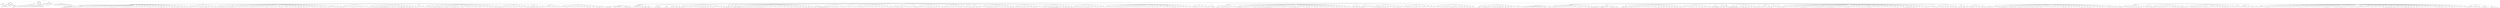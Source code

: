graph Tree {
	"t0" [label = "TEI"];
	"t1" [label = "teiHeader"];
	"t2" [label = "fileDesc"];
	"t3" [label = "titleStmt"];
	"t4" [label = "title"];
	"t5" [label = "title"];
	"t6" [label = "title"];
	"t7" [label = "author"];
	"t8" [label = "idno"];
	"t9" [label = "idno"];
	"t10" [label = "persName"];
	"t11" [label = "forename"];
	"t12" [label = "surname"];
	"t13" [label = "nameLink"];
	"t14" [label = "surname"];
	"t15" [label = "publicationStmt"];
	"t16" [label = "publisher"];
	"t17" [label = "idno"];
	"t18" [label = "idno"];
	"t19" [label = "availability"];
	"t20" [label = "licence"];
	"t21" [label = "ab"];
	"t22" [label = "ref"];
	"t23" [label = "sourceDesc"];
	"t24" [label = "bibl"];
	"t25" [label = "name"];
	"t26" [label = "idno"];
	"t27" [label = "idno"];
	"t28" [label = "availability"];
	"t29" [label = "licence"];
	"t30" [label = "ab"];
	"t31" [label = "ref"];
	"t32" [label = "bibl"];
	"t33" [label = "date"];
	"t34" [label = "date"];
	"t35" [label = "idno"];
	"t36" [label = "profileDesc"];
	"t37" [label = "particDesc"];
	"t38" [label = "listPerson"];
	"t39" [label = "person"];
	"t40" [label = "persName"];
	"t41" [label = "person"];
	"t42" [label = "persName"];
	"t43" [label = "person"];
	"t44" [label = "persName"];
	"t45" [label = "person"];
	"t46" [label = "persName"];
	"t47" [label = "person"];
	"t48" [label = "persName"];
	"t49" [label = "person"];
	"t50" [label = "persName"];
	"t51" [label = "person"];
	"t52" [label = "persName"];
	"t53" [label = "person"];
	"t54" [label = "persName"];
	"t55" [label = "person"];
	"t56" [label = "persName"];
	"t57" [label = "person"];
	"t58" [label = "persName"];
	"t59" [label = "person"];
	"t60" [label = "persName"];
	"t61" [label = "person"];
	"t62" [label = "persName"];
	"t63" [label = "person"];
	"t64" [label = "persName"];
	"t65" [label = "textClass"];
	"t66" [label = "keywords"];
	"t67" [label = "term"];
	"t68" [label = "term"];
	"t69" [label = "revisionDesc"];
	"t70" [label = "listChange"];
	"t71" [label = "change"];
	"t72" [label = "text"];
	"t73" [label = "front"];
	"t74" [label = "docTitle"];
	"t75" [label = "titlePart"];
	"t76" [label = "titlePart"];
	"t77" [label = "titlePart"];
	"t78" [label = "docDate"];
	"t79" [label = "div"];
	"t80" [label = "div"];
	"t81" [label = "head"];
	"t82" [label = "div"];
	"t83" [label = "p"];
	"t84" [label = "div"];
	"t85" [label = "p"];
	"t86" [label = "performance"];
	"t87" [label = "ab"];
	"t88" [label = "div"];
	"t89" [label = "head"];
	"t90" [label = "p"];
	"t91" [label = "p"];
	"t92" [label = "castList"];
	"t93" [label = "head"];
	"t94" [label = "castItem"];
	"t95" [label = "role"];
	"t96" [label = "castItem"];
	"t97" [label = "role"];
	"t98" [label = "castItem"];
	"t99" [label = "role"];
	"t100" [label = "castItem"];
	"t101" [label = "role"];
	"t102" [label = "castItem"];
	"t103" [label = "role"];
	"t104" [label = "castItem"];
	"t105" [label = "role"];
	"t106" [label = "castItem"];
	"t107" [label = "role"];
	"t108" [label = "castItem"];
	"t109" [label = "role"];
	"t110" [label = "castItem"];
	"t111" [label = "role"];
	"t112" [label = "body"];
	"t113" [label = "div"];
	"t114" [label = "head"];
	"t115" [label = "stage"];
	"t116" [label = "div"];
	"t117" [label = "head"];
	"t118" [label = "sp"];
	"t119" [label = "speaker"];
	"t120" [label = "p"];
	"t121" [label = "s"];
	"t122" [label = "stage"];
	"t123" [label = "p"];
	"t124" [label = "s"];
	"t125" [label = "s"];
	"t126" [label = "s"];
	"t127" [label = "s"];
	"t128" [label = "s"];
	"t129" [label = "s"];
	"t130" [label = "s"];
	"t131" [label = "s"];
	"t132" [label = "s"];
	"t133" [label = "s"];
	"t134" [label = "s"];
	"t135" [label = "stage"];
	"t136" [label = "p"];
	"t137" [label = "s"];
	"t138" [label = "stage"];
	"t139" [label = "p"];
	"t140" [label = "s"];
	"t141" [label = "stage"];
	"t142" [label = "p"];
	"t143" [label = "s"];
	"t144" [label = "s"];
	"t145" [label = "stage"];
	"t146" [label = "div"];
	"t147" [label = "head"];
	"t148" [label = "stage"];
	"t149" [label = "sp"];
	"t150" [label = "speaker"];
	"t151" [label = "p"];
	"t152" [label = "s"];
	"t153" [label = "s"];
	"t154" [label = "sp"];
	"t155" [label = "speaker"];
	"t156" [label = "p"];
	"t157" [label = "s"];
	"t158" [label = "sp"];
	"t159" [label = "speaker"];
	"t160" [label = "p"];
	"t161" [label = "s"];
	"t162" [label = "sp"];
	"t163" [label = "speaker"];
	"t164" [label = "p"];
	"t165" [label = "s"];
	"t166" [label = "s"];
	"t167" [label = "sp"];
	"t168" [label = "speaker"];
	"t169" [label = "p"];
	"t170" [label = "s"];
	"t171" [label = "sp"];
	"t172" [label = "speaker"];
	"t173" [label = "p"];
	"t174" [label = "s"];
	"t175" [label = "sp"];
	"t176" [label = "speaker"];
	"t177" [label = "p"];
	"t178" [label = "s"];
	"t179" [label = "s"];
	"t180" [label = "sp"];
	"t181" [label = "speaker"];
	"t182" [label = "p"];
	"t183" [label = "s"];
	"t184" [label = "sp"];
	"t185" [label = "speaker"];
	"t186" [label = "p"];
	"t187" [label = "s"];
	"t188" [label = "sp"];
	"t189" [label = "speaker"];
	"t190" [label = "p"];
	"t191" [label = "s"];
	"t192" [label = "sp"];
	"t193" [label = "speaker"];
	"t194" [label = "p"];
	"t195" [label = "s"];
	"t196" [label = "sp"];
	"t197" [label = "speaker"];
	"t198" [label = "p"];
	"t199" [label = "s"];
	"t200" [label = "stage"];
	"t201" [label = "p"];
	"t202" [label = "s"];
	"t203" [label = "s"];
	"t204" [label = "s"];
	"t205" [label = "sp"];
	"t206" [label = "speaker"];
	"t207" [label = "p"];
	"t208" [label = "s"];
	"t209" [label = "s"];
	"t210" [label = "sp"];
	"t211" [label = "speaker"];
	"t212" [label = "p"];
	"t213" [label = "s"];
	"t214" [label = "sp"];
	"t215" [label = "speaker"];
	"t216" [label = "p"];
	"t217" [label = "s"];
	"t218" [label = "sp"];
	"t219" [label = "speaker"];
	"t220" [label = "p"];
	"t221" [label = "s"];
	"t222" [label = "s"];
	"t223" [label = "stage"];
	"t224" [label = "sp"];
	"t225" [label = "speaker"];
	"t226" [label = "p"];
	"t227" [label = "s"];
	"t228" [label = "s"];
	"t229" [label = "s"];
	"t230" [label = "sp"];
	"t231" [label = "speaker"];
	"t232" [label = "p"];
	"t233" [label = "s"];
	"t234" [label = "s"];
	"t235" [label = "sp"];
	"t236" [label = "speaker"];
	"t237" [label = "p"];
	"t238" [label = "s"];
	"t239" [label = "sp"];
	"t240" [label = "speaker"];
	"t241" [label = "p"];
	"t242" [label = "s"];
	"t243" [label = "sp"];
	"t244" [label = "speaker"];
	"t245" [label = "p"];
	"t246" [label = "s"];
	"t247" [label = "sp"];
	"t248" [label = "speaker"];
	"t249" [label = "p"];
	"t250" [label = "s"];
	"t251" [label = "sp"];
	"t252" [label = "speaker"];
	"t253" [label = "p"];
	"t254" [label = "s"];
	"t255" [label = "sp"];
	"t256" [label = "speaker"];
	"t257" [label = "p"];
	"t258" [label = "s"];
	"t259" [label = "sp"];
	"t260" [label = "speaker"];
	"t261" [label = "p"];
	"t262" [label = "s"];
	"t263" [label = "s"];
	"t264" [label = "sp"];
	"t265" [label = "speaker"];
	"t266" [label = "p"];
	"t267" [label = "s"];
	"t268" [label = "s"];
	"t269" [label = "sp"];
	"t270" [label = "speaker"];
	"t271" [label = "p"];
	"t272" [label = "s"];
	"t273" [label = "s"];
	"t274" [label = "sp"];
	"t275" [label = "speaker"];
	"t276" [label = "p"];
	"t277" [label = "s"];
	"t278" [label = "sp"];
	"t279" [label = "speaker"];
	"t280" [label = "p"];
	"t281" [label = "s"];
	"t282" [label = "sp"];
	"t283" [label = "speaker"];
	"t284" [label = "p"];
	"t285" [label = "s"];
	"t286" [label = "s"];
	"t287" [label = "s"];
	"t288" [label = "s"];
	"t289" [label = "s"];
	"t290" [label = "s"];
	"t291" [label = "sp"];
	"t292" [label = "speaker"];
	"t293" [label = "p"];
	"t294" [label = "s"];
	"t295" [label = "sp"];
	"t296" [label = "speaker"];
	"t297" [label = "p"];
	"t298" [label = "s"];
	"t299" [label = "sp"];
	"t300" [label = "speaker"];
	"t301" [label = "p"];
	"t302" [label = "s"];
	"t303" [label = "sp"];
	"t304" [label = "speaker"];
	"t305" [label = "p"];
	"t306" [label = "s"];
	"t307" [label = "s"];
	"t308" [label = "s"];
	"t309" [label = "s"];
	"t310" [label = "sp"];
	"t311" [label = "speaker"];
	"t312" [label = "p"];
	"t313" [label = "s"];
	"t314" [label = "s"];
	"t315" [label = "s"];
	"t316" [label = "s"];
	"t317" [label = "stage"];
	"t318" [label = "sp"];
	"t319" [label = "speaker"];
	"t320" [label = "p"];
	"t321" [label = "s"];
	"t322" [label = "s"];
	"t323" [label = "sp"];
	"t324" [label = "speaker"];
	"t325" [label = "p"];
	"t326" [label = "s"];
	"t327" [label = "s"];
	"t328" [label = "sp"];
	"t329" [label = "speaker"];
	"t330" [label = "p"];
	"t331" [label = "s"];
	"t332" [label = "s"];
	"t333" [label = "s"];
	"t334" [label = "sp"];
	"t335" [label = "speaker"];
	"t336" [label = "p"];
	"t337" [label = "s"];
	"t338" [label = "s"];
	"t339" [label = "div"];
	"t340" [label = "head"];
	"t341" [label = "sp"];
	"t342" [label = "speaker"];
	"t343" [label = "p"];
	"t344" [label = "s"];
	"t345" [label = "s"];
	"t346" [label = "s"];
	"t347" [label = "sp"];
	"t348" [label = "speaker"];
	"t349" [label = "p"];
	"t350" [label = "s"];
	"t351" [label = "sp"];
	"t352" [label = "speaker"];
	"t353" [label = "p"];
	"t354" [label = "s"];
	"t355" [label = "sp"];
	"t356" [label = "speaker"];
	"t357" [label = "p"];
	"t358" [label = "s"];
	"t359" [label = "sp"];
	"t360" [label = "speaker"];
	"t361" [label = "p"];
	"t362" [label = "s"];
	"t363" [label = "s"];
	"t364" [label = "s"];
	"t365" [label = "sp"];
	"t366" [label = "speaker"];
	"t367" [label = "p"];
	"t368" [label = "s"];
	"t369" [label = "s"];
	"t370" [label = "s"];
	"t371" [label = "s"];
	"t372" [label = "s"];
	"t373" [label = "sp"];
	"t374" [label = "speaker"];
	"t375" [label = "p"];
	"t376" [label = "s"];
	"t377" [label = "sp"];
	"t378" [label = "speaker"];
	"t379" [label = "p"];
	"t380" [label = "s"];
	"t381" [label = "sp"];
	"t382" [label = "speaker"];
	"t383" [label = "p"];
	"t384" [label = "s"];
	"t385" [label = "s"];
	"t386" [label = "sp"];
	"t387" [label = "speaker"];
	"t388" [label = "p"];
	"t389" [label = "s"];
	"t390" [label = "s"];
	"t391" [label = "s"];
	"t392" [label = "stage"];
	"t393" [label = "div"];
	"t394" [label = "head"];
	"t395" [label = "sp"];
	"t396" [label = "speaker"];
	"t397" [label = "p"];
	"t398" [label = "s"];
	"t399" [label = "s"];
	"t400" [label = "sp"];
	"t401" [label = "speaker"];
	"t402" [label = "p"];
	"t403" [label = "s"];
	"t404" [label = "s"];
	"t405" [label = "s"];
	"t406" [label = "s"];
	"t407" [label = "s"];
	"t408" [label = "sp"];
	"t409" [label = "speaker"];
	"t410" [label = "p"];
	"t411" [label = "s"];
	"t412" [label = "s"];
	"t413" [label = "sp"];
	"t414" [label = "speaker"];
	"t415" [label = "p"];
	"t416" [label = "s"];
	"t417" [label = "sp"];
	"t418" [label = "speaker"];
	"t419" [label = "p"];
	"t420" [label = "s"];
	"t421" [label = "s"];
	"t422" [label = "s"];
	"t423" [label = "s"];
	"t424" [label = "s"];
	"t425" [label = "stage"];
	"t426" [label = "stage"];
	"t427" [label = "p"];
	"t428" [label = "s"];
	"t429" [label = "s"];
	"t430" [label = "sp"];
	"t431" [label = "speaker"];
	"t432" [label = "p"];
	"t433" [label = "s"];
	"t434" [label = "sp"];
	"t435" [label = "speaker"];
	"t436" [label = "p"];
	"t437" [label = "s"];
	"t438" [label = "s"];
	"t439" [label = "sp"];
	"t440" [label = "speaker"];
	"t441" [label = "p"];
	"t442" [label = "s"];
	"t443" [label = "sp"];
	"t444" [label = "speaker"];
	"t445" [label = "p"];
	"t446" [label = "s"];
	"t447" [label = "s"];
	"t448" [label = "stage"];
	"t449" [label = "p"];
	"t450" [label = "s"];
	"t451" [label = "sp"];
	"t452" [label = "speaker"];
	"t453" [label = "p"];
	"t454" [label = "s"];
	"t455" [label = "s"];
	"t456" [label = "sp"];
	"t457" [label = "speaker"];
	"t458" [label = "p"];
	"t459" [label = "s"];
	"t460" [label = "s"];
	"t461" [label = "sp"];
	"t462" [label = "speaker"];
	"t463" [label = "p"];
	"t464" [label = "s"];
	"t465" [label = "s"];
	"t466" [label = "sp"];
	"t467" [label = "speaker"];
	"t468" [label = "p"];
	"t469" [label = "s"];
	"t470" [label = "sp"];
	"t471" [label = "speaker"];
	"t472" [label = "p"];
	"t473" [label = "s"];
	"t474" [label = "sp"];
	"t475" [label = "speaker"];
	"t476" [label = "p"];
	"t477" [label = "s"];
	"t478" [label = "sp"];
	"t479" [label = "speaker"];
	"t480" [label = "p"];
	"t481" [label = "s"];
	"t482" [label = "s"];
	"t483" [label = "s"];
	"t484" [label = "sp"];
	"t485" [label = "speaker"];
	"t486" [label = "p"];
	"t487" [label = "s"];
	"t488" [label = "sp"];
	"t489" [label = "speaker"];
	"t490" [label = "p"];
	"t491" [label = "s"];
	"t492" [label = "s"];
	"t493" [label = "sp"];
	"t494" [label = "speaker"];
	"t495" [label = "p"];
	"t496" [label = "s"];
	"t497" [label = "s"];
	"t498" [label = "sp"];
	"t499" [label = "speaker"];
	"t500" [label = "p"];
	"t501" [label = "s"];
	"t502" [label = "sp"];
	"t503" [label = "speaker"];
	"t504" [label = "p"];
	"t505" [label = "s"];
	"t506" [label = "s"];
	"t507" [label = "s"];
	"t508" [label = "sp"];
	"t509" [label = "speaker"];
	"t510" [label = "p"];
	"t511" [label = "s"];
	"t512" [label = "sp"];
	"t513" [label = "speaker"];
	"t514" [label = "p"];
	"t515" [label = "s"];
	"t516" [label = "s"];
	"t517" [label = "stage"];
	"t518" [label = "p"];
	"t519" [label = "s"];
	"t520" [label = "sp"];
	"t521" [label = "speaker"];
	"t522" [label = "p"];
	"t523" [label = "s"];
	"t524" [label = "s"];
	"t525" [label = "sp"];
	"t526" [label = "speaker"];
	"t527" [label = "p"];
	"t528" [label = "s"];
	"t529" [label = "s"];
	"t530" [label = "sp"];
	"t531" [label = "speaker"];
	"t532" [label = "p"];
	"t533" [label = "s"];
	"t534" [label = "sp"];
	"t535" [label = "speaker"];
	"t536" [label = "p"];
	"t537" [label = "s"];
	"t538" [label = "s"];
	"t539" [label = "s"];
	"t540" [label = "s"];
	"t541" [label = "s"];
	"t542" [label = "sp"];
	"t543" [label = "speaker"];
	"t544" [label = "p"];
	"t545" [label = "s"];
	"t546" [label = "s"];
	"t547" [label = "sp"];
	"t548" [label = "speaker"];
	"t549" [label = "p"];
	"t550" [label = "s"];
	"t551" [label = "s"];
	"t552" [label = "sp"];
	"t553" [label = "speaker"];
	"t554" [label = "p"];
	"t555" [label = "s"];
	"t556" [label = "sp"];
	"t557" [label = "speaker"];
	"t558" [label = "p"];
	"t559" [label = "s"];
	"t560" [label = "sp"];
	"t561" [label = "speaker"];
	"t562" [label = "p"];
	"t563" [label = "s"];
	"t564" [label = "s"];
	"t565" [label = "sp"];
	"t566" [label = "speaker"];
	"t567" [label = "p"];
	"t568" [label = "s"];
	"t569" [label = "sp"];
	"t570" [label = "speaker"];
	"t571" [label = "p"];
	"t572" [label = "s"];
	"t573" [label = "sp"];
	"t574" [label = "speaker"];
	"t575" [label = "p"];
	"t576" [label = "s"];
	"t577" [label = "s"];
	"t578" [label = "s"];
	"t579" [label = "stage"];
	"t580" [label = "p"];
	"t581" [label = "s"];
	"t582" [label = "s"];
	"t583" [label = "sp"];
	"t584" [label = "speaker"];
	"t585" [label = "p"];
	"t586" [label = "s"];
	"t587" [label = "sp"];
	"t588" [label = "speaker"];
	"t589" [label = "p"];
	"t590" [label = "s"];
	"t591" [label = "s"];
	"t592" [label = "s"];
	"t593" [label = "stage"];
	"t594" [label = "p"];
	"t595" [label = "s"];
	"t596" [label = "stage"];
	"t597" [label = "p"];
	"t598" [label = "s"];
	"t599" [label = "stage"];
	"t600" [label = "p"];
	"t601" [label = "s"];
	"t602" [label = "s"];
	"t603" [label = "s"];
	"t604" [label = "sp"];
	"t605" [label = "speaker"];
	"t606" [label = "p"];
	"t607" [label = "s"];
	"t608" [label = "s"];
	"t609" [label = "sp"];
	"t610" [label = "speaker"];
	"t611" [label = "p"];
	"t612" [label = "s"];
	"t613" [label = "s"];
	"t614" [label = "s"];
	"t615" [label = "s"];
	"t616" [label = "div"];
	"t617" [label = "head"];
	"t618" [label = "sp"];
	"t619" [label = "speaker"];
	"t620" [label = "p"];
	"t621" [label = "s"];
	"t622" [label = "sp"];
	"t623" [label = "speaker"];
	"t624" [label = "p"];
	"t625" [label = "s"];
	"t626" [label = "sp"];
	"t627" [label = "speaker"];
	"t628" [label = "p"];
	"t629" [label = "s"];
	"t630" [label = "sp"];
	"t631" [label = "speaker"];
	"t632" [label = "p"];
	"t633" [label = "s"];
	"t634" [label = "s"];
	"t635" [label = "s"];
	"t636" [label = "sp"];
	"t637" [label = "speaker"];
	"t638" [label = "p"];
	"t639" [label = "s"];
	"t640" [label = "sp"];
	"t641" [label = "speaker"];
	"t642" [label = "p"];
	"t643" [label = "s"];
	"t644" [label = "sp"];
	"t645" [label = "speaker"];
	"t646" [label = "p"];
	"t647" [label = "s"];
	"t648" [label = "s"];
	"t649" [label = "sp"];
	"t650" [label = "speaker"];
	"t651" [label = "p"];
	"t652" [label = "s"];
	"t653" [label = "sp"];
	"t654" [label = "speaker"];
	"t655" [label = "p"];
	"t656" [label = "s"];
	"t657" [label = "stage"];
	"t658" [label = "p"];
	"t659" [label = "s"];
	"t660" [label = "s"];
	"t661" [label = "div"];
	"t662" [label = "head"];
	"t663" [label = "sp"];
	"t664" [label = "speaker"];
	"t665" [label = "p"];
	"t666" [label = "s"];
	"t667" [label = "sp"];
	"t668" [label = "speaker"];
	"t669" [label = "p"];
	"t670" [label = "s"];
	"t671" [label = "s"];
	"t672" [label = "sp"];
	"t673" [label = "speaker"];
	"t674" [label = "p"];
	"t675" [label = "s"];
	"t676" [label = "s"];
	"t677" [label = "s"];
	"t678" [label = "sp"];
	"t679" [label = "speaker"];
	"t680" [label = "p"];
	"t681" [label = "s"];
	"t682" [label = "sp"];
	"t683" [label = "speaker"];
	"t684" [label = "p"];
	"t685" [label = "s"];
	"t686" [label = "s"];
	"t687" [label = "sp"];
	"t688" [label = "speaker"];
	"t689" [label = "p"];
	"t690" [label = "s"];
	"t691" [label = "s"];
	"t692" [label = "s"];
	"t693" [label = "sp"];
	"t694" [label = "speaker"];
	"t695" [label = "p"];
	"t696" [label = "s"];
	"t697" [label = "s"];
	"t698" [label = "s"];
	"t699" [label = "s"];
	"t700" [label = "s"];
	"t701" [label = "s"];
	"t702" [label = "sp"];
	"t703" [label = "speaker"];
	"t704" [label = "p"];
	"t705" [label = "s"];
	"t706" [label = "s"];
	"t707" [label = "sp"];
	"t708" [label = "speaker"];
	"t709" [label = "p"];
	"t710" [label = "s"];
	"t711" [label = "s"];
	"t712" [label = "s"];
	"t713" [label = "s"];
	"t714" [label = "sp"];
	"t715" [label = "speaker"];
	"t716" [label = "p"];
	"t717" [label = "s"];
	"t718" [label = "s"];
	"t719" [label = "s"];
	"t720" [label = "s"];
	"t721" [label = "sp"];
	"t722" [label = "speaker"];
	"t723" [label = "p"];
	"t724" [label = "s"];
	"t725" [label = "s"];
	"t726" [label = "s"];
	"t727" [label = "s"];
	"t728" [label = "s"];
	"t729" [label = "sp"];
	"t730" [label = "speaker"];
	"t731" [label = "p"];
	"t732" [label = "s"];
	"t733" [label = "sp"];
	"t734" [label = "speaker"];
	"t735" [label = "p"];
	"t736" [label = "s"];
	"t737" [label = "sp"];
	"t738" [label = "speaker"];
	"t739" [label = "p"];
	"t740" [label = "s"];
	"t741" [label = "s"];
	"t742" [label = "s"];
	"t743" [label = "s"];
	"t744" [label = "sp"];
	"t745" [label = "speaker"];
	"t746" [label = "p"];
	"t747" [label = "s"];
	"t748" [label = "s"];
	"t749" [label = "sp"];
	"t750" [label = "speaker"];
	"t751" [label = "p"];
	"t752" [label = "s"];
	"t753" [label = "sp"];
	"t754" [label = "speaker"];
	"t755" [label = "p"];
	"t756" [label = "s"];
	"t757" [label = "s"];
	"t758" [label = "div"];
	"t759" [label = "head"];
	"t760" [label = "sp"];
	"t761" [label = "speaker"];
	"t762" [label = "p"];
	"t763" [label = "s"];
	"t764" [label = "sp"];
	"t765" [label = "speaker"];
	"t766" [label = "p"];
	"t767" [label = "s"];
	"t768" [label = "sp"];
	"t769" [label = "speaker"];
	"t770" [label = "p"];
	"t771" [label = "s"];
	"t772" [label = "div"];
	"t773" [label = "head"];
	"t774" [label = "sp"];
	"t775" [label = "speaker"];
	"t776" [label = "p"];
	"t777" [label = "s"];
	"t778" [label = "sp"];
	"t779" [label = "speaker"];
	"t780" [label = "p"];
	"t781" [label = "s"];
	"t782" [label = "s"];
	"t783" [label = "sp"];
	"t784" [label = "speaker"];
	"t785" [label = "p"];
	"t786" [label = "s"];
	"t787" [label = "sp"];
	"t788" [label = "speaker"];
	"t789" [label = "p"];
	"t790" [label = "s"];
	"t791" [label = "s"];
	"t792" [label = "s"];
	"t793" [label = "s"];
	"t794" [label = "stage"];
	"t795" [label = "p"];
	"t796" [label = "s"];
	"t797" [label = "s"];
	"t798" [label = "s"];
	"t799" [label = "s"];
	"t800" [label = "s"];
	"t801" [label = "s"];
	"t802" [label = "sp"];
	"t803" [label = "speaker"];
	"t804" [label = "p"];
	"t805" [label = "s"];
	"t806" [label = "stage"];
	"t807" [label = "p"];
	"t808" [label = "s"];
	"t809" [label = "sp"];
	"t810" [label = "speaker"];
	"t811" [label = "p"];
	"t812" [label = "s"];
	"t813" [label = "s"];
	"t814" [label = "s"];
	"t815" [label = "s"];
	"t816" [label = "s"];
	"t817" [label = "sp"];
	"t818" [label = "speaker"];
	"t819" [label = "p"];
	"t820" [label = "s"];
	"t821" [label = "sp"];
	"t822" [label = "speaker"];
	"t823" [label = "p"];
	"t824" [label = "s"];
	"t825" [label = "sp"];
	"t826" [label = "speaker"];
	"t827" [label = "p"];
	"t828" [label = "s"];
	"t829" [label = "s"];
	"t830" [label = "s"];
	"t831" [label = "s"];
	"t832" [label = "s"];
	"t833" [label = "s"];
	"t834" [label = "sp"];
	"t835" [label = "speaker"];
	"t836" [label = "p"];
	"t837" [label = "s"];
	"t838" [label = "sp"];
	"t839" [label = "speaker"];
	"t840" [label = "p"];
	"t841" [label = "s"];
	"t842" [label = "sp"];
	"t843" [label = "speaker"];
	"t844" [label = "p"];
	"t845" [label = "s"];
	"t846" [label = "s"];
	"t847" [label = "s"];
	"t848" [label = "stage"];
	"t849" [label = "sp"];
	"t850" [label = "speaker"];
	"t851" [label = "stage"];
	"t852" [label = "p"];
	"t853" [label = "s"];
	"t854" [label = "s"];
	"t855" [label = "sp"];
	"t856" [label = "speaker"];
	"t857" [label = "p"];
	"t858" [label = "s"];
	"t859" [label = "sp"];
	"t860" [label = "speaker"];
	"t861" [label = "p"];
	"t862" [label = "s"];
	"t863" [label = "sp"];
	"t864" [label = "speaker"];
	"t865" [label = "p"];
	"t866" [label = "s"];
	"t867" [label = "s"];
	"t868" [label = "stage"];
	"t869" [label = "sp"];
	"t870" [label = "speaker"];
	"t871" [label = "p"];
	"t872" [label = "s"];
	"t873" [label = "s"];
	"t874" [label = "stage"];
	"t875" [label = "stage"];
	"t876" [label = "sp"];
	"t877" [label = "speaker"];
	"t878" [label = "p"];
	"t879" [label = "s"];
	"t880" [label = "sp"];
	"t881" [label = "speaker"];
	"t882" [label = "p"];
	"t883" [label = "s"];
	"t884" [label = "sp"];
	"t885" [label = "speaker"];
	"t886" [label = "p"];
	"t887" [label = "s"];
	"t888" [label = "s"];
	"t889" [label = "sp"];
	"t890" [label = "speaker"];
	"t891" [label = "p"];
	"t892" [label = "s"];
	"t893" [label = "sp"];
	"t894" [label = "speaker"];
	"t895" [label = "p"];
	"t896" [label = "s"];
	"t897" [label = "stage"];
	"t898" [label = "p"];
	"t899" [label = "s"];
	"t900" [label = "s"];
	"t901" [label = "s"];
	"t902" [label = "s"];
	"t903" [label = "s"];
	"t904" [label = "s"];
	"t905" [label = "s"];
	"t906" [label = "sp"];
	"t907" [label = "speaker"];
	"t908" [label = "p"];
	"t909" [label = "s"];
	"t910" [label = "div"];
	"t911" [label = "head"];
	"t912" [label = "sp"];
	"t913" [label = "speaker"];
	"t914" [label = "p"];
	"t915" [label = "s"];
	"t916" [label = "sp"];
	"t917" [label = "speaker"];
	"t918" [label = "p"];
	"t919" [label = "s"];
	"t920" [label = "sp"];
	"t921" [label = "speaker"];
	"t922" [label = "p"];
	"t923" [label = "s"];
	"t924" [label = "s"];
	"t925" [label = "sp"];
	"t926" [label = "speaker"];
	"t927" [label = "p"];
	"t928" [label = "s"];
	"t929" [label = "sp"];
	"t930" [label = "speaker"];
	"t931" [label = "p"];
	"t932" [label = "s"];
	"t933" [label = "s"];
	"t934" [label = "sp"];
	"t935" [label = "speaker"];
	"t936" [label = "p"];
	"t937" [label = "s"];
	"t938" [label = "sp"];
	"t939" [label = "speaker"];
	"t940" [label = "p"];
	"t941" [label = "s"];
	"t942" [label = "s"];
	"t943" [label = "sp"];
	"t944" [label = "speaker"];
	"t945" [label = "p"];
	"t946" [label = "s"];
	"t947" [label = "sp"];
	"t948" [label = "speaker"];
	"t949" [label = "p"];
	"t950" [label = "s"];
	"t951" [label = "sp"];
	"t952" [label = "speaker"];
	"t953" [label = "p"];
	"t954" [label = "s"];
	"t955" [label = "s"];
	"t956" [label = "s"];
	"t957" [label = "stage"];
	"t958" [label = "div"];
	"t959" [label = "head"];
	"t960" [label = "sp"];
	"t961" [label = "speaker"];
	"t962" [label = "p"];
	"t963" [label = "s"];
	"t964" [label = "s"];
	"t965" [label = "s"];
	"t966" [label = "s"];
	"t967" [label = "s"];
	"t968" [label = "s"];
	"t969" [label = "sp"];
	"t970" [label = "speaker"];
	"t971" [label = "p"];
	"t972" [label = "s"];
	"t973" [label = "s"];
	"t974" [label = "sp"];
	"t975" [label = "speaker"];
	"t976" [label = "p"];
	"t977" [label = "s"];
	"t978" [label = "s"];
	"t979" [label = "sp"];
	"t980" [label = "speaker"];
	"t981" [label = "p"];
	"t982" [label = "s"];
	"t983" [label = "s"];
	"t984" [label = "stage"];
	"t985" [label = "p"];
	"t986" [label = "s"];
	"t987" [label = "stage"];
	"t988" [label = "p"];
	"t989" [label = "s"];
	"t990" [label = "div"];
	"t991" [label = "head"];
	"t992" [label = "stage"];
	"t993" [label = "sp"];
	"t994" [label = "speaker"];
	"t995" [label = "p"];
	"t996" [label = "s"];
	"t997" [label = "sp"];
	"t998" [label = "speaker"];
	"t999" [label = "p"];
	"t1000" [label = "s"];
	"t1001" [label = "sp"];
	"t1002" [label = "speaker"];
	"t1003" [label = "p"];
	"t1004" [label = "s"];
	"t1005" [label = "s"];
	"t1006" [label = "sp"];
	"t1007" [label = "speaker"];
	"t1008" [label = "p"];
	"t1009" [label = "s"];
	"t1010" [label = "sp"];
	"t1011" [label = "speaker"];
	"t1012" [label = "p"];
	"t1013" [label = "s"];
	"t1014" [label = "stage"];
	"t1015" [label = "div"];
	"t1016" [label = "head"];
	"t1017" [label = "sp"];
	"t1018" [label = "speaker"];
	"t1019" [label = "p"];
	"t1020" [label = "s"];
	"t1021" [label = "sp"];
	"t1022" [label = "speaker"];
	"t1023" [label = "p"];
	"t1024" [label = "s"];
	"t1025" [label = "s"];
	"t1026" [label = "sp"];
	"t1027" [label = "speaker"];
	"t1028" [label = "p"];
	"t1029" [label = "s"];
	"t1030" [label = "sp"];
	"t1031" [label = "speaker"];
	"t1032" [label = "p"];
	"t1033" [label = "s"];
	"t1034" [label = "sp"];
	"t1035" [label = "speaker"];
	"t1036" [label = "p"];
	"t1037" [label = "s"];
	"t1038" [label = "sp"];
	"t1039" [label = "speaker"];
	"t1040" [label = "p"];
	"t1041" [label = "s"];
	"t1042" [label = "sp"];
	"t1043" [label = "speaker"];
	"t1044" [label = "p"];
	"t1045" [label = "s"];
	"t1046" [label = "sp"];
	"t1047" [label = "speaker"];
	"t1048" [label = "p"];
	"t1049" [label = "s"];
	"t1050" [label = "sp"];
	"t1051" [label = "speaker"];
	"t1052" [label = "p"];
	"t1053" [label = "s"];
	"t1054" [label = "sp"];
	"t1055" [label = "speaker"];
	"t1056" [label = "p"];
	"t1057" [label = "s"];
	"t1058" [label = "s"];
	"t1059" [label = "s"];
	"t1060" [label = "sp"];
	"t1061" [label = "speaker"];
	"t1062" [label = "p"];
	"t1063" [label = "s"];
	"t1064" [label = "sp"];
	"t1065" [label = "speaker"];
	"t1066" [label = "p"];
	"t1067" [label = "s"];
	"t1068" [label = "s"];
	"t1069" [label = "stage"];
	"t1070" [label = "sp"];
	"t1071" [label = "speaker"];
	"t1072" [label = "p"];
	"t1073" [label = "s"];
	"t1074" [label = "sp"];
	"t1075" [label = "speaker"];
	"t1076" [label = "p"];
	"t1077" [label = "s"];
	"t1078" [label = "s"];
	"t1079" [label = "s"];
	"t1080" [label = "s"];
	"t1081" [label = "s"];
	"t1082" [label = "s"];
	"t1083" [label = "stage"];
	"t1084" [label = "p"];
	"t1085" [label = "s"];
	"t1086" [label = "stage"];
	"t1087" [label = "div"];
	"t1088" [label = "head"];
	"t1089" [label = "stage"];
	"t1090" [label = "div"];
	"t1091" [label = "head"];
	"t1092" [label = "sp"];
	"t1093" [label = "speaker"];
	"t1094" [label = "p"];
	"t1095" [label = "s"];
	"t1096" [label = "stage"];
	"t1097" [label = "p"];
	"t1098" [label = "s"];
	"t1099" [label = "s"];
	"t1100" [label = "s"];
	"t1101" [label = "s"];
	"t1102" [label = "s"];
	"t1103" [label = "s"];
	"t1104" [label = "s"];
	"t1105" [label = "stage"];
	"t1106" [label = "p"];
	"t1107" [label = "s"];
	"t1108" [label = "s"];
	"t1109" [label = "s"];
	"t1110" [label = "s"];
	"t1111" [label = "stage"];
	"t1112" [label = "p"];
	"t1113" [label = "s"];
	"t1114" [label = "s"];
	"t1115" [label = "s"];
	"t1116" [label = "stage"];
	"t1117" [label = "p"];
	"t1118" [label = "s"];
	"t1119" [label = "p"];
	"t1120" [label = "s"];
	"t1121" [label = "s"];
	"t1122" [label = "s"];
	"t1123" [label = "s"];
	"t1124" [label = "s"];
	"t1125" [label = "s"];
	"t1126" [label = "s"];
	"t1127" [label = "s"];
	"t1128" [label = "s"];
	"t1129" [label = "stage"];
	"t1130" [label = "p"];
	"t1131" [label = "s"];
	"t1132" [label = "s"];
	"t1133" [label = "stage"];
	"t1134" [label = "p"];
	"t1135" [label = "s"];
	"t1136" [label = "div"];
	"t1137" [label = "head"];
	"t1138" [label = "stage"];
	"t1139" [label = "sp"];
	"t1140" [label = "speaker"];
	"t1141" [label = "p"];
	"t1142" [label = "s"];
	"t1143" [label = "s"];
	"t1144" [label = "s"];
	"t1145" [label = "sp"];
	"t1146" [label = "speaker"];
	"t1147" [label = "p"];
	"t1148" [label = "s"];
	"t1149" [label = "sp"];
	"t1150" [label = "speaker"];
	"t1151" [label = "p"];
	"t1152" [label = "s"];
	"t1153" [label = "s"];
	"t1154" [label = "sp"];
	"t1155" [label = "speaker"];
	"t1156" [label = "p"];
	"t1157" [label = "s"];
	"t1158" [label = "sp"];
	"t1159" [label = "speaker"];
	"t1160" [label = "p"];
	"t1161" [label = "s"];
	"t1162" [label = "s"];
	"t1163" [label = "s"];
	"t1164" [label = "s"];
	"t1165" [label = "s"];
	"t1166" [label = "s"];
	"t1167" [label = "s"];
	"t1168" [label = "s"];
	"t1169" [label = "s"];
	"t1170" [label = "s"];
	"t1171" [label = "sp"];
	"t1172" [label = "speaker"];
	"t1173" [label = "p"];
	"t1174" [label = "s"];
	"t1175" [label = "div"];
	"t1176" [label = "head"];
	"t1177" [label = "sp"];
	"t1178" [label = "speaker"];
	"t1179" [label = "p"];
	"t1180" [label = "s"];
	"t1181" [label = "sp"];
	"t1182" [label = "speaker"];
	"t1183" [label = "p"];
	"t1184" [label = "s"];
	"t1185" [label = "s"];
	"t1186" [label = "s"];
	"t1187" [label = "s"];
	"t1188" [label = "s"];
	"t1189" [label = "s"];
	"t1190" [label = "s"];
	"t1191" [label = "s"];
	"t1192" [label = "sp"];
	"t1193" [label = "speaker"];
	"t1194" [label = "p"];
	"t1195" [label = "s"];
	"t1196" [label = "s"];
	"t1197" [label = "s"];
	"t1198" [label = "s"];
	"t1199" [label = "s"];
	"t1200" [label = "s"];
	"t1201" [label = "s"];
	"t1202" [label = "sp"];
	"t1203" [label = "speaker"];
	"t1204" [label = "p"];
	"t1205" [label = "s"];
	"t1206" [label = "s"];
	"t1207" [label = "s"];
	"t1208" [label = "s"];
	"t1209" [label = "s"];
	"t1210" [label = "stage"];
	"t1211" [label = "p"];
	"t1212" [label = "s"];
	"t1213" [label = "s"];
	"t1214" [label = "sp"];
	"t1215" [label = "speaker"];
	"t1216" [label = "p"];
	"t1217" [label = "s"];
	"t1218" [label = "s"];
	"t1219" [label = "s"];
	"t1220" [label = "sp"];
	"t1221" [label = "speaker"];
	"t1222" [label = "p"];
	"t1223" [label = "s"];
	"t1224" [label = "s"];
	"t1225" [label = "s"];
	"t1226" [label = "div"];
	"t1227" [label = "head"];
	"t1228" [label = "sp"];
	"t1229" [label = "speaker"];
	"t1230" [label = "p"];
	"t1231" [label = "s"];
	"t1232" [label = "sp"];
	"t1233" [label = "speaker"];
	"t1234" [label = "stage"];
	"t1235" [label = "p"];
	"t1236" [label = "s"];
	"t1237" [label = "sp"];
	"t1238" [label = "speaker"];
	"t1239" [label = "p"];
	"t1240" [label = "s"];
	"t1241" [label = "s"];
	"t1242" [label = "stage"];
	"t1243" [label = "sp"];
	"t1244" [label = "speaker"];
	"t1245" [label = "p"];
	"t1246" [label = "s"];
	"t1247" [label = "sp"];
	"t1248" [label = "speaker"];
	"t1249" [label = "p"];
	"t1250" [label = "s"];
	"t1251" [label = "sp"];
	"t1252" [label = "speaker"];
	"t1253" [label = "p"];
	"t1254" [label = "s"];
	"t1255" [label = "s"];
	"t1256" [label = "sp"];
	"t1257" [label = "speaker"];
	"t1258" [label = "stage"];
	"t1259" [label = "p"];
	"t1260" [label = "s"];
	"t1261" [label = "s"];
	"t1262" [label = "s"];
	"t1263" [label = "s"];
	"t1264" [label = "s"];
	"t1265" [label = "s"];
	"t1266" [label = "sp"];
	"t1267" [label = "speaker"];
	"t1268" [label = "p"];
	"t1269" [label = "s"];
	"t1270" [label = "s"];
	"t1271" [label = "sp"];
	"t1272" [label = "speaker"];
	"t1273" [label = "p"];
	"t1274" [label = "s"];
	"t1275" [label = "sp"];
	"t1276" [label = "speaker"];
	"t1277" [label = "p"];
	"t1278" [label = "s"];
	"t1279" [label = "s"];
	"t1280" [label = "s"];
	"t1281" [label = "sp"];
	"t1282" [label = "speaker"];
	"t1283" [label = "p"];
	"t1284" [label = "s"];
	"t1285" [label = "stage"];
	"t1286" [label = "stage"];
	"t1287" [label = "stage"];
	"t1288" [label = "p"];
	"t1289" [label = "s"];
	"t1290" [label = "sp"];
	"t1291" [label = "speaker"];
	"t1292" [label = "p"];
	"t1293" [label = "s"];
	"t1294" [label = "sp"];
	"t1295" [label = "speaker"];
	"t1296" [label = "p"];
	"t1297" [label = "s"];
	"t1298" [label = "s"];
	"t1299" [label = "stage"];
	"t1300" [label = "div"];
	"t1301" [label = "head"];
	"t1302" [label = "sp"];
	"t1303" [label = "speaker"];
	"t1304" [label = "p"];
	"t1305" [label = "s"];
	"t1306" [label = "s"];
	"t1307" [label = "s"];
	"t1308" [label = "s"];
	"t1309" [label = "s"];
	"t1310" [label = "s"];
	"t1311" [label = "div"];
	"t1312" [label = "head"];
	"t1313" [label = "sp"];
	"t1314" [label = "speaker"];
	"t1315" [label = "p"];
	"t1316" [label = "s"];
	"t1317" [label = "stage"];
	"t1318" [label = "div"];
	"t1319" [label = "head"];
	"t1320" [label = "sp"];
	"t1321" [label = "speaker"];
	"t1322" [label = "p"];
	"t1323" [label = "s"];
	"t1324" [label = "s"];
	"t1325" [label = "s"];
	"t1326" [label = "s"];
	"t1327" [label = "s"];
	"t1328" [label = "s"];
	"t1329" [label = "s"];
	"t1330" [label = "s"];
	"t1331" [label = "s"];
	"t1332" [label = "s"];
	"t1333" [label = "div"];
	"t1334" [label = "head"];
	"t1335" [label = "sp"];
	"t1336" [label = "speaker"];
	"t1337" [label = "p"];
	"t1338" [label = "s"];
	"t1339" [label = "sp"];
	"t1340" [label = "speaker"];
	"t1341" [label = "p"];
	"t1342" [label = "s"];
	"t1343" [label = "sp"];
	"t1344" [label = "speaker"];
	"t1345" [label = "p"];
	"t1346" [label = "s"];
	"t1347" [label = "s"];
	"t1348" [label = "sp"];
	"t1349" [label = "speaker"];
	"t1350" [label = "p"];
	"t1351" [label = "s"];
	"t1352" [label = "s"];
	"t1353" [label = "sp"];
	"t1354" [label = "speaker"];
	"t1355" [label = "p"];
	"t1356" [label = "s"];
	"t1357" [label = "s"];
	"t1358" [label = "s"];
	"t1359" [label = "sp"];
	"t1360" [label = "speaker"];
	"t1361" [label = "p"];
	"t1362" [label = "s"];
	"t1363" [label = "s"];
	"t1364" [label = "sp"];
	"t1365" [label = "speaker"];
	"t1366" [label = "p"];
	"t1367" [label = "s"];
	"t1368" [label = "s"];
	"t1369" [label = "sp"];
	"t1370" [label = "speaker"];
	"t1371" [label = "p"];
	"t1372" [label = "s"];
	"t1373" [label = "s"];
	"t1374" [label = "sp"];
	"t1375" [label = "speaker"];
	"t1376" [label = "p"];
	"t1377" [label = "s"];
	"t1378" [label = "s"];
	"t1379" [label = "s"];
	"t1380" [label = "s"];
	"t1381" [label = "s"];
	"t1382" [label = "sp"];
	"t1383" [label = "speaker"];
	"t1384" [label = "p"];
	"t1385" [label = "s"];
	"t1386" [label = "sp"];
	"t1387" [label = "speaker"];
	"t1388" [label = "p"];
	"t1389" [label = "s"];
	"t1390" [label = "sp"];
	"t1391" [label = "speaker"];
	"t1392" [label = "p"];
	"t1393" [label = "s"];
	"t1394" [label = "stage"];
	"t1395" [label = "p"];
	"t1396" [label = "s"];
	"t1397" [label = "sp"];
	"t1398" [label = "speaker"];
	"t1399" [label = "p"];
	"t1400" [label = "s"];
	"t1401" [label = "sp"];
	"t1402" [label = "speaker"];
	"t1403" [label = "p"];
	"t1404" [label = "s"];
	"t1405" [label = "sp"];
	"t1406" [label = "speaker"];
	"t1407" [label = "p"];
	"t1408" [label = "s"];
	"t1409" [label = "sp"];
	"t1410" [label = "speaker"];
	"t1411" [label = "p"];
	"t1412" [label = "s"];
	"t1413" [label = "sp"];
	"t1414" [label = "speaker"];
	"t1415" [label = "p"];
	"t1416" [label = "s"];
	"t1417" [label = "s"];
	"t1418" [label = "stage"];
	"t1419" [label = "sp"];
	"t1420" [label = "speaker"];
	"t1421" [label = "p"];
	"t1422" [label = "s"];
	"t1423" [label = "s"];
	"t1424" [label = "sp"];
	"t1425" [label = "speaker"];
	"t1426" [label = "p"];
	"t1427" [label = "s"];
	"t1428" [label = "s"];
	"t1429" [label = "s"];
	"t1430" [label = "stage"];
	"t1431" [label = "sp"];
	"t1432" [label = "speaker"];
	"t1433" [label = "p"];
	"t1434" [label = "s"];
	"t1435" [label = "s"];
	"t1436" [label = "s"];
	"t1437" [label = "sp"];
	"t1438" [label = "speaker"];
	"t1439" [label = "p"];
	"t1440" [label = "s"];
	"t1441" [label = "s"];
	"t1442" [label = "s"];
	"t1443" [label = "sp"];
	"t1444" [label = "speaker"];
	"t1445" [label = "p"];
	"t1446" [label = "s"];
	"t1447" [label = "sp"];
	"t1448" [label = "speaker"];
	"t1449" [label = "p"];
	"t1450" [label = "s"];
	"t1451" [label = "s"];
	"t1452" [label = "s"];
	"t1453" [label = "sp"];
	"t1454" [label = "speaker"];
	"t1455" [label = "p"];
	"t1456" [label = "s"];
	"t1457" [label = "sp"];
	"t1458" [label = "speaker"];
	"t1459" [label = "p"];
	"t1460" [label = "s"];
	"t1461" [label = "s"];
	"t1462" [label = "s"];
	"t1463" [label = "s"];
	"t1464" [label = "s"];
	"t1465" [label = "stage"];
	"t1466" [label = "sp"];
	"t1467" [label = "speaker"];
	"t1468" [label = "p"];
	"t1469" [label = "s"];
	"t1470" [label = "s"];
	"t1471" [label = "stage"];
	"t1472" [label = "p"];
	"t1473" [label = "s"];
	"t1474" [label = "s"];
	"t1475" [label = "s"];
	"t1476" [label = "stage"];
	"t1477" [label = "p"];
	"t1478" [label = "s"];
	"t1479" [label = "s"];
	"t1480" [label = "s"];
	"t1481" [label = "s"];
	"t1482" [label = "s"];
	"t1483" [label = "s"];
	"t1484" [label = "s"];
	"t1485" [label = "stage"];
	"t1486" [label = "p"];
	"t1487" [label = "s"];
	"t1488" [label = "s"];
	"t1489" [label = "s"];
	"t1490" [label = "stage"];
	"t1491" [label = "p"];
	"t1492" [label = "s"];
	"t1493" [label = "div"];
	"t1494" [label = "head"];
	"t1495" [label = "sp"];
	"t1496" [label = "speaker"];
	"t1497" [label = "p"];
	"t1498" [label = "s"];
	"t1499" [label = "sp"];
	"t1500" [label = "speaker"];
	"t1501" [label = "p"];
	"t1502" [label = "s"];
	"t1503" [label = "stage"];
	"t1504" [label = "sp"];
	"t1505" [label = "speaker"];
	"t1506" [label = "p"];
	"t1507" [label = "s"];
	"t1508" [label = "s"];
	"t1509" [label = "sp"];
	"t1510" [label = "speaker"];
	"t1511" [label = "p"];
	"t1512" [label = "s"];
	"t1513" [label = "s"];
	"t1514" [label = "s"];
	"t1515" [label = "stage"];
	"t1516" [label = "p"];
	"t1517" [label = "s"];
	"t1518" [label = "stage"];
	"t1519" [label = "sp"];
	"t1520" [label = "speaker"];
	"t1521" [label = "p"];
	"t1522" [label = "s"];
	"t1523" [label = "s"];
	"t1524" [label = "sp"];
	"t1525" [label = "speaker"];
	"t1526" [label = "p"];
	"t1527" [label = "s"];
	"t1528" [label = "stage"];
	"t1529" [label = "div"];
	"t1530" [label = "head"];
	"t1531" [label = "sp"];
	"t1532" [label = "speaker"];
	"t1533" [label = "p"];
	"t1534" [label = "s"];
	"t1535" [label = "s"];
	"t1536" [label = "sp"];
	"t1537" [label = "speaker"];
	"t1538" [label = "p"];
	"t1539" [label = "s"];
	"t1540" [label = "sp"];
	"t1541" [label = "speaker"];
	"t1542" [label = "p"];
	"t1543" [label = "s"];
	"t1544" [label = "stage"];
	"t1545" [label = "div"];
	"t1546" [label = "head"];
	"t1547" [label = "sp"];
	"t1548" [label = "speaker"];
	"t1549" [label = "p"];
	"t1550" [label = "s"];
	"t1551" [label = "sp"];
	"t1552" [label = "speaker"];
	"t1553" [label = "p"];
	"t1554" [label = "s"];
	"t1555" [label = "s"];
	"t1556" [label = "s"];
	"t1557" [label = "sp"];
	"t1558" [label = "speaker"];
	"t1559" [label = "p"];
	"t1560" [label = "s"];
	"t1561" [label = "stage"];
	"t1562" [label = "sp"];
	"t1563" [label = "speaker"];
	"t1564" [label = "p"];
	"t1565" [label = "s"];
	"t1566" [label = "stage"];
	"t1567" [label = "sp"];
	"t1568" [label = "speaker"];
	"t1569" [label = "p"];
	"t1570" [label = "s"];
	"t1571" [label = "sp"];
	"t1572" [label = "speaker"];
	"t1573" [label = "p"];
	"t1574" [label = "s"];
	"t1575" [label = "sp"];
	"t1576" [label = "speaker"];
	"t1577" [label = "p"];
	"t1578" [label = "s"];
	"t1579" [label = "sp"];
	"t1580" [label = "speaker"];
	"t1581" [label = "p"];
	"t1582" [label = "s"];
	"t1583" [label = "sp"];
	"t1584" [label = "speaker"];
	"t1585" [label = "p"];
	"t1586" [label = "s"];
	"t1587" [label = "s"];
	"t1588" [label = "sp"];
	"t1589" [label = "speaker"];
	"t1590" [label = "p"];
	"t1591" [label = "s"];
	"t1592" [label = "sp"];
	"t1593" [label = "speaker"];
	"t1594" [label = "p"];
	"t1595" [label = "s"];
	"t1596" [label = "s"];
	"t1597" [label = "sp"];
	"t1598" [label = "speaker"];
	"t1599" [label = "p"];
	"t1600" [label = "s"];
	"t1601" [label = "s"];
	"t1602" [label = "s"];
	"t1603" [label = "stage"];
	"t1604" [label = "div"];
	"t1605" [label = "head"];
	"t1606" [label = "sp"];
	"t1607" [label = "speaker"];
	"t1608" [label = "p"];
	"t1609" [label = "s"];
	"t1610" [label = "s"];
	"t1611" [label = "sp"];
	"t1612" [label = "speaker"];
	"t1613" [label = "p"];
	"t1614" [label = "s"];
	"t1615" [label = "s"];
	"t1616" [label = "s"];
	"t1617" [label = "s"];
	"t1618" [label = "sp"];
	"t1619" [label = "speaker"];
	"t1620" [label = "p"];
	"t1621" [label = "s"];
	"t1622" [label = "s"];
	"t1623" [label = "s"];
	"t1624" [label = "sp"];
	"t1625" [label = "speaker"];
	"t1626" [label = "p"];
	"t1627" [label = "s"];
	"t1628" [label = "sp"];
	"t1629" [label = "speaker"];
	"t1630" [label = "p"];
	"t1631" [label = "s"];
	"t1632" [label = "sp"];
	"t1633" [label = "speaker"];
	"t1634" [label = "p"];
	"t1635" [label = "s"];
	"t1636" [label = "s"];
	"t1637" [label = "sp"];
	"t1638" [label = "speaker"];
	"t1639" [label = "p"];
	"t1640" [label = "s"];
	"t1641" [label = "stage"];
	"t1642" [label = "div"];
	"t1643" [label = "head"];
	"t1644" [label = "sp"];
	"t1645" [label = "speaker"];
	"t1646" [label = "p"];
	"t1647" [label = "s"];
	"t1648" [label = "s"];
	"t1649" [label = "s"];
	"t1650" [label = "s"];
	"t1651" [label = "s"];
	"t1652" [label = "stage"];
	"t1653" [label = "div"];
	"t1654" [label = "head"];
	"t1655" [label = "sp"];
	"t1656" [label = "speaker"];
	"t1657" [label = "p"];
	"t1658" [label = "s"];
	"t1659" [label = "s"];
	"t1660" [label = "sp"];
	"t1661" [label = "speaker"];
	"t1662" [label = "p"];
	"t1663" [label = "s"];
	"t1664" [label = "stage"];
	"t1665" [label = "sp"];
	"t1666" [label = "speaker"];
	"t1667" [label = "p"];
	"t1668" [label = "s"];
	"t1669" [label = "s"];
	"t1670" [label = "sp"];
	"t1671" [label = "speaker"];
	"t1672" [label = "p"];
	"t1673" [label = "s"];
	"t1674" [label = "s"];
	"t1675" [label = "s"];
	"t1676" [label = "sp"];
	"t1677" [label = "speaker"];
	"t1678" [label = "p"];
	"t1679" [label = "s"];
	"t1680" [label = "s"];
	"t1681" [label = "sp"];
	"t1682" [label = "speaker"];
	"t1683" [label = "p"];
	"t1684" [label = "s"];
	"t1685" [label = "s"];
	"t1686" [label = "sp"];
	"t1687" [label = "speaker"];
	"t1688" [label = "p"];
	"t1689" [label = "s"];
	"t1690" [label = "s"];
	"t1691" [label = "sp"];
	"t1692" [label = "speaker"];
	"t1693" [label = "p"];
	"t1694" [label = "s"];
	"t1695" [label = "sp"];
	"t1696" [label = "speaker"];
	"t1697" [label = "p"];
	"t1698" [label = "s"];
	"t1699" [label = "s"];
	"t1700" [label = "s"];
	"t1701" [label = "div"];
	"t1702" [label = "head"];
	"t1703" [label = "sp"];
	"t1704" [label = "speaker"];
	"t1705" [label = "p"];
	"t1706" [label = "s"];
	"t1707" [label = "s"];
	"t1708" [label = "sp"];
	"t1709" [label = "speaker"];
	"t1710" [label = "p"];
	"t1711" [label = "s"];
	"t1712" [label = "s"];
	"t1713" [label = "sp"];
	"t1714" [label = "speaker"];
	"t1715" [label = "p"];
	"t1716" [label = "s"];
	"t1717" [label = "s"];
	"t1718" [label = "sp"];
	"t1719" [label = "speaker"];
	"t1720" [label = "p"];
	"t1721" [label = "s"];
	"t1722" [label = "sp"];
	"t1723" [label = "speaker"];
	"t1724" [label = "p"];
	"t1725" [label = "s"];
	"t1726" [label = "sp"];
	"t1727" [label = "speaker"];
	"t1728" [label = "p"];
	"t1729" [label = "s"];
	"t1730" [label = "s"];
	"t1731" [label = "s"];
	"t1732" [label = "sp"];
	"t1733" [label = "speaker"];
	"t1734" [label = "p"];
	"t1735" [label = "s"];
	"t1736" [label = "sp"];
	"t1737" [label = "speaker"];
	"t1738" [label = "p"];
	"t1739" [label = "s"];
	"t1740" [label = "s"];
	"t1741" [label = "sp"];
	"t1742" [label = "speaker"];
	"t1743" [label = "p"];
	"t1744" [label = "s"];
	"t1745" [label = "div"];
	"t1746" [label = "head"];
	"t1747" [label = "sp"];
	"t1748" [label = "speaker"];
	"t1749" [label = "p"];
	"t1750" [label = "s"];
	"t1751" [label = "s"];
	"t1752" [label = "s"];
	"t1753" [label = "s"];
	"t1754" [label = "s"];
	"t1755" [label = "stage"];
	"t1756" [label = "div"];
	"t1757" [label = "head"];
	"t1758" [label = "sp"];
	"t1759" [label = "speaker"];
	"t1760" [label = "p"];
	"t1761" [label = "s"];
	"t1762" [label = "s"];
	"t1763" [label = "sp"];
	"t1764" [label = "speaker"];
	"t1765" [label = "p"];
	"t1766" [label = "s"];
	"t1767" [label = "s"];
	"t1768" [label = "s"];
	"t1769" [label = "s"];
	"t1770" [label = "sp"];
	"t1771" [label = "speaker"];
	"t1772" [label = "p"];
	"t1773" [label = "s"];
	"t1774" [label = "stage"];
	"t1775" [label = "div"];
	"t1776" [label = "head"];
	"t1777" [label = "sp"];
	"t1778" [label = "speaker"];
	"t1779" [label = "p"];
	"t1780" [label = "s"];
	"t1781" [label = "sp"];
	"t1782" [label = "speaker"];
	"t1783" [label = "p"];
	"t1784" [label = "s"];
	"t1785" [label = "sp"];
	"t1786" [label = "speaker"];
	"t1787" [label = "p"];
	"t1788" [label = "s"];
	"t1789" [label = "s"];
	"t1790" [label = "s"];
	"t1791" [label = "s"];
	"t1792" [label = "s"];
	"t1793" [label = "sp"];
	"t1794" [label = "speaker"];
	"t1795" [label = "p"];
	"t1796" [label = "s"];
	"t1797" [label = "s"];
	"t1798" [label = "sp"];
	"t1799" [label = "speaker"];
	"t1800" [label = "p"];
	"t1801" [label = "s"];
	"t1802" [label = "s"];
	"t1803" [label = "s"];
	"t1804" [label = "sp"];
	"t1805" [label = "speaker"];
	"t1806" [label = "p"];
	"t1807" [label = "s"];
	"t1808" [label = "sp"];
	"t1809" [label = "speaker"];
	"t1810" [label = "p"];
	"t1811" [label = "s"];
	"t1812" [label = "s"];
	"t1813" [label = "sp"];
	"t1814" [label = "speaker"];
	"t1815" [label = "p"];
	"t1816" [label = "s"];
	"t1817" [label = "sp"];
	"t1818" [label = "speaker"];
	"t1819" [label = "p"];
	"t1820" [label = "s"];
	"t1821" [label = "s"];
	"t1822" [label = "sp"];
	"t1823" [label = "speaker"];
	"t1824" [label = "p"];
	"t1825" [label = "s"];
	"t1826" [label = "s"];
	"t1827" [label = "sp"];
	"t1828" [label = "speaker"];
	"t1829" [label = "p"];
	"t1830" [label = "s"];
	"t1831" [label = "s"];
	"t1832" [label = "s"];
	"t1833" [label = "s"];
	"t1834" [label = "s"];
	"t1835" [label = "sp"];
	"t1836" [label = "speaker"];
	"t1837" [label = "p"];
	"t1838" [label = "s"];
	"t1839" [label = "div"];
	"t1840" [label = "head"];
	"t1841" [label = "sp"];
	"t1842" [label = "speaker"];
	"t1843" [label = "p"];
	"t1844" [label = "s"];
	"t1845" [label = "s"];
	"t1846" [label = "s"];
	"t1847" [label = "s"];
	"t1848" [label = "sp"];
	"t1849" [label = "speaker"];
	"t1850" [label = "p"];
	"t1851" [label = "s"];
	"t1852" [label = "s"];
	"t1853" [label = "sp"];
	"t1854" [label = "speaker"];
	"t1855" [label = "p"];
	"t1856" [label = "s"];
	"t1857" [label = "s"];
	"t1858" [label = "s"];
	"t1859" [label = "sp"];
	"t1860" [label = "speaker"];
	"t1861" [label = "p"];
	"t1862" [label = "s"];
	"t1863" [label = "s"];
	"t1864" [label = "sp"];
	"t1865" [label = "speaker"];
	"t1866" [label = "p"];
	"t1867" [label = "s"];
	"t1868" [label = "s"];
	"t1869" [label = "stage"];
	"t1870" [label = "sp"];
	"t1871" [label = "speaker"];
	"t1872" [label = "p"];
	"t1873" [label = "s"];
	"t1874" [label = "s"];
	"t1875" [label = "sp"];
	"t1876" [label = "speaker"];
	"t1877" [label = "p"];
	"t1878" [label = "s"];
	"t1879" [label = "s"];
	"t1880" [label = "s"];
	"t1881" [label = "sp"];
	"t1882" [label = "speaker"];
	"t1883" [label = "p"];
	"t1884" [label = "s"];
	"t1885" [label = "sp"];
	"t1886" [label = "speaker"];
	"t1887" [label = "p"];
	"t1888" [label = "s"];
	"t1889" [label = "stage"];
	"t1890" [label = "div"];
	"t1891" [label = "head"];
	"t1892" [label = "sp"];
	"t1893" [label = "speaker"];
	"t1894" [label = "p"];
	"t1895" [label = "s"];
	"t1896" [label = "s"];
	"t1897" [label = "sp"];
	"t1898" [label = "speaker"];
	"t1899" [label = "p"];
	"t1900" [label = "s"];
	"t1901" [label = "s"];
	"t1902" [label = "sp"];
	"t1903" [label = "speaker"];
	"t1904" [label = "p"];
	"t1905" [label = "s"];
	"t1906" [label = "sp"];
	"t1907" [label = "speaker"];
	"t1908" [label = "p"];
	"t1909" [label = "s"];
	"t1910" [label = "s"];
	"t1911" [label = "sp"];
	"t1912" [label = "speaker"];
	"t1913" [label = "p"];
	"t1914" [label = "s"];
	"t1915" [label = "sp"];
	"t1916" [label = "speaker"];
	"t1917" [label = "p"];
	"t1918" [label = "s"];
	"t1919" [label = "s"];
	"t1920" [label = "s"];
	"t1921" [label = "s"];
	"t1922" [label = "s"];
	"t1923" [label = "s"];
	"t1924" [label = "s"];
	"t1925" [label = "s"];
	"t1926" [label = "s"];
	"t1927" [label = "s"];
	"t1928" [label = "sp"];
	"t1929" [label = "speaker"];
	"t1930" [label = "p"];
	"t1931" [label = "s"];
	"t1932" [label = "s"];
	"t1933" [label = "sp"];
	"t1934" [label = "speaker"];
	"t1935" [label = "p"];
	"t1936" [label = "s"];
	"t1937" [label = "s"];
	"t1938" [label = "s"];
	"t1939" [label = "s"];
	"t1940" [label = "s"];
	"t1941" [label = "sp"];
	"t1942" [label = "speaker"];
	"t1943" [label = "p"];
	"t1944" [label = "s"];
	"t1945" [label = "s"];
	"t1946" [label = "sp"];
	"t1947" [label = "speaker"];
	"t1948" [label = "p"];
	"t1949" [label = "s"];
	"t1950" [label = "s"];
	"t1951" [label = "sp"];
	"t1952" [label = "speaker"];
	"t1953" [label = "p"];
	"t1954" [label = "s"];
	"t1955" [label = "s"];
	"t1956" [label = "div"];
	"t1957" [label = "head"];
	"t1958" [label = "sp"];
	"t1959" [label = "speaker"];
	"t1960" [label = "p"];
	"t1961" [label = "s"];
	"t1962" [label = "sp"];
	"t1963" [label = "speaker"];
	"t1964" [label = "p"];
	"t1965" [label = "s"];
	"t1966" [label = "s"];
	"t1967" [label = "s"];
	"t1968" [label = "sp"];
	"t1969" [label = "speaker"];
	"t1970" [label = "p"];
	"t1971" [label = "s"];
	"t1972" [label = "s"];
	"t1973" [label = "s"];
	"t1974" [label = "sp"];
	"t1975" [label = "speaker"];
	"t1976" [label = "p"];
	"t1977" [label = "s"];
	"t1978" [label = "sp"];
	"t1979" [label = "speaker"];
	"t1980" [label = "p"];
	"t1981" [label = "s"];
	"t1982" [label = "s"];
	"t1983" [label = "s"];
	"t1984" [label = "s"];
	"t1985" [label = "s"];
	"t1986" [label = "s"];
	"t1987" [label = "sp"];
	"t1988" [label = "speaker"];
	"t1989" [label = "p"];
	"t1990" [label = "s"];
	"t1991" [label = "stage"];
	"t1992" [label = "sp"];
	"t1993" [label = "speaker"];
	"t1994" [label = "p"];
	"t1995" [label = "s"];
	"t1996" [label = "sp"];
	"t1997" [label = "speaker"];
	"t1998" [label = "p"];
	"t1999" [label = "s"];
	"t2000" [label = "s"];
	"t2001" [label = "sp"];
	"t2002" [label = "speaker"];
	"t2003" [label = "p"];
	"t2004" [label = "s"];
	"t2005" [label = "sp"];
	"t2006" [label = "speaker"];
	"t2007" [label = "p"];
	"t2008" [label = "s"];
	"t2009" [label = "sp"];
	"t2010" [label = "speaker"];
	"t2011" [label = "p"];
	"t2012" [label = "s"];
	"t2013" [label = "div"];
	"t2014" [label = "head"];
	"t2015" [label = "sp"];
	"t2016" [label = "speaker"];
	"t2017" [label = "p"];
	"t2018" [label = "s"];
	"t2019" [label = "stage"];
	"t2020" [label = "p"];
	"t2021" [label = "s"];
	"t2022" [label = "s"];
	"t2023" [label = "sp"];
	"t2024" [label = "speaker"];
	"t2025" [label = "p"];
	"t2026" [label = "s"];
	"t2027" [label = "sp"];
	"t2028" [label = "speaker"];
	"t2029" [label = "p"];
	"t2030" [label = "s"];
	"t2031" [label = "sp"];
	"t2032" [label = "speaker"];
	"t2033" [label = "p"];
	"t2034" [label = "s"];
	"t2035" [label = "s"];
	"t2036" [label = "sp"];
	"t2037" [label = "speaker"];
	"t2038" [label = "p"];
	"t2039" [label = "s"];
	"t2040" [label = "s"];
	"t2041" [label = "s"];
	"t2042" [label = "sp"];
	"t2043" [label = "speaker"];
	"t2044" [label = "p"];
	"t2045" [label = "s"];
	"t2046" [label = "s"];
	"t2047" [label = "sp"];
	"t2048" [label = "speaker"];
	"t2049" [label = "p"];
	"t2050" [label = "s"];
	"t2051" [label = "sp"];
	"t2052" [label = "speaker"];
	"t2053" [label = "p"];
	"t2054" [label = "s"];
	"t2055" [label = "sp"];
	"t2056" [label = "speaker"];
	"t2057" [label = "p"];
	"t2058" [label = "s"];
	"t2059" [label = "sp"];
	"t2060" [label = "speaker"];
	"t2061" [label = "p"];
	"t2062" [label = "s"];
	"t2063" [label = "sp"];
	"t2064" [label = "speaker"];
	"t2065" [label = "p"];
	"t2066" [label = "s"];
	"t2067" [label = "s"];
	"t2068" [label = "sp"];
	"t2069" [label = "speaker"];
	"t2070" [label = "p"];
	"t2071" [label = "s"];
	"t2072" [label = "sp"];
	"t2073" [label = "speaker"];
	"t2074" [label = "p"];
	"t2075" [label = "s"];
	"t2076" [label = "sp"];
	"t2077" [label = "speaker"];
	"t2078" [label = "p"];
	"t2079" [label = "s"];
	"t2080" [label = "sp"];
	"t2081" [label = "speaker"];
	"t2082" [label = "p"];
	"t2083" [label = "s"];
	"t2084" [label = "sp"];
	"t2085" [label = "speaker"];
	"t2086" [label = "p"];
	"t2087" [label = "s"];
	"t2088" [label = "sp"];
	"t2089" [label = "speaker"];
	"t2090" [label = "p"];
	"t2091" [label = "s"];
	"t2092" [label = "s"];
	"t2093" [label = "sp"];
	"t2094" [label = "speaker"];
	"t2095" [label = "p"];
	"t2096" [label = "s"];
	"t2097" [label = "sp"];
	"t2098" [label = "speaker"];
	"t2099" [label = "p"];
	"t2100" [label = "s"];
	"t2101" [label = "sp"];
	"t2102" [label = "speaker"];
	"t2103" [label = "note"];
	"t2104" [label = "p"];
	"t2105" [label = "s"];
	"t2106" [label = "sp"];
	"t2107" [label = "speaker"];
	"t2108" [label = "p"];
	"t2109" [label = "s"];
	"t2110" [label = "sp"];
	"t2111" [label = "speaker"];
	"t2112" [label = "p"];
	"t2113" [label = "s"];
	"t2114" [label = "s"];
	"t2115" [label = "stage"];
	"t2116" [label = "sp"];
	"t2117" [label = "speaker"];
	"t2118" [label = "p"];
	"t2119" [label = "s"];
	"t2120" [label = "sp"];
	"t2121" [label = "speaker"];
	"t2122" [label = "p"];
	"t2123" [label = "s"];
	"t2124" [label = "s"];
	"t2125" [label = "s"];
	"t2126" [label = "s"];
	"t2127" [label = "sp"];
	"t2128" [label = "speaker"];
	"t2129" [label = "p"];
	"t2130" [label = "s"];
	"t2131" [label = "sp"];
	"t2132" [label = "speaker"];
	"t2133" [label = "p"];
	"t2134" [label = "s"];
	"t2135" [label = "sp"];
	"t2136" [label = "speaker"];
	"t2137" [label = "p"];
	"t2138" [label = "s"];
	"t2139" [label = "sp"];
	"t2140" [label = "speaker"];
	"t2141" [label = "p"];
	"t2142" [label = "s"];
	"t2143" [label = "sp"];
	"t2144" [label = "speaker"];
	"t2145" [label = "p"];
	"t2146" [label = "s"];
	"t2147" [label = "sp"];
	"t2148" [label = "speaker"];
	"t2149" [label = "p"];
	"t2150" [label = "s"];
	"t2151" [label = "stage"];
	"t2152" [label = "div"];
	"t2153" [label = "head"];
	"t2154" [label = "sp"];
	"t2155" [label = "speaker"];
	"t2156" [label = "note"];
	"t2157" [label = "p"];
	"t2158" [label = "s"];
	"t2159" [label = "s"];
	"t2160" [label = "s"];
	"t2161" [label = "s"];
	"t2162" [label = "sp"];
	"t2163" [label = "speaker"];
	"t2164" [label = "p"];
	"t2165" [label = "s"];
	"t2166" [label = "sp"];
	"t2167" [label = "speaker"];
	"t2168" [label = "p"];
	"t2169" [label = "s"];
	"t2170" [label = "sp"];
	"t2171" [label = "speaker"];
	"t2172" [label = "p"];
	"t2173" [label = "s"];
	"t2174" [label = "sp"];
	"t2175" [label = "speaker"];
	"t2176" [label = "note"];
	"t2177" [label = "p"];
	"t2178" [label = "s"];
	"t2179" [label = "s"];
	"t2180" [label = "s"];
	"t2181" [label = "sp"];
	"t2182" [label = "speaker"];
	"t2183" [label = "p"];
	"t2184" [label = "s"];
	"t2185" [label = "stage"];
	"t2186" [label = "div"];
	"t2187" [label = "head"];
	"t2188" [label = "sp"];
	"t2189" [label = "speaker"];
	"t2190" [label = "p"];
	"t2191" [label = "s"];
	"t2192" [label = "s"];
	"t2193" [label = "s"];
	"t2194" [label = "div"];
	"t2195" [label = "head"];
	"t2196" [label = "stage"];
	"t2197" [label = "div"];
	"t2198" [label = "head"];
	"t2199" [label = "sp"];
	"t2200" [label = "speaker"];
	"t2201" [label = "p"];
	"t2202" [label = "s"];
	"t2203" [label = "s"];
	"t2204" [label = "s"];
	"t2205" [label = "s"];
	"t2206" [label = "s"];
	"t2207" [label = "s"];
	"t2208" [label = "sp"];
	"t2209" [label = "speaker"];
	"t2210" [label = "p"];
	"t2211" [label = "s"];
	"t2212" [label = "s"];
	"t2213" [label = "s"];
	"t2214" [label = "s"];
	"t2215" [label = "sp"];
	"t2216" [label = "speaker"];
	"t2217" [label = "p"];
	"t2218" [label = "s"];
	"t2219" [label = "s"];
	"t2220" [label = "s"];
	"t2221" [label = "sp"];
	"t2222" [label = "speaker"];
	"t2223" [label = "p"];
	"t2224" [label = "s"];
	"t2225" [label = "sp"];
	"t2226" [label = "speaker"];
	"t2227" [label = "p"];
	"t2228" [label = "s"];
	"t2229" [label = "stage"];
	"t2230" [label = "p"];
	"t2231" [label = "s"];
	"t2232" [label = "sp"];
	"t2233" [label = "speaker"];
	"t2234" [label = "p"];
	"t2235" [label = "s"];
	"t2236" [label = "stage"];
	"t2237" [label = "div"];
	"t2238" [label = "head"];
	"t2239" [label = "sp"];
	"t2240" [label = "speaker"];
	"t2241" [label = "p"];
	"t2242" [label = "s"];
	"t2243" [label = "s"];
	"t2244" [label = "s"];
	"t2245" [label = "s"];
	"t2246" [label = "s"];
	"t2247" [label = "s"];
	"t2248" [label = "sp"];
	"t2249" [label = "speaker"];
	"t2250" [label = "p"];
	"t2251" [label = "s"];
	"t2252" [label = "sp"];
	"t2253" [label = "speaker"];
	"t2254" [label = "p"];
	"t2255" [label = "s"];
	"t2256" [label = "s"];
	"t2257" [label = "s"];
	"t2258" [label = "sp"];
	"t2259" [label = "speaker"];
	"t2260" [label = "p"];
	"t2261" [label = "s"];
	"t2262" [label = "sp"];
	"t2263" [label = "speaker"];
	"t2264" [label = "p"];
	"t2265" [label = "s"];
	"t2266" [label = "sp"];
	"t2267" [label = "speaker"];
	"t2268" [label = "p"];
	"t2269" [label = "s"];
	"t2270" [label = "sp"];
	"t2271" [label = "speaker"];
	"t2272" [label = "p"];
	"t2273" [label = "s"];
	"t2274" [label = "s"];
	"t2275" [label = "s"];
	"t2276" [label = "sp"];
	"t2277" [label = "speaker"];
	"t2278" [label = "p"];
	"t2279" [label = "s"];
	"t2280" [label = "sp"];
	"t2281" [label = "speaker"];
	"t2282" [label = "p"];
	"t2283" [label = "s"];
	"t2284" [label = "s"];
	"t2285" [label = "s"];
	"t2286" [label = "stage"];
	"t2287" [label = "p"];
	"t2288" [label = "s"];
	"t2289" [label = "s"];
	"t2290" [label = "s"];
	"t2291" [label = "s"];
	"t2292" [label = "s"];
	"t2293" [label = "s"];
	"t2294" [label = "s"];
	"t2295" [label = "sp"];
	"t2296" [label = "speaker"];
	"t2297" [label = "p"];
	"t2298" [label = "s"];
	"t2299" [label = "s"];
	"t2300" [label = "s"];
	"t2301" [label = "sp"];
	"t2302" [label = "speaker"];
	"t2303" [label = "p"];
	"t2304" [label = "s"];
	"t2305" [label = "sp"];
	"t2306" [label = "speaker"];
	"t2307" [label = "p"];
	"t2308" [label = "s"];
	"t2309" [label = "sp"];
	"t2310" [label = "speaker"];
	"t2311" [label = "p"];
	"t2312" [label = "s"];
	"t2313" [label = "sp"];
	"t2314" [label = "speaker"];
	"t2315" [label = "p"];
	"t2316" [label = "s"];
	"t2317" [label = "s"];
	"t2318" [label = "sp"];
	"t2319" [label = "speaker"];
	"t2320" [label = "p"];
	"t2321" [label = "s"];
	"t2322" [label = "sp"];
	"t2323" [label = "speaker"];
	"t2324" [label = "p"];
	"t2325" [label = "s"];
	"t2326" [label = "s"];
	"t2327" [label = "s"];
	"t2328" [label = "stage"];
	"t2329" [label = "p"];
	"t2330" [label = "s"];
	"t2331" [label = "sp"];
	"t2332" [label = "speaker"];
	"t2333" [label = "p"];
	"t2334" [label = "s"];
	"t2335" [label = "sp"];
	"t2336" [label = "speaker"];
	"t2337" [label = "p"];
	"t2338" [label = "s"];
	"t2339" [label = "s"];
	"t2340" [label = "sp"];
	"t2341" [label = "speaker"];
	"t2342" [label = "p"];
	"t2343" [label = "s"];
	"t2344" [label = "s"];
	"t2345" [label = "s"];
	"t2346" [label = "s"];
	"t2347" [label = "s"];
	"t2348" [label = "s"];
	"t2349" [label = "sp"];
	"t2350" [label = "speaker"];
	"t2351" [label = "p"];
	"t2352" [label = "s"];
	"t2353" [label = "sp"];
	"t2354" [label = "speaker"];
	"t2355" [label = "p"];
	"t2356" [label = "s"];
	"t2357" [label = "sp"];
	"t2358" [label = "speaker"];
	"t2359" [label = "p"];
	"t2360" [label = "s"];
	"t2361" [label = "sp"];
	"t2362" [label = "speaker"];
	"t2363" [label = "p"];
	"t2364" [label = "s"];
	"t2365" [label = "sp"];
	"t2366" [label = "speaker"];
	"t2367" [label = "p"];
	"t2368" [label = "s"];
	"t2369" [label = "s"];
	"t2370" [label = "s"];
	"t2371" [label = "s"];
	"t2372" [label = "sp"];
	"t2373" [label = "speaker"];
	"t2374" [label = "p"];
	"t2375" [label = "s"];
	"t2376" [label = "sp"];
	"t2377" [label = "speaker"];
	"t2378" [label = "p"];
	"t2379" [label = "s"];
	"t2380" [label = "sp"];
	"t2381" [label = "speaker"];
	"t2382" [label = "p"];
	"t2383" [label = "s"];
	"t2384" [label = "s"];
	"t2385" [label = "s"];
	"t2386" [label = "sp"];
	"t2387" [label = "speaker"];
	"t2388" [label = "p"];
	"t2389" [label = "s"];
	"t2390" [label = "sp"];
	"t2391" [label = "speaker"];
	"t2392" [label = "p"];
	"t2393" [label = "s"];
	"t2394" [label = "s"];
	"t2395" [label = "sp"];
	"t2396" [label = "speaker"];
	"t2397" [label = "p"];
	"t2398" [label = "s"];
	"t2399" [label = "sp"];
	"t2400" [label = "speaker"];
	"t2401" [label = "p"];
	"t2402" [label = "s"];
	"t2403" [label = "s"];
	"t2404" [label = "sp"];
	"t2405" [label = "speaker"];
	"t2406" [label = "p"];
	"t2407" [label = "s"];
	"t2408" [label = "sp"];
	"t2409" [label = "speaker"];
	"t2410" [label = "p"];
	"t2411" [label = "s"];
	"t2412" [label = "s"];
	"t2413" [label = "sp"];
	"t2414" [label = "speaker"];
	"t2415" [label = "p"];
	"t2416" [label = "s"];
	"t2417" [label = "sp"];
	"t2418" [label = "speaker"];
	"t2419" [label = "p"];
	"t2420" [label = "s"];
	"t2421" [label = "s"];
	"t2422" [label = "sp"];
	"t2423" [label = "speaker"];
	"t2424" [label = "p"];
	"t2425" [label = "s"];
	"t2426" [label = "s"];
	"t2427" [label = "sp"];
	"t2428" [label = "speaker"];
	"t2429" [label = "p"];
	"t2430" [label = "s"];
	"t2431" [label = "sp"];
	"t2432" [label = "speaker"];
	"t2433" [label = "p"];
	"t2434" [label = "s"];
	"t2435" [label = "s"];
	"t2436" [label = "sp"];
	"t2437" [label = "speaker"];
	"t2438" [label = "p"];
	"t2439" [label = "s"];
	"t2440" [label = "s"];
	"t2441" [label = "stage"];
	"t2442" [label = "p"];
	"t2443" [label = "s"];
	"t2444" [label = "div"];
	"t2445" [label = "head"];
	"t2446" [label = "sp"];
	"t2447" [label = "speaker"];
	"t2448" [label = "p"];
	"t2449" [label = "s"];
	"t2450" [label = "s"];
	"t2451" [label = "stage"];
	"t2452" [label = "div"];
	"t2453" [label = "head"];
	"t2454" [label = "sp"];
	"t2455" [label = "speaker"];
	"t2456" [label = "p"];
	"t2457" [label = "s"];
	"t2458" [label = "s"];
	"t2459" [label = "s"];
	"t2460" [label = "s"];
	"t2461" [label = "sp"];
	"t2462" [label = "speaker"];
	"t2463" [label = "p"];
	"t2464" [label = "s"];
	"t2465" [label = "s"];
	"t2466" [label = "s"];
	"t2467" [label = "s"];
	"t2468" [label = "s"];
	"t2469" [label = "div"];
	"t2470" [label = "head"];
	"t2471" [label = "sp"];
	"t2472" [label = "speaker"];
	"t2473" [label = "p"];
	"t2474" [label = "s"];
	"t2475" [label = "sp"];
	"t2476" [label = "speaker"];
	"t2477" [label = "note"];
	"t2478" [label = "p"];
	"t2479" [label = "s"];
	"t2480" [label = "stage"];
	"t2481" [label = "sp"];
	"t2482" [label = "speaker"];
	"t2483" [label = "p"];
	"t2484" [label = "s"];
	"t2485" [label = "sp"];
	"t2486" [label = "speaker"];
	"t2487" [label = "p"];
	"t2488" [label = "s"];
	"t2489" [label = "div"];
	"t2490" [label = "head"];
	"t2491" [label = "sp"];
	"t2492" [label = "speaker"];
	"t2493" [label = "p"];
	"t2494" [label = "s"];
	"t2495" [label = "sp"];
	"t2496" [label = "speaker"];
	"t2497" [label = "p"];
	"t2498" [label = "s"];
	"t2499" [label = "s"];
	"t2500" [label = "s"];
	"t2501" [label = "s"];
	"t2502" [label = "s"];
	"t2503" [label = "s"];
	"t2504" [label = "s"];
	"t2505" [label = "sp"];
	"t2506" [label = "speaker"];
	"t2507" [label = "p"];
	"t2508" [label = "s"];
	"t2509" [label = "s"];
	"t2510" [label = "s"];
	"t2511" [label = "stage"];
	"t2512" [label = "sp"];
	"t2513" [label = "speaker"];
	"t2514" [label = "p"];
	"t2515" [label = "s"];
	"t2516" [label = "s"];
	"t2517" [label = "sp"];
	"t2518" [label = "speaker"];
	"t2519" [label = "p"];
	"t2520" [label = "s"];
	"t2521" [label = "sp"];
	"t2522" [label = "speaker"];
	"t2523" [label = "p"];
	"t2524" [label = "s"];
	"t2525" [label = "sp"];
	"t2526" [label = "speaker"];
	"t2527" [label = "p"];
	"t2528" [label = "s"];
	"t2529" [label = "s"];
	"t2530" [label = "s"];
	"t2531" [label = "stage"];
	"t2532" [label = "sp"];
	"t2533" [label = "speaker"];
	"t2534" [label = "p"];
	"t2535" [label = "s"];
	"t2536" [label = "s"];
	"t2537" [label = "s"];
	"t2538" [label = "s"];
	"t2539" [label = "stage"];
	"t2540" [label = "sp"];
	"t2541" [label = "speaker"];
	"t2542" [label = "p"];
	"t2543" [label = "s"];
	"t2544" [label = "div"];
	"t2545" [label = "head"];
	"t2546" [label = "sp"];
	"t2547" [label = "speaker"];
	"t2548" [label = "p"];
	"t2549" [label = "s"];
	"t2550" [label = "sp"];
	"t2551" [label = "speaker"];
	"t2552" [label = "p"];
	"t2553" [label = "s"];
	"t2554" [label = "s"];
	"t2555" [label = "s"];
	"t2556" [label = "s"];
	"t2557" [label = "stage"];
	"t2558" [label = "sp"];
	"t2559" [label = "speaker"];
	"t2560" [label = "p"];
	"t2561" [label = "s"];
	"t2562" [label = "sp"];
	"t2563" [label = "speaker"];
	"t2564" [label = "p"];
	"t2565" [label = "s"];
	"t2566" [label = "s"];
	"t2567" [label = "s"];
	"t2568" [label = "sp"];
	"t2569" [label = "speaker"];
	"t2570" [label = "p"];
	"t2571" [label = "s"];
	"t2572" [label = "sp"];
	"t2573" [label = "speaker"];
	"t2574" [label = "p"];
	"t2575" [label = "s"];
	"t2576" [label = "sp"];
	"t2577" [label = "speaker"];
	"t2578" [label = "p"];
	"t2579" [label = "s"];
	"t2580" [label = "stage"];
	"t2581" [label = "p"];
	"t2582" [label = "s"];
	"t2583" [label = "stage"];
	"t2584" [label = "sp"];
	"t2585" [label = "speaker"];
	"t2586" [label = "p"];
	"t2587" [label = "s"];
	"t2588" [label = "sp"];
	"t2589" [label = "speaker"];
	"t2590" [label = "p"];
	"t2591" [label = "s"];
	"t2592" [label = "sp"];
	"t2593" [label = "speaker"];
	"t2594" [label = "p"];
	"t2595" [label = "s"];
	"t2596" [label = "div"];
	"t2597" [label = "head"];
	"t2598" [label = "sp"];
	"t2599" [label = "speaker"];
	"t2600" [label = "p"];
	"t2601" [label = "s"];
	"t2602" [label = "sp"];
	"t2603" [label = "speaker"];
	"t2604" [label = "p"];
	"t2605" [label = "s"];
	"t2606" [label = "s"];
	"t2607" [label = "sp"];
	"t2608" [label = "speaker"];
	"t2609" [label = "p"];
	"t2610" [label = "s"];
	"t2611" [label = "s"];
	"t2612" [label = "sp"];
	"t2613" [label = "speaker"];
	"t2614" [label = "p"];
	"t2615" [label = "s"];
	"t2616" [label = "s"];
	"t2617" [label = "s"];
	"t2618" [label = "stage"];
	"t2619" [label = "p"];
	"t2620" [label = "s"];
	"t2621" [label = "stage"];
	"t2622" [label = "sp"];
	"t2623" [label = "speaker"];
	"t2624" [label = "p"];
	"t2625" [label = "s"];
	"t2626" [label = "s"];
	"t2627" [label = "s"];
	"t2628" [label = "stage"];
	"t2629" [label = "p"];
	"t2630" [label = "s"];
	"t2631" [label = "s"];
	"t2632" [label = "s"];
	"t2633" [label = "s"];
	"t2634" [label = "stage"];
	"t2635" [label = "p"];
	"t2636" [label = "s"];
	"t2637" [label = "s"];
	"t2638" [label = "sp"];
	"t2639" [label = "speaker"];
	"t2640" [label = "p"];
	"t2641" [label = "s"];
	"t2642" [label = "s"];
	"t2643" [label = "s"];
	"t2644" [label = "sp"];
	"t2645" [label = "speaker"];
	"t2646" [label = "p"];
	"t2647" [label = "s"];
	"t2648" [label = "s"];
	"t2649" [label = "sp"];
	"t2650" [label = "speaker"];
	"t2651" [label = "p"];
	"t2652" [label = "s"];
	"t2653" [label = "s"];
	"t2654" [label = "s"];
	"t2655" [label = "sp"];
	"t2656" [label = "speaker"];
	"t2657" [label = "p"];
	"t2658" [label = "s"];
	"t2659" [label = "s"];
	"t2660" [label = "s"];
	"t2661" [label = "sp"];
	"t2662" [label = "speaker"];
	"t2663" [label = "p"];
	"t2664" [label = "s"];
	"t2665" [label = "s"];
	"t2666" [label = "sp"];
	"t2667" [label = "speaker"];
	"t2668" [label = "p"];
	"t2669" [label = "s"];
	"t2670" [label = "s"];
	"t2671" [label = "s"];
	"t2672" [label = "div"];
	"t2673" [label = "head"];
	"t2674" [label = "sp"];
	"t2675" [label = "speaker"];
	"t2676" [label = "p"];
	"t2677" [label = "s"];
	"t2678" [label = "s"];
	"t2679" [label = "s"];
	"t2680" [label = "s"];
	"t2681" [label = "s"];
	"t2682" [label = "s"];
	"t2683" [label = "sp"];
	"t2684" [label = "speaker"];
	"t2685" [label = "p"];
	"t2686" [label = "s"];
	"t2687" [label = "s"];
	"t2688" [label = "s"];
	"t2689" [label = "s"];
	"t2690" [label = "s"];
	"t2691" [label = "s"];
	"t2692" [label = "sp"];
	"t2693" [label = "speaker"];
	"t2694" [label = "p"];
	"t2695" [label = "s"];
	"t2696" [label = "stage"];
	"t2697" [label = "p"];
	"t2698" [label = "s"];
	"t2699" [label = "stage"];
	"t2700" [label = "sp"];
	"t2701" [label = "speaker"];
	"t2702" [label = "p"];
	"t2703" [label = "s"];
	"t2704" [label = "sp"];
	"t2705" [label = "speaker"];
	"t2706" [label = "p"];
	"t2707" [label = "s"];
	"t2708" [label = "s"];
	"t2709" [label = "sp"];
	"t2710" [label = "speaker"];
	"t2711" [label = "p"];
	"t2712" [label = "s"];
	"t2713" [label = "s"];
	"t2714" [label = "sp"];
	"t2715" [label = "speaker"];
	"t2716" [label = "p"];
	"t2717" [label = "s"];
	"t2718" [label = "s"];
	"t2719" [label = "s"];
	"t2720" [label = "s"];
	"t2721" [label = "s"];
	"t2722" [label = "s"];
	"t2723" [label = "sp"];
	"t2724" [label = "speaker"];
	"t2725" [label = "p"];
	"t2726" [label = "s"];
	"t2727" [label = "s"];
	"t2728" [label = "s"];
	"t2729" [label = "sp"];
	"t2730" [label = "speaker"];
	"t2731" [label = "p"];
	"t2732" [label = "s"];
	"t2733" [label = "s"];
	"t2734" [label = "s"];
	"t2735" [label = "sp"];
	"t2736" [label = "speaker"];
	"t2737" [label = "p"];
	"t2738" [label = "s"];
	"t2739" [label = "s"];
	"t2740" [label = "sp"];
	"t2741" [label = "speaker"];
	"t2742" [label = "p"];
	"t2743" [label = "s"];
	"t2744" [label = "sp"];
	"t2745" [label = "speaker"];
	"t2746" [label = "p"];
	"t2747" [label = "s"];
	"t2748" [label = "sp"];
	"t2749" [label = "speaker"];
	"t2750" [label = "p"];
	"t2751" [label = "s"];
	"t2752" [label = "s"];
	"t2753" [label = "stage"];
	"t2754" [label = "p"];
	"t2755" [label = "s"];
	"t2756" [label = "stage"];
	"t2757" [label = "div"];
	"t2758" [label = "head"];
	"t2759" [label = "stage"];
	"t2760" [label = "div"];
	"t2761" [label = "head"];
	"t2762" [label = "sp"];
	"t2763" [label = "speaker"];
	"t2764" [label = "p"];
	"t2765" [label = "s"];
	"t2766" [label = "stage"];
	"t2767" [label = "p"];
	"t2768" [label = "s"];
	"t2769" [label = "s"];
	"t2770" [label = "s"];
	"t2771" [label = "s"];
	"t2772" [label = "s"];
	"t2773" [label = "stage"];
	"t2774" [label = "p"];
	"t2775" [label = "s"];
	"t2776" [label = "stage"];
	"t2777" [label = "p"];
	"t2778" [label = "s"];
	"t2779" [label = "s"];
	"t2780" [label = "s"];
	"t2781" [label = "stage"];
	"t2782" [label = "note"];
	"t2783" [label = "p"];
	"t2784" [label = "s"];
	"t2785" [label = "s"];
	"t2786" [label = "stage"];
	"t2787" [label = "p"];
	"t2788" [label = "s"];
	"t2789" [label = "s"];
	"t2790" [label = "stage"];
	"t2791" [label = "p"];
	"t2792" [label = "s"];
	"t2793" [label = "s"];
	"t2794" [label = "s"];
	"t2795" [label = "s"];
	"t2796" [label = "stage"];
	"t2797" [label = "p"];
	"t2798" [label = "s"];
	"t2799" [label = "s"];
	"t2800" [label = "s"];
	"t2801" [label = "s"];
	"t2802" [label = "s"];
	"t2803" [label = "s"];
	"t2804" [label = "note"];
	"t2805" [label = "p"];
	"t2806" [label = "s"];
	"t2807" [label = "s"];
	"t2808" [label = "s"];
	"t2809" [label = "s"];
	"t2810" [label = "stage"];
	"t2811" [label = "p"];
	"t2812" [label = "s"];
	"t2813" [label = "s"];
	"t2814" [label = "div"];
	"t2815" [label = "head"];
	"t2816" [label = "sp"];
	"t2817" [label = "speaker"];
	"t2818" [label = "p"];
	"t2819" [label = "s"];
	"t2820" [label = "s"];
	"t2821" [label = "s"];
	"t2822" [label = "sp"];
	"t2823" [label = "speaker"];
	"t2824" [label = "p"];
	"t2825" [label = "s"];
	"t2826" [label = "sp"];
	"t2827" [label = "speaker"];
	"t2828" [label = "p"];
	"t2829" [label = "s"];
	"t2830" [label = "s"];
	"t2831" [label = "sp"];
	"t2832" [label = "speaker"];
	"t2833" [label = "p"];
	"t2834" [label = "s"];
	"t2835" [label = "sp"];
	"t2836" [label = "speaker"];
	"t2837" [label = "p"];
	"t2838" [label = "s"];
	"t2839" [label = "sp"];
	"t2840" [label = "speaker"];
	"t2841" [label = "p"];
	"t2842" [label = "s"];
	"t2843" [label = "sp"];
	"t2844" [label = "speaker"];
	"t2845" [label = "p"];
	"t2846" [label = "s"];
	"t2847" [label = "sp"];
	"t2848" [label = "speaker"];
	"t2849" [label = "p"];
	"t2850" [label = "s"];
	"t2851" [label = "sp"];
	"t2852" [label = "speaker"];
	"t2853" [label = "p"];
	"t2854" [label = "s"];
	"t2855" [label = "sp"];
	"t2856" [label = "speaker"];
	"t2857" [label = "p"];
	"t2858" [label = "s"];
	"t2859" [label = "s"];
	"t2860" [label = "s"];
	"t2861" [label = "sp"];
	"t2862" [label = "speaker"];
	"t2863" [label = "p"];
	"t2864" [label = "s"];
	"t2865" [label = "sp"];
	"t2866" [label = "speaker"];
	"t2867" [label = "p"];
	"t2868" [label = "s"];
	"t2869" [label = "stage"];
	"t2870" [label = "p"];
	"t2871" [label = "s"];
	"t2872" [label = "sp"];
	"t2873" [label = "speaker"];
	"t2874" [label = "p"];
	"t2875" [label = "s"];
	"t2876" [label = "s"];
	"t2877" [label = "sp"];
	"t2878" [label = "speaker"];
	"t2879" [label = "p"];
	"t2880" [label = "s"];
	"t2881" [label = "div"];
	"t2882" [label = "head"];
	"t2883" [label = "sp"];
	"t2884" [label = "speaker"];
	"t2885" [label = "p"];
	"t2886" [label = "s"];
	"t2887" [label = "s"];
	"t2888" [label = "s"];
	"t2889" [label = "stage"];
	"t2890" [label = "p"];
	"t2891" [label = "s"];
	"t2892" [label = "s"];
	"t2893" [label = "s"];
	"t2894" [label = "stage"];
	"t2895" [label = "p"];
	"t2896" [label = "s"];
	"t2897" [label = "s"];
	"t2898" [label = "s"];
	"t2899" [label = "s"];
	"t2900" [label = "s"];
	"t2901" [label = "s"];
	"t2902" [label = "s"];
	"t2903" [label = "s"];
	"t2904" [label = "s"];
	"t2905" [label = "s"];
	"t2906" [label = "stage"];
	"t2907" [label = "p"];
	"t2908" [label = "s"];
	"t2909" [label = "s"];
	"t2910" [label = "s"];
	"t2911" [label = "s"];
	"t2912" [label = "s"];
	"t2913" [label = "s"];
	"t2914" [label = "s"];
	"t2915" [label = "s"];
	"t2916" [label = "s"];
	"t2917" [label = "stage"];
	"t2918" [label = "p"];
	"t2919" [label = "s"];
	"t2920" [label = "s"];
	"t2921" [label = "stage"];
	"t2922" [label = "p"];
	"t2923" [label = "s"];
	"t2924" [label = "s"];
	"t2925" [label = "s"];
	"t2926" [label = "s"];
	"t2927" [label = "s"];
	"t2928" [label = "s"];
	"t2929" [label = "s"];
	"t2930" [label = "div"];
	"t2931" [label = "head"];
	"t2932" [label = "sp"];
	"t2933" [label = "speaker"];
	"t2934" [label = "p"];
	"t2935" [label = "s"];
	"t2936" [label = "stage"];
	"t2937" [label = "p"];
	"t2938" [label = "s"];
	"t2939" [label = "sp"];
	"t2940" [label = "speaker"];
	"t2941" [label = "p"];
	"t2942" [label = "s"];
	"t2943" [label = "s"];
	"t2944" [label = "s"];
	"t2945" [label = "sp"];
	"t2946" [label = "speaker"];
	"t2947" [label = "p"];
	"t2948" [label = "s"];
	"t2949" [label = "s"];
	"t2950" [label = "sp"];
	"t2951" [label = "speaker"];
	"t2952" [label = "p"];
	"t2953" [label = "s"];
	"t2954" [label = "sp"];
	"t2955" [label = "speaker"];
	"t2956" [label = "p"];
	"t2957" [label = "s"];
	"t2958" [label = "s"];
	"t2959" [label = "sp"];
	"t2960" [label = "speaker"];
	"t2961" [label = "p"];
	"t2962" [label = "s"];
	"t2963" [label = "stage"];
	"t2964" [label = "p"];
	"t2965" [label = "s"];
	"t2966" [label = "sp"];
	"t2967" [label = "speaker"];
	"t2968" [label = "p"];
	"t2969" [label = "s"];
	"t2970" [label = "sp"];
	"t2971" [label = "speaker"];
	"t2972" [label = "p"];
	"t2973" [label = "s"];
	"t2974" [label = "s"];
	"t2975" [label = "sp"];
	"t2976" [label = "speaker"];
	"t2977" [label = "p"];
	"t2978" [label = "s"];
	"t2979" [label = "sp"];
	"t2980" [label = "speaker"];
	"t2981" [label = "p"];
	"t2982" [label = "s"];
	"t2983" [label = "sp"];
	"t2984" [label = "speaker"];
	"t2985" [label = "p"];
	"t2986" [label = "s"];
	"t2987" [label = "s"];
	"t2988" [label = "sp"];
	"t2989" [label = "speaker"];
	"t2990" [label = "p"];
	"t2991" [label = "s"];
	"t2992" [label = "s"];
	"t2993" [label = "s"];
	"t2994" [label = "s"];
	"t2995" [label = "sp"];
	"t2996" [label = "speaker"];
	"t2997" [label = "p"];
	"t2998" [label = "s"];
	"t2999" [label = "s"];
	"t3000" [label = "s"];
	"t3001" [label = "sp"];
	"t3002" [label = "speaker"];
	"t3003" [label = "p"];
	"t3004" [label = "s"];
	"t3005" [label = "sp"];
	"t3006" [label = "speaker"];
	"t3007" [label = "p"];
	"t3008" [label = "s"];
	"t3009" [label = "s"];
	"t3010" [label = "s"];
	"t3011" [label = "sp"];
	"t3012" [label = "speaker"];
	"t3013" [label = "p"];
	"t3014" [label = "s"];
	"t3015" [label = "s"];
	"t3016" [label = "s"];
	"t3017" [label = "sp"];
	"t3018" [label = "speaker"];
	"t3019" [label = "p"];
	"t3020" [label = "s"];
	"t3021" [label = "sp"];
	"t3022" [label = "speaker"];
	"t3023" [label = "p"];
	"t3024" [label = "s"];
	"t3025" [label = "s"];
	"t3026" [label = "s"];
	"t3027" [label = "s"];
	"t3028" [label = "s"];
	"t3029" [label = "sp"];
	"t3030" [label = "speaker"];
	"t3031" [label = "p"];
	"t3032" [label = "s"];
	"t3033" [label = "sp"];
	"t3034" [label = "speaker"];
	"t3035" [label = "p"];
	"t3036" [label = "s"];
	"t3037" [label = "s"];
	"t3038" [label = "s"];
	"t3039" [label = "div"];
	"t3040" [label = "head"];
	"t3041" [label = "sp"];
	"t3042" [label = "speaker"];
	"t3043" [label = "p"];
	"t3044" [label = "s"];
	"t3045" [label = "sp"];
	"t3046" [label = "speaker"];
	"t3047" [label = "p"];
	"t3048" [label = "s"];
	"t3049" [label = "sp"];
	"t3050" [label = "speaker"];
	"t3051" [label = "p"];
	"t3052" [label = "s"];
	"t3053" [label = "s"];
	"t3054" [label = "sp"];
	"t3055" [label = "speaker"];
	"t3056" [label = "p"];
	"t3057" [label = "s"];
	"t3058" [label = "s"];
	"t3059" [label = "s"];
	"t3060" [label = "sp"];
	"t3061" [label = "speaker"];
	"t3062" [label = "p"];
	"t3063" [label = "s"];
	"t3064" [label = "sp"];
	"t3065" [label = "speaker"];
	"t3066" [label = "p"];
	"t3067" [label = "s"];
	"t3068" [label = "s"];
	"t3069" [label = "sp"];
	"t3070" [label = "speaker"];
	"t3071" [label = "p"];
	"t3072" [label = "s"];
	"t3073" [label = "s"];
	"t3074" [label = "sp"];
	"t3075" [label = "speaker"];
	"t3076" [label = "p"];
	"t3077" [label = "s"];
	"t3078" [label = "s"];
	"t3079" [label = "s"];
	"t3080" [label = "s"];
	"t3081" [label = "sp"];
	"t3082" [label = "speaker"];
	"t3083" [label = "p"];
	"t3084" [label = "s"];
	"t3085" [label = "stage"];
	"t3086" [label = "p"];
	"t3087" [label = "s"];
	"t3088" [label = "s"];
	"t3089" [label = "sp"];
	"t3090" [label = "speaker"];
	"t3091" [label = "p"];
	"t3092" [label = "s"];
	"t3093" [label = "div"];
	"t3094" [label = "head"];
	"t3095" [label = "sp"];
	"t3096" [label = "speaker"];
	"t3097" [label = "p"];
	"t3098" [label = "s"];
	"t3099" [label = "stage"];
	"t3100" [label = "sp"];
	"t3101" [label = "speaker"];
	"t3102" [label = "p"];
	"t3103" [label = "s"];
	"t3104" [label = "s"];
	"t3105" [label = "s"];
	"t3106" [label = "s"];
	"t3107" [label = "s"];
	"t3108" [label = "s"];
	"t3109" [label = "s"];
	"t3110" [label = "s"];
	"t3111" [label = "stage"];
	"t3112" [label = "div"];
	"t3113" [label = "head"];
	"t3114" [label = "sp"];
	"t3115" [label = "speaker"];
	"t3116" [label = "p"];
	"t3117" [label = "s"];
	"t3118" [label = "sp"];
	"t3119" [label = "speaker"];
	"t3120" [label = "p"];
	"t3121" [label = "s"];
	"t3122" [label = "s"];
	"t3123" [label = "s"];
	"t3124" [label = "s"];
	"t3125" [label = "div"];
	"t3126" [label = "head"];
	"t3127" [label = "stage"];
	"t3128" [label = "sp"];
	"t3129" [label = "speaker"];
	"t3130" [label = "p"];
	"t3131" [label = "s"];
	"t3132" [label = "stage"];
	"t3133" [label = "div"];
	"t3134" [label = "head"];
	"t3135" [label = "sp"];
	"t3136" [label = "speaker"];
	"t3137" [label = "p"];
	"t3138" [label = "s"];
	"t3139" [label = "s"];
	"t3140" [label = "sp"];
	"t3141" [label = "speaker"];
	"t3142" [label = "p"];
	"t3143" [label = "s"];
	"t3144" [label = "s"];
	"t3145" [label = "s"];
	"t3146" [label = "s"];
	"t3147" [label = "s"];
	"t3148" [label = "s"];
	"t3149" [label = "s"];
	"t3150" [label = "s"];
	"t3151" [label = "s"];
	"t3152" [label = "s"];
	"t3153" [label = "s"];
	"t3154" [label = "s"];
	"t3155" [label = "stage"];
	"t3156" [label = "sp"];
	"t3157" [label = "speaker"];
	"t3158" [label = "p"];
	"t3159" [label = "s"];
	"t3160" [label = "s"];
	"t3161" [label = "s"];
	"t3162" [label = "s"];
	"t3163" [label = "s"];
	"t3164" [label = "sp"];
	"t3165" [label = "speaker"];
	"t3166" [label = "p"];
	"t3167" [label = "s"];
	"t3168" [label = "s"];
	"t3169" [label = "sp"];
	"t3170" [label = "speaker"];
	"t3171" [label = "p"];
	"t3172" [label = "s"];
	"t3173" [label = "sp"];
	"t3174" [label = "speaker"];
	"t3175" [label = "p"];
	"t3176" [label = "s"];
	"t3177" [label = "s"];
	"t3178" [label = "sp"];
	"t3179" [label = "speaker"];
	"t3180" [label = "p"];
	"t3181" [label = "s"];
	"t3182" [label = "sp"];
	"t3183" [label = "speaker"];
	"t3184" [label = "p"];
	"t3185" [label = "s"];
	"t3186" [label = "s"];
	"t3187" [label = "s"];
	"t3188" [label = "s"];
	"t3189" [label = "sp"];
	"t3190" [label = "speaker"];
	"t3191" [label = "p"];
	"t3192" [label = "s"];
	"t3193" [label = "s"];
	"t3194" [label = "s"];
	"t3195" [label = "stage"];
	"t3196" [label = "p"];
	"t3197" [label = "s"];
	"t3198" [label = "s"];
	"t3199" [label = "stage"];
	"t3200" [label = "div"];
	"t3201" [label = "head"];
	"t3202" [label = "sp"];
	"t3203" [label = "speaker"];
	"t3204" [label = "p"];
	"t3205" [label = "s"];
	"t3206" [label = "s"];
	"t3207" [label = "sp"];
	"t3208" [label = "speaker"];
	"t3209" [label = "p"];
	"t3210" [label = "s"];
	"t3211" [label = "sp"];
	"t3212" [label = "speaker"];
	"t3213" [label = "p"];
	"t3214" [label = "s"];
	"t3215" [label = "s"];
	"t3216" [label = "s"];
	"t3217" [label = "s"];
	"t3218" [label = "s"];
	"t3219" [label = "sp"];
	"t3220" [label = "speaker"];
	"t3221" [label = "p"];
	"t3222" [label = "s"];
	"t3223" [label = "stage"];
	"t3224" [label = "div"];
	"t3225" [label = "head"];
	"t3226" [label = "sp"];
	"t3227" [label = "speaker"];
	"t3228" [label = "p"];
	"t3229" [label = "s"];
	"t3230" [label = "div"];
	"t3231" [label = "head"];
	"t3232" [label = "sp"];
	"t3233" [label = "speaker"];
	"t3234" [label = "p"];
	"t3235" [label = "s"];
	"t3236" [label = "s"];
	"t3237" [label = "s"];
	"t3238" [label = "stage"];
	"t3239" [label = "p"];
	"t3240" [label = "s"];
	"t3241" [label = "s"];
	"t3242" [label = "s"];
	"t3243" [label = "s"];
	"t3244" [label = "div"];
	"t3245" [label = "head"];
	"t3246" [label = "sp"];
	"t3247" [label = "speaker"];
	"t3248" [label = "p"];
	"t3249" [label = "s"];
	"t3250" [label = "sp"];
	"t3251" [label = "speaker"];
	"t3252" [label = "p"];
	"t3253" [label = "s"];
	"t3254" [label = "sp"];
	"t3255" [label = "speaker"];
	"t3256" [label = "p"];
	"t3257" [label = "s"];
	"t3258" [label = "sp"];
	"t3259" [label = "speaker"];
	"t3260" [label = "p"];
	"t3261" [label = "s"];
	"t3262" [label = "sp"];
	"t3263" [label = "speaker"];
	"t3264" [label = "p"];
	"t3265" [label = "s"];
	"t3266" [label = "s"];
	"t3267" [label = "sp"];
	"t3268" [label = "speaker"];
	"t3269" [label = "p"];
	"t3270" [label = "s"];
	"t3271" [label = "sp"];
	"t3272" [label = "speaker"];
	"t3273" [label = "p"];
	"t3274" [label = "s"];
	"t3275" [label = "sp"];
	"t3276" [label = "speaker"];
	"t3277" [label = "p"];
	"t3278" [label = "s"];
	"t3279" [label = "s"];
	"t3280" [label = "s"];
	"t3281" [label = "s"];
	"t3282" [label = "s"];
	"t3283" [label = "s"];
	"t3284" [label = "sp"];
	"t3285" [label = "speaker"];
	"t3286" [label = "p"];
	"t3287" [label = "s"];
	"t3288" [label = "sp"];
	"t3289" [label = "speaker"];
	"t3290" [label = "p"];
	"t3291" [label = "s"];
	"t3292" [label = "sp"];
	"t3293" [label = "speaker"];
	"t3294" [label = "p"];
	"t3295" [label = "s"];
	"t3296" [label = "sp"];
	"t3297" [label = "speaker"];
	"t3298" [label = "p"];
	"t3299" [label = "s"];
	"t3300" [label = "s"];
	"t3301" [label = "sp"];
	"t3302" [label = "speaker"];
	"t3303" [label = "p"];
	"t3304" [label = "s"];
	"t3305" [label = "s"];
	"t3306" [label = "sp"];
	"t3307" [label = "speaker"];
	"t3308" [label = "p"];
	"t3309" [label = "s"];
	"t3310" [label = "s"];
	"t3311" [label = "s"];
	"t3312" [label = "s"];
	"t3313" [label = "stage"];
	"t3314" [label = "p"];
	"t3315" [label = "s"];
	"t3316" [label = "stage"];
	"t3317" [label = "p"];
	"t3318" [label = "s"];
	"t3319" [label = "s"];
	"t3320" [label = "sp"];
	"t3321" [label = "speaker"];
	"t3322" [label = "p"];
	"t3323" [label = "s"];
	"t3324" [label = "sp"];
	"t3325" [label = "speaker"];
	"t3326" [label = "p"];
	"t3327" [label = "s"];
	"t3328" [label = "s"];
	"t3329" [label = "s"];
	"t3330" [label = "s"];
	"t3331" [label = "s"];
	"t3332" [label = "s"];
	"t3333" [label = "sp"];
	"t3334" [label = "speaker"];
	"t3335" [label = "p"];
	"t3336" [label = "s"];
	"t3337" [label = "sp"];
	"t3338" [label = "speaker"];
	"t3339" [label = "p"];
	"t3340" [label = "s"];
	"t3341" [label = "sp"];
	"t3342" [label = "speaker"];
	"t3343" [label = "p"];
	"t3344" [label = "s"];
	"t3345" [label = "s"];
	"t3346" [label = "sp"];
	"t3347" [label = "speaker"];
	"t3348" [label = "p"];
	"t3349" [label = "s"];
	"t3350" [label = "sp"];
	"t3351" [label = "speaker"];
	"t3352" [label = "p"];
	"t3353" [label = "s"];
	"t3354" [label = "sp"];
	"t3355" [label = "speaker"];
	"t3356" [label = "p"];
	"t3357" [label = "s"];
	"t3358" [label = "s"];
	"t3359" [label = "s"];
	"t3360" [label = "s"];
	"t3361" [label = "sp"];
	"t3362" [label = "speaker"];
	"t3363" [label = "p"];
	"t3364" [label = "s"];
	"t3365" [label = "sp"];
	"t3366" [label = "speaker"];
	"t3367" [label = "p"];
	"t3368" [label = "s"];
	"t3369" [label = "sp"];
	"t3370" [label = "speaker"];
	"t3371" [label = "p"];
	"t3372" [label = "s"];
	"t3373" [label = "sp"];
	"t3374" [label = "speaker"];
	"t3375" [label = "p"];
	"t3376" [label = "s"];
	"t3377" [label = "sp"];
	"t3378" [label = "speaker"];
	"t3379" [label = "p"];
	"t3380" [label = "s"];
	"t3381" [label = "s"];
	"t3382" [label = "sp"];
	"t3383" [label = "speaker"];
	"t3384" [label = "p"];
	"t3385" [label = "s"];
	"t3386" [label = "s"];
	"t3387" [label = "sp"];
	"t3388" [label = "speaker"];
	"t3389" [label = "p"];
	"t3390" [label = "s"];
	"t3391" [label = "stage"];
	"t3392" [label = "p"];
	"t3393" [label = "s"];
	"t3394" [label = "s"];
	"t3395" [label = "s"];
	"t3396" [label = "s"];
	"t3397" [label = "stage"];
	"t3398" [label = "p"];
	"t3399" [label = "s"];
	"t3400" [label = "stage"];
	"t3401" [label = "sp"];
	"t3402" [label = "speaker"];
	"t3403" [label = "p"];
	"t3404" [label = "s"];
	"t3405" [label = "sp"];
	"t3406" [label = "speaker"];
	"t3407" [label = "p"];
	"t3408" [label = "s"];
	"t3409" [label = "stage"];
	"t3410" [label = "p"];
	"t3411" [label = "s"];
	"t3412" [label = "sp"];
	"t3413" [label = "speaker"];
	"t3414" [label = "p"];
	"t3415" [label = "s"];
	"t3416" [label = "sp"];
	"t3417" [label = "speaker"];
	"t3418" [label = "p"];
	"t3419" [label = "s"];
	"t3420" [label = "sp"];
	"t3421" [label = "speaker"];
	"t3422" [label = "p"];
	"t3423" [label = "s"];
	"t3424" [label = "sp"];
	"t3425" [label = "speaker"];
	"t3426" [label = "p"];
	"t3427" [label = "s"];
	"t3428" [label = "stage"];
	"t3429" [label = "p"];
	"t3430" [label = "s"];
	"t3431" [label = "sp"];
	"t3432" [label = "speaker"];
	"t3433" [label = "p"];
	"t3434" [label = "s"];
	"t3435" [label = "s"];
	"t3436" [label = "s"];
	"t3437" [label = "sp"];
	"t3438" [label = "speaker"];
	"t3439" [label = "p"];
	"t3440" [label = "s"];
	"t3441" [label = "sp"];
	"t3442" [label = "speaker"];
	"t3443" [label = "p"];
	"t3444" [label = "s"];
	"t3445" [label = "sp"];
	"t3446" [label = "speaker"];
	"t3447" [label = "p"];
	"t3448" [label = "s"];
	"t3449" [label = "sp"];
	"t3450" [label = "speaker"];
	"t3451" [label = "p"];
	"t3452" [label = "s"];
	"t3453" [label = "stage"];
	"t3454" [label = "p"];
	"t3455" [label = "s"];
	"t3456" [label = "s"];
	"t3457" [label = "s"];
	"t3458" [label = "s"];
	"t3459" [label = "s"];
	"t3460" [label = "s"];
	"t3461" [label = "s"];
	"t3462" [label = "sp"];
	"t3463" [label = "speaker"];
	"t3464" [label = "p"];
	"t3465" [label = "s"];
	"t3466" [label = "s"];
	"t3467" [label = "s"];
	"t3468" [label = "sp"];
	"t3469" [label = "speaker"];
	"t3470" [label = "p"];
	"t3471" [label = "s"];
	"t3472" [label = "sp"];
	"t3473" [label = "speaker"];
	"t3474" [label = "p"];
	"t3475" [label = "s"];
	"t3476" [label = "sp"];
	"t3477" [label = "speaker"];
	"t3478" [label = "p"];
	"t3479" [label = "s"];
	"t3480" [label = "sp"];
	"t3481" [label = "speaker"];
	"t3482" [label = "p"];
	"t3483" [label = "s"];
	"t3484" [label = "sp"];
	"t3485" [label = "speaker"];
	"t3486" [label = "p"];
	"t3487" [label = "s"];
	"t3488" [label = "s"];
	"t3489" [label = "s"];
	"t3490" [label = "stage"];
	"t3491" [label = "sp"];
	"t3492" [label = "speaker"];
	"t3493" [label = "p"];
	"t3494" [label = "s"];
	"t3495" [label = "stage"];
	"t3496" [label = "div"];
	"t3497" [label = "head"];
	"t3498" [label = "sp"];
	"t3499" [label = "speaker"];
	"t3500" [label = "p"];
	"t3501" [label = "s"];
	"t3502" [label = "s"];
	"t3503" [label = "stage"];
	"t3504" [label = "p"];
	"t3505" [label = "s"];
	"t3506" [label = "s"];
	"t3507" [label = "div"];
	"t3508" [label = "head"];
	"t3509" [label = "sp"];
	"t3510" [label = "speaker"];
	"t3511" [label = "p"];
	"t3512" [label = "s"];
	"t3513" [label = "sp"];
	"t3514" [label = "speaker"];
	"t3515" [label = "p"];
	"t3516" [label = "s"];
	"t3517" [label = "s"];
	"t3518" [label = "s"];
	"t3519" [label = "stage"];
	"t3520" [label = "sp"];
	"t3521" [label = "speaker"];
	"t3522" [label = "p"];
	"t3523" [label = "s"];
	"t3524" [label = "s"];
	"t3525" [label = "s"];
	"t3526" [label = "sp"];
	"t3527" [label = "speaker"];
	"t3528" [label = "p"];
	"t3529" [label = "s"];
	"t3530" [label = "sp"];
	"t3531" [label = "speaker"];
	"t3532" [label = "p"];
	"t3533" [label = "s"];
	"t3534" [label = "s"];
	"t3535" [label = "sp"];
	"t3536" [label = "speaker"];
	"t3537" [label = "p"];
	"t3538" [label = "s"];
	"t3539" [label = "s"];
	"t3540" [label = "s"];
	"t3541" [label = "sp"];
	"t3542" [label = "speaker"];
	"t3543" [label = "p"];
	"t3544" [label = "s"];
	"t3545" [label = "s"];
	"t3546" [label = "div"];
	"t3547" [label = "head"];
	"t3548" [label = "sp"];
	"t3549" [label = "speaker"];
	"t3550" [label = "p"];
	"t3551" [label = "s"];
	"t3552" [label = "s"];
	"t3553" [label = "s"];
	"t3554" [label = "s"];
	"t3555" [label = "s"];
	"t3556" [label = "stage"];
	"t3557" [label = "p"];
	"t3558" [label = "s"];
	"t3559" [label = "s"];
	"t3560" [label = "s"];
	"t3561" [label = "sp"];
	"t3562" [label = "speaker"];
	"t3563" [label = "p"];
	"t3564" [label = "s"];
	"t3565" [label = "sp"];
	"t3566" [label = "speaker"];
	"t3567" [label = "p"];
	"t3568" [label = "s"];
	"t3569" [label = "stage"];
	"t3570" [label = "div"];
	"t3571" [label = "head"];
	"t3572" [label = "sp"];
	"t3573" [label = "speaker"];
	"t3574" [label = "p"];
	"t3575" [label = "s"];
	"t3576" [label = "s"];
	"t3577" [label = "s"];
	"t3578" [label = "s"];
	"t3579" [label = "sp"];
	"t3580" [label = "speaker"];
	"t3581" [label = "p"];
	"t3582" [label = "s"];
	"t3583" [label = "sp"];
	"t3584" [label = "speaker"];
	"t3585" [label = "p"];
	"t3586" [label = "s"];
	"t3587" [label = "s"];
	"t3588" [label = "sp"];
	"t3589" [label = "speaker"];
	"t3590" [label = "p"];
	"t3591" [label = "s"];
	"t3592" [label = "sp"];
	"t3593" [label = "speaker"];
	"t3594" [label = "p"];
	"t3595" [label = "s"];
	"t3596" [label = "s"];
	"t3597" [label = "s"];
	"t3598" [label = "stage"];
	"t3599" [label = "p"];
	"t3600" [label = "s"];
	"t3601" [label = "s"];
	"t3602" [label = "s"];
	"t3603" [label = "s"];
	"t3604" [label = "s"];
	"t3605" [label = "s"];
	"t3606" [label = "sp"];
	"t3607" [label = "speaker"];
	"t3608" [label = "p"];
	"t3609" [label = "s"];
	"t3610" [label = "s"];
	"t3611" [label = "stage"];
	"t3612" [label = "p"];
	"t3613" [label = "s"];
	"t3614" [label = "stage"];
	"t3615" [label = "div"];
	"t3616" [label = "head"];
	"t3617" [label = "sp"];
	"t3618" [label = "speaker"];
	"t3619" [label = "p"];
	"t3620" [label = "s"];
	"t3621" [label = "sp"];
	"t3622" [label = "speaker"];
	"t3623" [label = "p"];
	"t3624" [label = "s"];
	"t3625" [label = "s"];
	"t3626" [label = "stage"];
	"t3627" [label = "sp"];
	"t3628" [label = "speaker"];
	"t3629" [label = "p"];
	"t3630" [label = "s"];
	"t3631" [label = "sp"];
	"t3632" [label = "speaker"];
	"t3633" [label = "p"];
	"t3634" [label = "s"];
	"t3635" [label = "s"];
	"t3636" [label = "s"];
	"t3637" [label = "s"];
	"t3638" [label = "s"];
	"t3639" [label = "s"];
	"t3640" [label = "sp"];
	"t3641" [label = "speaker"];
	"t3642" [label = "p"];
	"t3643" [label = "s"];
	"t3644" [label = "sp"];
	"t3645" [label = "speaker"];
	"t3646" [label = "p"];
	"t3647" [label = "s"];
	"t3648" [label = "s"];
	"t3649" [label = "s"];
	"t3650" [label = "s"];
	"t3651" [label = "s"];
	"t3652" [label = "s"];
	"t3653" [label = "sp"];
	"t3654" [label = "speaker"];
	"t3655" [label = "p"];
	"t3656" [label = "s"];
	"t3657" [label = "s"];
	"t3658" [label = "sp"];
	"t3659" [label = "speaker"];
	"t3660" [label = "p"];
	"t3661" [label = "s"];
	"t3662" [label = "stage"];
	"t3663" [label = "sp"];
	"t3664" [label = "speaker"];
	"t3665" [label = "p"];
	"t3666" [label = "s"];
	"t3667" [label = "s"];
	"t3668" [label = "s"];
	"t3669" [label = "s"];
	"t3670" [label = "sp"];
	"t3671" [label = "speaker"];
	"t3672" [label = "p"];
	"t3673" [label = "s"];
	"t3674" [label = "s"];
	"t3675" [label = "s"];
	"t3676" [label = "sp"];
	"t3677" [label = "speaker"];
	"t3678" [label = "p"];
	"t3679" [label = "s"];
	"t3680" [label = "s"];
	"t3681" [label = "sp"];
	"t3682" [label = "speaker"];
	"t3683" [label = "p"];
	"t3684" [label = "s"];
	"t3685" [label = "s"];
	"t3686" [label = "s"];
	"t3687" [label = "sp"];
	"t3688" [label = "speaker"];
	"t3689" [label = "p"];
	"t3690" [label = "s"];
	"t3691" [label = "s"];
	"t3692" [label = "s"];
	"t3693" [label = "s"];
	"t3694" [label = "sp"];
	"t3695" [label = "speaker"];
	"t3696" [label = "p"];
	"t3697" [label = "s"];
	"t3698" [label = "sp"];
	"t3699" [label = "speaker"];
	"t3700" [label = "p"];
	"t3701" [label = "s"];
	"t3702" [label = "s"];
	"t3703" [label = "s"];
	"t3704" [label = "sp"];
	"t3705" [label = "speaker"];
	"t3706" [label = "p"];
	"t3707" [label = "s"];
	"t3708" [label = "s"];
	"t3709" [label = "s"];
	"t3710" [label = "sp"];
	"t3711" [label = "speaker"];
	"t3712" [label = "p"];
	"t3713" [label = "s"];
	"t3714" [label = "sp"];
	"t3715" [label = "speaker"];
	"t3716" [label = "p"];
	"t3717" [label = "s"];
	"t3718" [label = "sp"];
	"t3719" [label = "speaker"];
	"t3720" [label = "p"];
	"t3721" [label = "s"];
	"t3722" [label = "sp"];
	"t3723" [label = "speaker"];
	"t3724" [label = "p"];
	"t3725" [label = "s"];
	"t3726" [label = "sp"];
	"t3727" [label = "speaker"];
	"t3728" [label = "p"];
	"t3729" [label = "s"];
	"t3730" [label = "s"];
	"t3731" [label = "sp"];
	"t3732" [label = "speaker"];
	"t3733" [label = "p"];
	"t3734" [label = "s"];
	"t3735" [label = "sp"];
	"t3736" [label = "speaker"];
	"t3737" [label = "p"];
	"t3738" [label = "s"];
	"t3739" [label = "sp"];
	"t3740" [label = "speaker"];
	"t3741" [label = "p"];
	"t3742" [label = "s"];
	"t3743" [label = "sp"];
	"t3744" [label = "speaker"];
	"t3745" [label = "p"];
	"t3746" [label = "s"];
	"t3747" [label = "s"];
	"t3748" [label = "s"];
	"t3749" [label = "s"];
	"t3750" [label = "sp"];
	"t3751" [label = "speaker"];
	"t3752" [label = "p"];
	"t3753" [label = "s"];
	"t3754" [label = "sp"];
	"t3755" [label = "speaker"];
	"t3756" [label = "p"];
	"t3757" [label = "s"];
	"t3758" [label = "s"];
	"t3759" [label = "s"];
	"t3760" [label = "sp"];
	"t3761" [label = "speaker"];
	"t3762" [label = "p"];
	"t3763" [label = "s"];
	"t3764" [label = "sp"];
	"t3765" [label = "speaker"];
	"t3766" [label = "p"];
	"t3767" [label = "s"];
	"t3768" [label = "sp"];
	"t3769" [label = "speaker"];
	"t3770" [label = "p"];
	"t3771" [label = "s"];
	"t3772" [label = "sp"];
	"t3773" [label = "speaker"];
	"t3774" [label = "p"];
	"t3775" [label = "s"];
	"t3776" [label = "s"];
	"t3777" [label = "s"];
	"t3778" [label = "sp"];
	"t3779" [label = "speaker"];
	"t3780" [label = "p"];
	"t3781" [label = "s"];
	"t3782" [label = "s"];
	"t3783" [label = "s"];
	"t3784" [label = "sp"];
	"t3785" [label = "speaker"];
	"t3786" [label = "p"];
	"t3787" [label = "s"];
	"t3788" [label = "sp"];
	"t3789" [label = "speaker"];
	"t3790" [label = "p"];
	"t3791" [label = "s"];
	"t3792" [label = "s"];
	"t3793" [label = "s"];
	"t3794" [label = "s"];
	"t3795" [label = "sp"];
	"t3796" [label = "speaker"];
	"t3797" [label = "p"];
	"t3798" [label = "s"];
	"t3799" [label = "sp"];
	"t3800" [label = "speaker"];
	"t3801" [label = "p"];
	"t3802" [label = "s"];
	"t3803" [label = "stage"];
	"t3804" [label = "sp"];
	"t3805" [label = "speaker"];
	"t3806" [label = "p"];
	"t3807" [label = "s"];
	"t3808" [label = "s"];
	"t3809" [label = "sp"];
	"t3810" [label = "speaker"];
	"t3811" [label = "p"];
	"t3812" [label = "s"];
	"t3813" [label = "s"];
	"t3814" [label = "sp"];
	"t3815" [label = "speaker"];
	"t3816" [label = "p"];
	"t3817" [label = "s"];
	"t3818" [label = "sp"];
	"t3819" [label = "speaker"];
	"t3820" [label = "p"];
	"t3821" [label = "s"];
	"t3822" [label = "stage"];
	"t3823" [label = "p"];
	"t3824" [label = "s"];
	"t3825" [label = "s"];
	"t3826" [label = "s"];
	"t3827" [label = "stage"];
	"t3828" [label = "p"];
	"t3829" [label = "s"];
	"t3830" [label = "s"];
	"t3831" [label = "stage"];
	"t3832" [label = "p"];
	"t3833" [label = "s"];
	"t3834" [label = "s"];
	"t3835" [label = "sp"];
	"t3836" [label = "speaker"];
	"t3837" [label = "p"];
	"t3838" [label = "s"];
	"t3839" [label = "s"];
	"t3840" [label = "sp"];
	"t3841" [label = "speaker"];
	"t3842" [label = "p"];
	"t3843" [label = "s"];
	"t3844" [label = "s"];
	"t3845" [label = "s"];
	"t3846" [label = "s"];
	"t3847" [label = "s"];
	"t3848" [label = "stage"];
	"t3849" [label = "stage"];
	"t3850" [label = "div"];
	"t3851" [label = "head"];
	"t3852" [label = "stage"];
	"t3853" [label = "div"];
	"t3854" [label = "head"];
	"t3855" [label = "sp"];
	"t3856" [label = "speaker"];
	"t3857" [label = "p"];
	"t3858" [label = "s"];
	"t3859" [label = "stage"];
	"t3860" [label = "sp"];
	"t3861" [label = "speaker"];
	"t3862" [label = "p"];
	"t3863" [label = "s"];
	"t3864" [label = "s"];
	"t3865" [label = "s"];
	"t3866" [label = "sp"];
	"t3867" [label = "speaker"];
	"t3868" [label = "p"];
	"t3869" [label = "s"];
	"t3870" [label = "s"];
	"t3871" [label = "s"];
	"t3872" [label = "s"];
	"t3873" [label = "sp"];
	"t3874" [label = "speaker"];
	"t3875" [label = "p"];
	"t3876" [label = "s"];
	"t3877" [label = "sp"];
	"t3878" [label = "speaker"];
	"t3879" [label = "p"];
	"t3880" [label = "s"];
	"t3881" [label = "s"];
	"t3882" [label = "s"];
	"t3883" [label = "s"];
	"t3884" [label = "s"];
	"t3885" [label = "sp"];
	"t3886" [label = "speaker"];
	"t3887" [label = "p"];
	"t3888" [label = "s"];
	"t3889" [label = "sp"];
	"t3890" [label = "speaker"];
	"t3891" [label = "p"];
	"t3892" [label = "s"];
	"t3893" [label = "stage"];
	"t3894" [label = "div"];
	"t3895" [label = "head"];
	"t3896" [label = "sp"];
	"t3897" [label = "speaker"];
	"t3898" [label = "p"];
	"t3899" [label = "s"];
	"t3900" [label = "s"];
	"t3901" [label = "sp"];
	"t3902" [label = "speaker"];
	"t3903" [label = "p"];
	"t3904" [label = "s"];
	"t3905" [label = "sp"];
	"t3906" [label = "speaker"];
	"t3907" [label = "p"];
	"t3908" [label = "s"];
	"t3909" [label = "s"];
	"t3910" [label = "s"];
	"t3911" [label = "s"];
	"t3912" [label = "s"];
	"t3913" [label = "div"];
	"t3914" [label = "head"];
	"t3915" [label = "sp"];
	"t3916" [label = "speaker"];
	"t3917" [label = "p"];
	"t3918" [label = "s"];
	"t3919" [label = "s"];
	"t3920" [label = "sp"];
	"t3921" [label = "speaker"];
	"t3922" [label = "p"];
	"t3923" [label = "s"];
	"t3924" [label = "sp"];
	"t3925" [label = "speaker"];
	"t3926" [label = "p"];
	"t3927" [label = "s"];
	"t3928" [label = "s"];
	"t3929" [label = "s"];
	"t3930" [label = "sp"];
	"t3931" [label = "speaker"];
	"t3932" [label = "p"];
	"t3933" [label = "s"];
	"t3934" [label = "s"];
	"t3935" [label = "s"];
	"t3936" [label = "sp"];
	"t3937" [label = "speaker"];
	"t3938" [label = "p"];
	"t3939" [label = "s"];
	"t3940" [label = "sp"];
	"t3941" [label = "speaker"];
	"t3942" [label = "p"];
	"t3943" [label = "s"];
	"t3944" [label = "sp"];
	"t3945" [label = "speaker"];
	"t3946" [label = "p"];
	"t3947" [label = "s"];
	"t3948" [label = "sp"];
	"t3949" [label = "speaker"];
	"t3950" [label = "p"];
	"t3951" [label = "s"];
	"t3952" [label = "s"];
	"t3953" [label = "s"];
	"t3954" [label = "sp"];
	"t3955" [label = "speaker"];
	"t3956" [label = "p"];
	"t3957" [label = "s"];
	"t3958" [label = "s"];
	"t3959" [label = "sp"];
	"t3960" [label = "speaker"];
	"t3961" [label = "p"];
	"t3962" [label = "s"];
	"t3963" [label = "sp"];
	"t3964" [label = "speaker"];
	"t3965" [label = "p"];
	"t3966" [label = "s"];
	"t3967" [label = "s"];
	"t3968" [label = "s"];
	"t3969" [label = "s"];
	"t3970" [label = "s"];
	"t3971" [label = "stage"];
	"t3972" [label = "p"];
	"t3973" [label = "s"];
	"t3974" [label = "s"];
	"t3975" [label = "sp"];
	"t3976" [label = "speaker"];
	"t3977" [label = "p"];
	"t3978" [label = "s"];
	"t3979" [label = "stage"];
	"t3980" [label = "div"];
	"t3981" [label = "head"];
	"t3982" [label = "sp"];
	"t3983" [label = "speaker"];
	"t3984" [label = "p"];
	"t3985" [label = "s"];
	"t3986" [label = "s"];
	"t3987" [label = "s"];
	"t3988" [label = "sp"];
	"t3989" [label = "speaker"];
	"t3990" [label = "p"];
	"t3991" [label = "s"];
	"t3992" [label = "s"];
	"t3993" [label = "sp"];
	"t3994" [label = "speaker"];
	"t3995" [label = "p"];
	"t3996" [label = "s"];
	"t3997" [label = "s"];
	"t3998" [label = "s"];
	"t3999" [label = "sp"];
	"t4000" [label = "speaker"];
	"t4001" [label = "p"];
	"t4002" [label = "s"];
	"t4003" [label = "s"];
	"t4004" [label = "sp"];
	"t4005" [label = "speaker"];
	"t4006" [label = "p"];
	"t4007" [label = "s"];
	"t4008" [label = "sp"];
	"t4009" [label = "speaker"];
	"t4010" [label = "p"];
	"t4011" [label = "s"];
	"t4012" [label = "s"];
	"t4013" [label = "s"];
	"t4014" [label = "sp"];
	"t4015" [label = "speaker"];
	"t4016" [label = "p"];
	"t4017" [label = "s"];
	"t4018" [label = "sp"];
	"t4019" [label = "speaker"];
	"t4020" [label = "note"];
	"t4021" [label = "p"];
	"t4022" [label = "s"];
	"t4023" [label = "stage"];
	"t4024" [label = "p"];
	"t4025" [label = "s"];
	"t4026" [label = "stage"];
	"t4027" [label = "sp"];
	"t4028" [label = "speaker"];
	"t4029" [label = "p"];
	"t4030" [label = "s"];
	"t4031" [label = "s"];
	"t4032" [label = "sp"];
	"t4033" [label = "speaker"];
	"t4034" [label = "p"];
	"t4035" [label = "s"];
	"t4036" [label = "sp"];
	"t4037" [label = "speaker"];
	"t4038" [label = "p"];
	"t4039" [label = "s"];
	"t4040" [label = "s"];
	"t4041" [label = "s"];
	"t4042" [label = "s"];
	"t4043" [label = "sp"];
	"t4044" [label = "speaker"];
	"t4045" [label = "p"];
	"t4046" [label = "s"];
	"t4047" [label = "s"];
	"t4048" [label = "sp"];
	"t4049" [label = "speaker"];
	"t4050" [label = "p"];
	"t4051" [label = "s"];
	"t4052" [label = "sp"];
	"t4053" [label = "speaker"];
	"t4054" [label = "p"];
	"t4055" [label = "s"];
	"t4056" [label = "stage"];
	"t4057" [label = "p"];
	"t4058" [label = "s"];
	"t4059" [label = "sp"];
	"t4060" [label = "speaker"];
	"t4061" [label = "p"];
	"t4062" [label = "s"];
	"t4063" [label = "div"];
	"t4064" [label = "head"];
	"t4065" [label = "sp"];
	"t4066" [label = "speaker"];
	"t4067" [label = "p"];
	"t4068" [label = "s"];
	"t4069" [label = "stage"];
	"t4070" [label = "div"];
	"t4071" [label = "head"];
	"t4072" [label = "stage"];
	"t4073" [label = "sp"];
	"t4074" [label = "speaker"];
	"t4075" [label = "p"];
	"t4076" [label = "s"];
	"t4077" [label = "sp"];
	"t4078" [label = "speaker"];
	"t4079" [label = "p"];
	"t4080" [label = "s"];
	"t4081" [label = "sp"];
	"t4082" [label = "speaker"];
	"t4083" [label = "p"];
	"t4084" [label = "s"];
	"t4085" [label = "sp"];
	"t4086" [label = "speaker"];
	"t4087" [label = "p"];
	"t4088" [label = "s"];
	"t4089" [label = "s"];
	"t4090" [label = "stage"];
	"t4091" [label = "p"];
	"t4092" [label = "s"];
	"t4093" [label = "sp"];
	"t4094" [label = "speaker"];
	"t4095" [label = "p"];
	"t4096" [label = "s"];
	"t4097" [label = "div"];
	"t4098" [label = "head"];
	"t4099" [label = "sp"];
	"t4100" [label = "speaker"];
	"t4101" [label = "p"];
	"t4102" [label = "s"];
	"t4103" [label = "stage"];
	"t4104" [label = "stage"];
	"t4105" [label = "sp"];
	"t4106" [label = "speaker"];
	"t4107" [label = "p"];
	"t4108" [label = "s"];
	"t4109" [label = "stage"];
	"t4110" [label = "p"];
	"t4111" [label = "s"];
	"t4112" [label = "s"];
	"t4113" [label = "s"];
	"t4114" [label = "sp"];
	"t4115" [label = "speaker"];
	"t4116" [label = "p"];
	"t4117" [label = "s"];
	"t4118" [label = "sp"];
	"t4119" [label = "speaker"];
	"t4120" [label = "p"];
	"t4121" [label = "s"];
	"t4122" [label = "sp"];
	"t4123" [label = "speaker"];
	"t4124" [label = "p"];
	"t4125" [label = "s"];
	"t4126" [label = "sp"];
	"t4127" [label = "speaker"];
	"t4128" [label = "p"];
	"t4129" [label = "s"];
	"t4130" [label = "sp"];
	"t4131" [label = "speaker"];
	"t4132" [label = "p"];
	"t4133" [label = "s"];
	"t4134" [label = "sp"];
	"t4135" [label = "speaker"];
	"t4136" [label = "p"];
	"t4137" [label = "s"];
	"t4138" [label = "stage"];
	"t4139" [label = "sp"];
	"t4140" [label = "speaker"];
	"t4141" [label = "p"];
	"t4142" [label = "s"];
	"t4143" [label = "s"];
	"t4144" [label = "stage"];
	"t4145" [label = "p"];
	"t4146" [label = "s"];
	"t4147" [label = "sp"];
	"t4148" [label = "speaker"];
	"t4149" [label = "p"];
	"t4150" [label = "s"];
	"t4151" [label = "sp"];
	"t4152" [label = "speaker"];
	"t4153" [label = "stage"];
	"t4154" [label = "p"];
	"t4155" [label = "s"];
	"t4156" [label = "sp"];
	"t4157" [label = "speaker"];
	"t4158" [label = "p"];
	"t4159" [label = "s"];
	"t4160" [label = "s"];
	"t4161" [label = "sp"];
	"t4162" [label = "speaker"];
	"t4163" [label = "p"];
	"t4164" [label = "s"];
	"t4165" [label = "sp"];
	"t4166" [label = "speaker"];
	"t4167" [label = "p"];
	"t4168" [label = "s"];
	"t4169" [label = "stage"];
	"t4170" [label = "stage"];
	"t4171" [label = "sp"];
	"t4172" [label = "speaker"];
	"t4173" [label = "p"];
	"t4174" [label = "s"];
	"t4175" [label = "sp"];
	"t4176" [label = "speaker"];
	"t4177" [label = "p"];
	"t4178" [label = "s"];
	"t4179" [label = "stage"];
	"t4180" [label = "sp"];
	"t4181" [label = "speaker"];
	"t4182" [label = "p"];
	"t4183" [label = "s"];
	"t4184" [label = "sp"];
	"t4185" [label = "speaker"];
	"t4186" [label = "p"];
	"t4187" [label = "s"];
	"t4188" [label = "sp"];
	"t4189" [label = "speaker"];
	"t4190" [label = "p"];
	"t4191" [label = "s"];
	"t4192" [label = "sp"];
	"t4193" [label = "speaker"];
	"t4194" [label = "p"];
	"t4195" [label = "s"];
	"t4196" [label = "s"];
	"t4197" [label = "s"];
	"t4198" [label = "s"];
	"t4199" [label = "s"];
	"t4200" [label = "sp"];
	"t4201" [label = "speaker"];
	"t4202" [label = "p"];
	"t4203" [label = "s"];
	"t4204" [label = "stage"];
	"t4205" [label = "sp"];
	"t4206" [label = "speaker"];
	"t4207" [label = "p"];
	"t4208" [label = "s"];
	"t4209" [label = "sp"];
	"t4210" [label = "speaker"];
	"t4211" [label = "p"];
	"t4212" [label = "s"];
	"t4213" [label = "s"];
	"t4214" [label = "s"];
	"t4215" [label = "stage"];
	"t4216" [label = "p"];
	"t4217" [label = "s"];
	"t4218" [label = "stage"];
	"t4219" [label = "p"];
	"t4220" [label = "s"];
	"t4221" [label = "s"];
	"t4222" [label = "s"];
	"t4223" [label = "s"];
	"t4224" [label = "sp"];
	"t4225" [label = "speaker"];
	"t4226" [label = "p"];
	"t4227" [label = "s"];
	"t4228" [label = "s"];
	"t4229" [label = "sp"];
	"t4230" [label = "speaker"];
	"t4231" [label = "p"];
	"t4232" [label = "s"];
	"t4233" [label = "sp"];
	"t4234" [label = "speaker"];
	"t4235" [label = "p"];
	"t4236" [label = "s"];
	"t4237" [label = "sp"];
	"t4238" [label = "speaker"];
	"t4239" [label = "p"];
	"t4240" [label = "s"];
	"t4241" [label = "s"];
	"t4242" [label = "sp"];
	"t4243" [label = "speaker"];
	"t4244" [label = "p"];
	"t4245" [label = "s"];
	"t4246" [label = "sp"];
	"t4247" [label = "speaker"];
	"t4248" [label = "p"];
	"t4249" [label = "s"];
	"t4250" [label = "s"];
	"t4251" [label = "stage"];
	"t4252" [label = "p"];
	"t4253" [label = "s"];
	"t4254" [label = "s"];
	"t4255" [label = "stage"];
	"t4256" [label = "p"];
	"t4257" [label = "s"];
	"t4258" [label = "stage"];
	"t4259" [label = "p"];
	"t4260" [label = "s"];
	"t4261" [label = "stage"];
	"t4262" [label = "sp"];
	"t4263" [label = "speaker"];
	"t4264" [label = "p"];
	"t4265" [label = "s"];
	"t4266" [label = "stage"];
	"t4267" [label = "p"];
	"t4268" [label = "s"];
	"t4269" [label = "sp"];
	"t4270" [label = "speaker"];
	"t4271" [label = "p"];
	"t4272" [label = "s"];
	"t4273" [label = "sp"];
	"t4274" [label = "speaker"];
	"t4275" [label = "p"];
	"t4276" [label = "s"];
	"t4277" [label = "stage"];
	"t4278" [label = "sp"];
	"t4279" [label = "speaker"];
	"t4280" [label = "p"];
	"t4281" [label = "s"];
	"t4282" [label = "stage"];
	"t4283" [label = "sp"];
	"t4284" [label = "speaker"];
	"t4285" [label = "p"];
	"t4286" [label = "s"];
	"t4287" [label = "sp"];
	"t4288" [label = "speaker"];
	"t4289" [label = "p"];
	"t4290" [label = "s"];
	"t4291" [label = "sp"];
	"t4292" [label = "speaker"];
	"t4293" [label = "p"];
	"t4294" [label = "s"];
	"t4295" [label = "s"];
	"t4296" [label = "s"];
	"t4297" [label = "s"];
	"t4298" [label = "stage"];
	"t4299" [label = "p"];
	"t4300" [label = "s"];
	"t4301" [label = "s"];
	"t4302" [label = "s"];
	"t4303" [label = "s"];
	"t4304" [label = "s"];
	"t4305" [label = "s"];
	"t4306" [label = "s"];
	"t4307" [label = "stage"];
	"t4308" [label = "sp"];
	"t4309" [label = "speaker"];
	"t4310" [label = "p"];
	"t4311" [label = "s"];
	"t4312" [label = "s"];
	"t4313" [label = "stage"];
	"t4314" [label = "p"];
	"t4315" [label = "s"];
	"t4316" [label = "s"];
	"t4317" [label = "stage"];
	"t4318" [label = "sp"];
	"t4319" [label = "speaker"];
	"t4320" [label = "p"];
	"t4321" [label = "s"];
	"t4322" [label = "s"];
	"t4323" [label = "stage"];
	"t4324" [label = "sp"];
	"t4325" [label = "speaker"];
	"t4326" [label = "p"];
	"t4327" [label = "s"];
	"t4328" [label = "s"];
	"t4329" [label = "s"];
	"t4330" [label = "s"];
	"t4331" [label = "s"];
	"t4332" [label = "s"];
	"t4333" [label = "s"];
	"t4334" [label = "sp"];
	"t4335" [label = "speaker"];
	"t4336" [label = "p"];
	"t4337" [label = "s"];
	"t4338" [label = "s"];
	"t4339" [label = "s"];
	"t4340" [label = "sp"];
	"t4341" [label = "speaker"];
	"t4342" [label = "p"];
	"t4343" [label = "s"];
	"t4344" [label = "sp"];
	"t4345" [label = "speaker"];
	"t4346" [label = "p"];
	"t4347" [label = "s"];
	"t4348" [label = "s"];
	"t4349" [label = "s"];
	"t4350" [label = "sp"];
	"t4351" [label = "speaker"];
	"t4352" [label = "p"];
	"t4353" [label = "s"];
	"t4354" [label = "sp"];
	"t4355" [label = "speaker"];
	"t4356" [label = "p"];
	"t4357" [label = "s"];
	"t4358" [label = "s"];
	"t4359" [label = "sp"];
	"t4360" [label = "speaker"];
	"t4361" [label = "p"];
	"t4362" [label = "s"];
	"t4363" [label = "sp"];
	"t4364" [label = "speaker"];
	"t4365" [label = "p"];
	"t4366" [label = "s"];
	"t4367" [label = "sp"];
	"t4368" [label = "speaker"];
	"t4369" [label = "p"];
	"t4370" [label = "s"];
	"t4371" [label = "sp"];
	"t4372" [label = "speaker"];
	"t4373" [label = "p"];
	"t4374" [label = "s"];
	"t4375" [label = "sp"];
	"t4376" [label = "speaker"];
	"t4377" [label = "p"];
	"t4378" [label = "s"];
	"t4379" [label = "stage"];
	"t4380" [label = "p"];
	"t4381" [label = "s"];
	"t4382" [label = "s"];
	"t4383" [label = "stage"];
	"t4384" [label = "sp"];
	"t4385" [label = "speaker"];
	"t4386" [label = "p"];
	"t4387" [label = "s"];
	"t4388" [label = "s"];
	"t4389" [label = "s"];
	"t4390" [label = "s"];
	"t4391" [label = "s"];
	"t4392" [label = "sp"];
	"t4393" [label = "speaker"];
	"t4394" [label = "p"];
	"t4395" [label = "s"];
	"t4396" [label = "sp"];
	"t4397" [label = "speaker"];
	"t4398" [label = "p"];
	"t4399" [label = "s"];
	"t4400" [label = "s"];
	"t4401" [label = "stage"];
	"t4402" [label = "sp"];
	"t4403" [label = "speaker"];
	"t4404" [label = "p"];
	"t4405" [label = "s"];
	"t4406" [label = "s"];
	"t4407" [label = "s"];
	"t4408" [label = "sp"];
	"t4409" [label = "speaker"];
	"t4410" [label = "p"];
	"t4411" [label = "s"];
	"t4412" [label = "s"];
	"t4413" [label = "sp"];
	"t4414" [label = "speaker"];
	"t4415" [label = "p"];
	"t4416" [label = "s"];
	"t4417" [label = "sp"];
	"t4418" [label = "speaker"];
	"t4419" [label = "p"];
	"t4420" [label = "s"];
	"t4421" [label = "sp"];
	"t4422" [label = "speaker"];
	"t4423" [label = "p"];
	"t4424" [label = "s"];
	"t4425" [label = "stage"];
	"t4426" [label = "sp"];
	"t4427" [label = "speaker"];
	"t4428" [label = "p"];
	"t4429" [label = "s"];
	"t4430" [label = "s"];
	"t4431" [label = "stage"];
	"t4432" [label = "div"];
	"t4433" [label = "head"];
	"t4434" [label = "sp"];
	"t4435" [label = "speaker"];
	"t4436" [label = "p"];
	"t4437" [label = "s"];
	"t4438" [label = "s"];
	"t4439" [label = "s"];
	"t4440" [label = "s"];
	"t4441" [label = "stage"];
	"t4442" [label = "p"];
	"t4443" [label = "s"];
	"t4444" [label = "sp"];
	"t4445" [label = "speaker"];
	"t4446" [label = "p"];
	"t4447" [label = "s"];
	"t4448" [label = "s"];
	"t4449" [label = "sp"];
	"t4450" [label = "speaker"];
	"t4451" [label = "p"];
	"t4452" [label = "s"];
	"t4453" [label = "s"];
	"t4454" [label = "sp"];
	"t4455" [label = "speaker"];
	"t4456" [label = "p"];
	"t4457" [label = "s"];
	"t4458" [label = "s"];
	"t4459" [label = "sp"];
	"t4460" [label = "speaker"];
	"t4461" [label = "p"];
	"t4462" [label = "s"];
	"t4463" [label = "s"];
	"t4464" [label = "s"];
	"t4465" [label = "s"];
	"t4466" [label = "s"];
	"t4467" [label = "s"];
	"t4468" [label = "s"];
	"t4469" [label = "stage"];
	"t4470" [label = "p"];
	"t4471" [label = "s"];
	"t4472" [label = "sp"];
	"t4473" [label = "speaker"];
	"t4474" [label = "p"];
	"t4475" [label = "s"];
	"t4476" [label = "s"];
	"t4477" [label = "s"];
	"t4478" [label = "s"];
	"t4479" [label = "s"];
	"t4480" [label = "s"];
	"t4481" [label = "s"];
	"t4482" [label = "s"];
	"t4483" [label = "s"];
	"t4484" [label = "s"];
	"t0" -- "t1";
	"t1" -- "t2";
	"t2" -- "t3";
	"t3" -- "t4";
	"t3" -- "t5";
	"t3" -- "t6";
	"t3" -- "t7";
	"t7" -- "t8";
	"t7" -- "t9";
	"t7" -- "t10";
	"t10" -- "t11";
	"t10" -- "t12";
	"t10" -- "t13";
	"t10" -- "t14";
	"t2" -- "t15";
	"t15" -- "t16";
	"t15" -- "t17";
	"t15" -- "t18";
	"t15" -- "t19";
	"t19" -- "t20";
	"t20" -- "t21";
	"t20" -- "t22";
	"t2" -- "t23";
	"t23" -- "t24";
	"t24" -- "t25";
	"t24" -- "t26";
	"t24" -- "t27";
	"t24" -- "t28";
	"t28" -- "t29";
	"t29" -- "t30";
	"t29" -- "t31";
	"t24" -- "t32";
	"t32" -- "t33";
	"t32" -- "t34";
	"t32" -- "t35";
	"t1" -- "t36";
	"t36" -- "t37";
	"t37" -- "t38";
	"t38" -- "t39";
	"t39" -- "t40";
	"t38" -- "t41";
	"t41" -- "t42";
	"t38" -- "t43";
	"t43" -- "t44";
	"t38" -- "t45";
	"t45" -- "t46";
	"t38" -- "t47";
	"t47" -- "t48";
	"t38" -- "t49";
	"t49" -- "t50";
	"t38" -- "t51";
	"t51" -- "t52";
	"t38" -- "t53";
	"t53" -- "t54";
	"t38" -- "t55";
	"t55" -- "t56";
	"t38" -- "t57";
	"t57" -- "t58";
	"t38" -- "t59";
	"t59" -- "t60";
	"t38" -- "t61";
	"t61" -- "t62";
	"t38" -- "t63";
	"t63" -- "t64";
	"t36" -- "t65";
	"t65" -- "t66";
	"t66" -- "t67";
	"t66" -- "t68";
	"t1" -- "t69";
	"t69" -- "t70";
	"t70" -- "t71";
	"t0" -- "t72";
	"t72" -- "t73";
	"t73" -- "t74";
	"t74" -- "t75";
	"t74" -- "t76";
	"t74" -- "t77";
	"t73" -- "t78";
	"t73" -- "t79";
	"t79" -- "t80";
	"t80" -- "t81";
	"t79" -- "t82";
	"t82" -- "t83";
	"t79" -- "t84";
	"t84" -- "t85";
	"t73" -- "t86";
	"t86" -- "t87";
	"t73" -- "t88";
	"t88" -- "t89";
	"t88" -- "t90";
	"t88" -- "t91";
	"t73" -- "t92";
	"t92" -- "t93";
	"t92" -- "t94";
	"t94" -- "t95";
	"t92" -- "t96";
	"t96" -- "t97";
	"t92" -- "t98";
	"t98" -- "t99";
	"t92" -- "t100";
	"t100" -- "t101";
	"t92" -- "t102";
	"t102" -- "t103";
	"t92" -- "t104";
	"t104" -- "t105";
	"t92" -- "t106";
	"t106" -- "t107";
	"t92" -- "t108";
	"t108" -- "t109";
	"t92" -- "t110";
	"t110" -- "t111";
	"t72" -- "t112";
	"t112" -- "t113";
	"t113" -- "t114";
	"t113" -- "t115";
	"t113" -- "t116";
	"t116" -- "t117";
	"t116" -- "t118";
	"t118" -- "t119";
	"t118" -- "t120";
	"t120" -- "t121";
	"t118" -- "t122";
	"t118" -- "t123";
	"t123" -- "t124";
	"t123" -- "t125";
	"t123" -- "t126";
	"t123" -- "t127";
	"t123" -- "t128";
	"t123" -- "t129";
	"t123" -- "t130";
	"t123" -- "t131";
	"t123" -- "t132";
	"t123" -- "t133";
	"t123" -- "t134";
	"t118" -- "t135";
	"t118" -- "t136";
	"t136" -- "t137";
	"t118" -- "t138";
	"t118" -- "t139";
	"t139" -- "t140";
	"t118" -- "t141";
	"t118" -- "t142";
	"t142" -- "t143";
	"t142" -- "t144";
	"t118" -- "t145";
	"t113" -- "t146";
	"t146" -- "t147";
	"t146" -- "t148";
	"t146" -- "t149";
	"t149" -- "t150";
	"t149" -- "t151";
	"t151" -- "t152";
	"t151" -- "t153";
	"t146" -- "t154";
	"t154" -- "t155";
	"t154" -- "t156";
	"t156" -- "t157";
	"t146" -- "t158";
	"t158" -- "t159";
	"t158" -- "t160";
	"t160" -- "t161";
	"t146" -- "t162";
	"t162" -- "t163";
	"t162" -- "t164";
	"t164" -- "t165";
	"t164" -- "t166";
	"t146" -- "t167";
	"t167" -- "t168";
	"t167" -- "t169";
	"t169" -- "t170";
	"t146" -- "t171";
	"t171" -- "t172";
	"t171" -- "t173";
	"t173" -- "t174";
	"t146" -- "t175";
	"t175" -- "t176";
	"t175" -- "t177";
	"t177" -- "t178";
	"t177" -- "t179";
	"t146" -- "t180";
	"t180" -- "t181";
	"t180" -- "t182";
	"t182" -- "t183";
	"t146" -- "t184";
	"t184" -- "t185";
	"t184" -- "t186";
	"t186" -- "t187";
	"t146" -- "t188";
	"t188" -- "t189";
	"t188" -- "t190";
	"t190" -- "t191";
	"t146" -- "t192";
	"t192" -- "t193";
	"t192" -- "t194";
	"t194" -- "t195";
	"t146" -- "t196";
	"t196" -- "t197";
	"t196" -- "t198";
	"t198" -- "t199";
	"t196" -- "t200";
	"t196" -- "t201";
	"t201" -- "t202";
	"t201" -- "t203";
	"t201" -- "t204";
	"t146" -- "t205";
	"t205" -- "t206";
	"t205" -- "t207";
	"t207" -- "t208";
	"t207" -- "t209";
	"t146" -- "t210";
	"t210" -- "t211";
	"t210" -- "t212";
	"t212" -- "t213";
	"t146" -- "t214";
	"t214" -- "t215";
	"t214" -- "t216";
	"t216" -- "t217";
	"t146" -- "t218";
	"t218" -- "t219";
	"t218" -- "t220";
	"t220" -- "t221";
	"t220" -- "t222";
	"t218" -- "t223";
	"t146" -- "t224";
	"t224" -- "t225";
	"t224" -- "t226";
	"t226" -- "t227";
	"t226" -- "t228";
	"t226" -- "t229";
	"t146" -- "t230";
	"t230" -- "t231";
	"t230" -- "t232";
	"t232" -- "t233";
	"t232" -- "t234";
	"t146" -- "t235";
	"t235" -- "t236";
	"t235" -- "t237";
	"t237" -- "t238";
	"t146" -- "t239";
	"t239" -- "t240";
	"t239" -- "t241";
	"t241" -- "t242";
	"t146" -- "t243";
	"t243" -- "t244";
	"t243" -- "t245";
	"t245" -- "t246";
	"t146" -- "t247";
	"t247" -- "t248";
	"t247" -- "t249";
	"t249" -- "t250";
	"t146" -- "t251";
	"t251" -- "t252";
	"t251" -- "t253";
	"t253" -- "t254";
	"t146" -- "t255";
	"t255" -- "t256";
	"t255" -- "t257";
	"t257" -- "t258";
	"t146" -- "t259";
	"t259" -- "t260";
	"t259" -- "t261";
	"t261" -- "t262";
	"t261" -- "t263";
	"t146" -- "t264";
	"t264" -- "t265";
	"t264" -- "t266";
	"t266" -- "t267";
	"t266" -- "t268";
	"t146" -- "t269";
	"t269" -- "t270";
	"t269" -- "t271";
	"t271" -- "t272";
	"t271" -- "t273";
	"t146" -- "t274";
	"t274" -- "t275";
	"t274" -- "t276";
	"t276" -- "t277";
	"t146" -- "t278";
	"t278" -- "t279";
	"t278" -- "t280";
	"t280" -- "t281";
	"t146" -- "t282";
	"t282" -- "t283";
	"t282" -- "t284";
	"t284" -- "t285";
	"t284" -- "t286";
	"t284" -- "t287";
	"t284" -- "t288";
	"t284" -- "t289";
	"t284" -- "t290";
	"t146" -- "t291";
	"t291" -- "t292";
	"t291" -- "t293";
	"t293" -- "t294";
	"t146" -- "t295";
	"t295" -- "t296";
	"t295" -- "t297";
	"t297" -- "t298";
	"t146" -- "t299";
	"t299" -- "t300";
	"t299" -- "t301";
	"t301" -- "t302";
	"t146" -- "t303";
	"t303" -- "t304";
	"t303" -- "t305";
	"t305" -- "t306";
	"t305" -- "t307";
	"t305" -- "t308";
	"t305" -- "t309";
	"t146" -- "t310";
	"t310" -- "t311";
	"t310" -- "t312";
	"t312" -- "t313";
	"t312" -- "t314";
	"t312" -- "t315";
	"t312" -- "t316";
	"t310" -- "t317";
	"t146" -- "t318";
	"t318" -- "t319";
	"t318" -- "t320";
	"t320" -- "t321";
	"t320" -- "t322";
	"t146" -- "t323";
	"t323" -- "t324";
	"t323" -- "t325";
	"t325" -- "t326";
	"t325" -- "t327";
	"t146" -- "t328";
	"t328" -- "t329";
	"t328" -- "t330";
	"t330" -- "t331";
	"t330" -- "t332";
	"t330" -- "t333";
	"t146" -- "t334";
	"t334" -- "t335";
	"t334" -- "t336";
	"t336" -- "t337";
	"t336" -- "t338";
	"t113" -- "t339";
	"t339" -- "t340";
	"t339" -- "t341";
	"t341" -- "t342";
	"t341" -- "t343";
	"t343" -- "t344";
	"t343" -- "t345";
	"t343" -- "t346";
	"t339" -- "t347";
	"t347" -- "t348";
	"t347" -- "t349";
	"t349" -- "t350";
	"t339" -- "t351";
	"t351" -- "t352";
	"t351" -- "t353";
	"t353" -- "t354";
	"t339" -- "t355";
	"t355" -- "t356";
	"t355" -- "t357";
	"t357" -- "t358";
	"t339" -- "t359";
	"t359" -- "t360";
	"t359" -- "t361";
	"t361" -- "t362";
	"t361" -- "t363";
	"t361" -- "t364";
	"t339" -- "t365";
	"t365" -- "t366";
	"t365" -- "t367";
	"t367" -- "t368";
	"t367" -- "t369";
	"t367" -- "t370";
	"t367" -- "t371";
	"t367" -- "t372";
	"t339" -- "t373";
	"t373" -- "t374";
	"t373" -- "t375";
	"t375" -- "t376";
	"t339" -- "t377";
	"t377" -- "t378";
	"t377" -- "t379";
	"t379" -- "t380";
	"t339" -- "t381";
	"t381" -- "t382";
	"t381" -- "t383";
	"t383" -- "t384";
	"t383" -- "t385";
	"t339" -- "t386";
	"t386" -- "t387";
	"t386" -- "t388";
	"t388" -- "t389";
	"t388" -- "t390";
	"t388" -- "t391";
	"t386" -- "t392";
	"t113" -- "t393";
	"t393" -- "t394";
	"t393" -- "t395";
	"t395" -- "t396";
	"t395" -- "t397";
	"t397" -- "t398";
	"t397" -- "t399";
	"t393" -- "t400";
	"t400" -- "t401";
	"t400" -- "t402";
	"t402" -- "t403";
	"t402" -- "t404";
	"t402" -- "t405";
	"t402" -- "t406";
	"t402" -- "t407";
	"t393" -- "t408";
	"t408" -- "t409";
	"t408" -- "t410";
	"t410" -- "t411";
	"t410" -- "t412";
	"t393" -- "t413";
	"t413" -- "t414";
	"t413" -- "t415";
	"t415" -- "t416";
	"t393" -- "t417";
	"t417" -- "t418";
	"t417" -- "t419";
	"t419" -- "t420";
	"t419" -- "t421";
	"t419" -- "t422";
	"t419" -- "t423";
	"t419" -- "t424";
	"t417" -- "t425";
	"t417" -- "t426";
	"t417" -- "t427";
	"t427" -- "t428";
	"t427" -- "t429";
	"t393" -- "t430";
	"t430" -- "t431";
	"t430" -- "t432";
	"t432" -- "t433";
	"t393" -- "t434";
	"t434" -- "t435";
	"t434" -- "t436";
	"t436" -- "t437";
	"t436" -- "t438";
	"t393" -- "t439";
	"t439" -- "t440";
	"t439" -- "t441";
	"t441" -- "t442";
	"t393" -- "t443";
	"t443" -- "t444";
	"t443" -- "t445";
	"t445" -- "t446";
	"t445" -- "t447";
	"t443" -- "t448";
	"t443" -- "t449";
	"t449" -- "t450";
	"t393" -- "t451";
	"t451" -- "t452";
	"t451" -- "t453";
	"t453" -- "t454";
	"t453" -- "t455";
	"t393" -- "t456";
	"t456" -- "t457";
	"t456" -- "t458";
	"t458" -- "t459";
	"t458" -- "t460";
	"t393" -- "t461";
	"t461" -- "t462";
	"t461" -- "t463";
	"t463" -- "t464";
	"t463" -- "t465";
	"t393" -- "t466";
	"t466" -- "t467";
	"t466" -- "t468";
	"t468" -- "t469";
	"t393" -- "t470";
	"t470" -- "t471";
	"t470" -- "t472";
	"t472" -- "t473";
	"t393" -- "t474";
	"t474" -- "t475";
	"t474" -- "t476";
	"t476" -- "t477";
	"t393" -- "t478";
	"t478" -- "t479";
	"t478" -- "t480";
	"t480" -- "t481";
	"t480" -- "t482";
	"t480" -- "t483";
	"t393" -- "t484";
	"t484" -- "t485";
	"t484" -- "t486";
	"t486" -- "t487";
	"t393" -- "t488";
	"t488" -- "t489";
	"t488" -- "t490";
	"t490" -- "t491";
	"t490" -- "t492";
	"t393" -- "t493";
	"t493" -- "t494";
	"t493" -- "t495";
	"t495" -- "t496";
	"t495" -- "t497";
	"t393" -- "t498";
	"t498" -- "t499";
	"t498" -- "t500";
	"t500" -- "t501";
	"t393" -- "t502";
	"t502" -- "t503";
	"t502" -- "t504";
	"t504" -- "t505";
	"t504" -- "t506";
	"t504" -- "t507";
	"t393" -- "t508";
	"t508" -- "t509";
	"t508" -- "t510";
	"t510" -- "t511";
	"t393" -- "t512";
	"t512" -- "t513";
	"t512" -- "t514";
	"t514" -- "t515";
	"t514" -- "t516";
	"t512" -- "t517";
	"t512" -- "t518";
	"t518" -- "t519";
	"t393" -- "t520";
	"t520" -- "t521";
	"t520" -- "t522";
	"t522" -- "t523";
	"t522" -- "t524";
	"t393" -- "t525";
	"t525" -- "t526";
	"t525" -- "t527";
	"t527" -- "t528";
	"t527" -- "t529";
	"t393" -- "t530";
	"t530" -- "t531";
	"t530" -- "t532";
	"t532" -- "t533";
	"t393" -- "t534";
	"t534" -- "t535";
	"t534" -- "t536";
	"t536" -- "t537";
	"t536" -- "t538";
	"t536" -- "t539";
	"t536" -- "t540";
	"t536" -- "t541";
	"t393" -- "t542";
	"t542" -- "t543";
	"t542" -- "t544";
	"t544" -- "t545";
	"t544" -- "t546";
	"t393" -- "t547";
	"t547" -- "t548";
	"t547" -- "t549";
	"t549" -- "t550";
	"t549" -- "t551";
	"t393" -- "t552";
	"t552" -- "t553";
	"t552" -- "t554";
	"t554" -- "t555";
	"t393" -- "t556";
	"t556" -- "t557";
	"t556" -- "t558";
	"t558" -- "t559";
	"t393" -- "t560";
	"t560" -- "t561";
	"t560" -- "t562";
	"t562" -- "t563";
	"t562" -- "t564";
	"t393" -- "t565";
	"t565" -- "t566";
	"t565" -- "t567";
	"t567" -- "t568";
	"t393" -- "t569";
	"t569" -- "t570";
	"t569" -- "t571";
	"t571" -- "t572";
	"t393" -- "t573";
	"t573" -- "t574";
	"t573" -- "t575";
	"t575" -- "t576";
	"t575" -- "t577";
	"t575" -- "t578";
	"t573" -- "t579";
	"t573" -- "t580";
	"t580" -- "t581";
	"t580" -- "t582";
	"t393" -- "t583";
	"t583" -- "t584";
	"t583" -- "t585";
	"t585" -- "t586";
	"t393" -- "t587";
	"t587" -- "t588";
	"t587" -- "t589";
	"t589" -- "t590";
	"t589" -- "t591";
	"t589" -- "t592";
	"t587" -- "t593";
	"t587" -- "t594";
	"t594" -- "t595";
	"t587" -- "t596";
	"t587" -- "t597";
	"t597" -- "t598";
	"t587" -- "t599";
	"t587" -- "t600";
	"t600" -- "t601";
	"t600" -- "t602";
	"t600" -- "t603";
	"t393" -- "t604";
	"t604" -- "t605";
	"t604" -- "t606";
	"t606" -- "t607";
	"t606" -- "t608";
	"t393" -- "t609";
	"t609" -- "t610";
	"t609" -- "t611";
	"t611" -- "t612";
	"t611" -- "t613";
	"t611" -- "t614";
	"t611" -- "t615";
	"t113" -- "t616";
	"t616" -- "t617";
	"t616" -- "t618";
	"t618" -- "t619";
	"t618" -- "t620";
	"t620" -- "t621";
	"t616" -- "t622";
	"t622" -- "t623";
	"t622" -- "t624";
	"t624" -- "t625";
	"t616" -- "t626";
	"t626" -- "t627";
	"t626" -- "t628";
	"t628" -- "t629";
	"t616" -- "t630";
	"t630" -- "t631";
	"t630" -- "t632";
	"t632" -- "t633";
	"t632" -- "t634";
	"t632" -- "t635";
	"t616" -- "t636";
	"t636" -- "t637";
	"t636" -- "t638";
	"t638" -- "t639";
	"t616" -- "t640";
	"t640" -- "t641";
	"t640" -- "t642";
	"t642" -- "t643";
	"t616" -- "t644";
	"t644" -- "t645";
	"t644" -- "t646";
	"t646" -- "t647";
	"t646" -- "t648";
	"t616" -- "t649";
	"t649" -- "t650";
	"t649" -- "t651";
	"t651" -- "t652";
	"t616" -- "t653";
	"t653" -- "t654";
	"t653" -- "t655";
	"t655" -- "t656";
	"t653" -- "t657";
	"t653" -- "t658";
	"t658" -- "t659";
	"t658" -- "t660";
	"t113" -- "t661";
	"t661" -- "t662";
	"t661" -- "t663";
	"t663" -- "t664";
	"t663" -- "t665";
	"t665" -- "t666";
	"t661" -- "t667";
	"t667" -- "t668";
	"t667" -- "t669";
	"t669" -- "t670";
	"t669" -- "t671";
	"t661" -- "t672";
	"t672" -- "t673";
	"t672" -- "t674";
	"t674" -- "t675";
	"t674" -- "t676";
	"t674" -- "t677";
	"t661" -- "t678";
	"t678" -- "t679";
	"t678" -- "t680";
	"t680" -- "t681";
	"t661" -- "t682";
	"t682" -- "t683";
	"t682" -- "t684";
	"t684" -- "t685";
	"t684" -- "t686";
	"t661" -- "t687";
	"t687" -- "t688";
	"t687" -- "t689";
	"t689" -- "t690";
	"t689" -- "t691";
	"t689" -- "t692";
	"t661" -- "t693";
	"t693" -- "t694";
	"t693" -- "t695";
	"t695" -- "t696";
	"t695" -- "t697";
	"t695" -- "t698";
	"t695" -- "t699";
	"t695" -- "t700";
	"t695" -- "t701";
	"t661" -- "t702";
	"t702" -- "t703";
	"t702" -- "t704";
	"t704" -- "t705";
	"t704" -- "t706";
	"t661" -- "t707";
	"t707" -- "t708";
	"t707" -- "t709";
	"t709" -- "t710";
	"t709" -- "t711";
	"t709" -- "t712";
	"t709" -- "t713";
	"t661" -- "t714";
	"t714" -- "t715";
	"t714" -- "t716";
	"t716" -- "t717";
	"t716" -- "t718";
	"t716" -- "t719";
	"t716" -- "t720";
	"t661" -- "t721";
	"t721" -- "t722";
	"t721" -- "t723";
	"t723" -- "t724";
	"t723" -- "t725";
	"t723" -- "t726";
	"t723" -- "t727";
	"t723" -- "t728";
	"t661" -- "t729";
	"t729" -- "t730";
	"t729" -- "t731";
	"t731" -- "t732";
	"t661" -- "t733";
	"t733" -- "t734";
	"t733" -- "t735";
	"t735" -- "t736";
	"t661" -- "t737";
	"t737" -- "t738";
	"t737" -- "t739";
	"t739" -- "t740";
	"t739" -- "t741";
	"t739" -- "t742";
	"t739" -- "t743";
	"t661" -- "t744";
	"t744" -- "t745";
	"t744" -- "t746";
	"t746" -- "t747";
	"t746" -- "t748";
	"t661" -- "t749";
	"t749" -- "t750";
	"t749" -- "t751";
	"t751" -- "t752";
	"t661" -- "t753";
	"t753" -- "t754";
	"t753" -- "t755";
	"t755" -- "t756";
	"t755" -- "t757";
	"t113" -- "t758";
	"t758" -- "t759";
	"t758" -- "t760";
	"t760" -- "t761";
	"t760" -- "t762";
	"t762" -- "t763";
	"t758" -- "t764";
	"t764" -- "t765";
	"t764" -- "t766";
	"t766" -- "t767";
	"t758" -- "t768";
	"t768" -- "t769";
	"t768" -- "t770";
	"t770" -- "t771";
	"t113" -- "t772";
	"t772" -- "t773";
	"t772" -- "t774";
	"t774" -- "t775";
	"t774" -- "t776";
	"t776" -- "t777";
	"t772" -- "t778";
	"t778" -- "t779";
	"t778" -- "t780";
	"t780" -- "t781";
	"t780" -- "t782";
	"t772" -- "t783";
	"t783" -- "t784";
	"t783" -- "t785";
	"t785" -- "t786";
	"t772" -- "t787";
	"t787" -- "t788";
	"t787" -- "t789";
	"t789" -- "t790";
	"t789" -- "t791";
	"t789" -- "t792";
	"t789" -- "t793";
	"t787" -- "t794";
	"t787" -- "t795";
	"t795" -- "t796";
	"t795" -- "t797";
	"t795" -- "t798";
	"t795" -- "t799";
	"t795" -- "t800";
	"t795" -- "t801";
	"t772" -- "t802";
	"t802" -- "t803";
	"t802" -- "t804";
	"t804" -- "t805";
	"t802" -- "t806";
	"t802" -- "t807";
	"t807" -- "t808";
	"t772" -- "t809";
	"t809" -- "t810";
	"t809" -- "t811";
	"t811" -- "t812";
	"t811" -- "t813";
	"t811" -- "t814";
	"t811" -- "t815";
	"t811" -- "t816";
	"t772" -- "t817";
	"t817" -- "t818";
	"t817" -- "t819";
	"t819" -- "t820";
	"t772" -- "t821";
	"t821" -- "t822";
	"t821" -- "t823";
	"t823" -- "t824";
	"t772" -- "t825";
	"t825" -- "t826";
	"t825" -- "t827";
	"t827" -- "t828";
	"t827" -- "t829";
	"t827" -- "t830";
	"t827" -- "t831";
	"t827" -- "t832";
	"t827" -- "t833";
	"t772" -- "t834";
	"t834" -- "t835";
	"t834" -- "t836";
	"t836" -- "t837";
	"t772" -- "t838";
	"t838" -- "t839";
	"t838" -- "t840";
	"t840" -- "t841";
	"t772" -- "t842";
	"t842" -- "t843";
	"t842" -- "t844";
	"t844" -- "t845";
	"t844" -- "t846";
	"t844" -- "t847";
	"t842" -- "t848";
	"t772" -- "t849";
	"t849" -- "t850";
	"t849" -- "t851";
	"t849" -- "t852";
	"t852" -- "t853";
	"t852" -- "t854";
	"t772" -- "t855";
	"t855" -- "t856";
	"t855" -- "t857";
	"t857" -- "t858";
	"t772" -- "t859";
	"t859" -- "t860";
	"t859" -- "t861";
	"t861" -- "t862";
	"t772" -- "t863";
	"t863" -- "t864";
	"t863" -- "t865";
	"t865" -- "t866";
	"t865" -- "t867";
	"t863" -- "t868";
	"t772" -- "t869";
	"t869" -- "t870";
	"t869" -- "t871";
	"t871" -- "t872";
	"t871" -- "t873";
	"t869" -- "t874";
	"t869" -- "t875";
	"t772" -- "t876";
	"t876" -- "t877";
	"t876" -- "t878";
	"t878" -- "t879";
	"t772" -- "t880";
	"t880" -- "t881";
	"t880" -- "t882";
	"t882" -- "t883";
	"t772" -- "t884";
	"t884" -- "t885";
	"t884" -- "t886";
	"t886" -- "t887";
	"t886" -- "t888";
	"t772" -- "t889";
	"t889" -- "t890";
	"t889" -- "t891";
	"t891" -- "t892";
	"t772" -- "t893";
	"t893" -- "t894";
	"t893" -- "t895";
	"t895" -- "t896";
	"t893" -- "t897";
	"t893" -- "t898";
	"t898" -- "t899";
	"t898" -- "t900";
	"t898" -- "t901";
	"t898" -- "t902";
	"t898" -- "t903";
	"t898" -- "t904";
	"t898" -- "t905";
	"t772" -- "t906";
	"t906" -- "t907";
	"t906" -- "t908";
	"t908" -- "t909";
	"t113" -- "t910";
	"t910" -- "t911";
	"t910" -- "t912";
	"t912" -- "t913";
	"t912" -- "t914";
	"t914" -- "t915";
	"t910" -- "t916";
	"t916" -- "t917";
	"t916" -- "t918";
	"t918" -- "t919";
	"t910" -- "t920";
	"t920" -- "t921";
	"t920" -- "t922";
	"t922" -- "t923";
	"t922" -- "t924";
	"t910" -- "t925";
	"t925" -- "t926";
	"t925" -- "t927";
	"t927" -- "t928";
	"t910" -- "t929";
	"t929" -- "t930";
	"t929" -- "t931";
	"t931" -- "t932";
	"t931" -- "t933";
	"t910" -- "t934";
	"t934" -- "t935";
	"t934" -- "t936";
	"t936" -- "t937";
	"t910" -- "t938";
	"t938" -- "t939";
	"t938" -- "t940";
	"t940" -- "t941";
	"t940" -- "t942";
	"t910" -- "t943";
	"t943" -- "t944";
	"t943" -- "t945";
	"t945" -- "t946";
	"t910" -- "t947";
	"t947" -- "t948";
	"t947" -- "t949";
	"t949" -- "t950";
	"t910" -- "t951";
	"t951" -- "t952";
	"t951" -- "t953";
	"t953" -- "t954";
	"t953" -- "t955";
	"t953" -- "t956";
	"t951" -- "t957";
	"t113" -- "t958";
	"t958" -- "t959";
	"t958" -- "t960";
	"t960" -- "t961";
	"t960" -- "t962";
	"t962" -- "t963";
	"t962" -- "t964";
	"t962" -- "t965";
	"t962" -- "t966";
	"t962" -- "t967";
	"t962" -- "t968";
	"t958" -- "t969";
	"t969" -- "t970";
	"t969" -- "t971";
	"t971" -- "t972";
	"t971" -- "t973";
	"t958" -- "t974";
	"t974" -- "t975";
	"t974" -- "t976";
	"t976" -- "t977";
	"t976" -- "t978";
	"t958" -- "t979";
	"t979" -- "t980";
	"t979" -- "t981";
	"t981" -- "t982";
	"t981" -- "t983";
	"t979" -- "t984";
	"t979" -- "t985";
	"t985" -- "t986";
	"t979" -- "t987";
	"t979" -- "t988";
	"t988" -- "t989";
	"t113" -- "t990";
	"t990" -- "t991";
	"t990" -- "t992";
	"t990" -- "t993";
	"t993" -- "t994";
	"t993" -- "t995";
	"t995" -- "t996";
	"t990" -- "t997";
	"t997" -- "t998";
	"t997" -- "t999";
	"t999" -- "t1000";
	"t990" -- "t1001";
	"t1001" -- "t1002";
	"t1001" -- "t1003";
	"t1003" -- "t1004";
	"t1003" -- "t1005";
	"t990" -- "t1006";
	"t1006" -- "t1007";
	"t1006" -- "t1008";
	"t1008" -- "t1009";
	"t990" -- "t1010";
	"t1010" -- "t1011";
	"t1010" -- "t1012";
	"t1012" -- "t1013";
	"t1010" -- "t1014";
	"t113" -- "t1015";
	"t1015" -- "t1016";
	"t1015" -- "t1017";
	"t1017" -- "t1018";
	"t1017" -- "t1019";
	"t1019" -- "t1020";
	"t1015" -- "t1021";
	"t1021" -- "t1022";
	"t1021" -- "t1023";
	"t1023" -- "t1024";
	"t1023" -- "t1025";
	"t1015" -- "t1026";
	"t1026" -- "t1027";
	"t1026" -- "t1028";
	"t1028" -- "t1029";
	"t1015" -- "t1030";
	"t1030" -- "t1031";
	"t1030" -- "t1032";
	"t1032" -- "t1033";
	"t1015" -- "t1034";
	"t1034" -- "t1035";
	"t1034" -- "t1036";
	"t1036" -- "t1037";
	"t1015" -- "t1038";
	"t1038" -- "t1039";
	"t1038" -- "t1040";
	"t1040" -- "t1041";
	"t1015" -- "t1042";
	"t1042" -- "t1043";
	"t1042" -- "t1044";
	"t1044" -- "t1045";
	"t1015" -- "t1046";
	"t1046" -- "t1047";
	"t1046" -- "t1048";
	"t1048" -- "t1049";
	"t1015" -- "t1050";
	"t1050" -- "t1051";
	"t1050" -- "t1052";
	"t1052" -- "t1053";
	"t1015" -- "t1054";
	"t1054" -- "t1055";
	"t1054" -- "t1056";
	"t1056" -- "t1057";
	"t1056" -- "t1058";
	"t1056" -- "t1059";
	"t1015" -- "t1060";
	"t1060" -- "t1061";
	"t1060" -- "t1062";
	"t1062" -- "t1063";
	"t1015" -- "t1064";
	"t1064" -- "t1065";
	"t1064" -- "t1066";
	"t1066" -- "t1067";
	"t1066" -- "t1068";
	"t1064" -- "t1069";
	"t1015" -- "t1070";
	"t1070" -- "t1071";
	"t1070" -- "t1072";
	"t1072" -- "t1073";
	"t1015" -- "t1074";
	"t1074" -- "t1075";
	"t1074" -- "t1076";
	"t1076" -- "t1077";
	"t1076" -- "t1078";
	"t1076" -- "t1079";
	"t1076" -- "t1080";
	"t1076" -- "t1081";
	"t1076" -- "t1082";
	"t1074" -- "t1083";
	"t1074" -- "t1084";
	"t1084" -- "t1085";
	"t1074" -- "t1086";
	"t112" -- "t1087";
	"t1087" -- "t1088";
	"t1087" -- "t1089";
	"t1087" -- "t1090";
	"t1090" -- "t1091";
	"t1090" -- "t1092";
	"t1092" -- "t1093";
	"t1092" -- "t1094";
	"t1094" -- "t1095";
	"t1092" -- "t1096";
	"t1092" -- "t1097";
	"t1097" -- "t1098";
	"t1097" -- "t1099";
	"t1097" -- "t1100";
	"t1097" -- "t1101";
	"t1097" -- "t1102";
	"t1097" -- "t1103";
	"t1097" -- "t1104";
	"t1092" -- "t1105";
	"t1092" -- "t1106";
	"t1106" -- "t1107";
	"t1106" -- "t1108";
	"t1106" -- "t1109";
	"t1106" -- "t1110";
	"t1092" -- "t1111";
	"t1092" -- "t1112";
	"t1112" -- "t1113";
	"t1112" -- "t1114";
	"t1112" -- "t1115";
	"t1092" -- "t1116";
	"t1092" -- "t1117";
	"t1117" -- "t1118";
	"t1092" -- "t1119";
	"t1119" -- "t1120";
	"t1119" -- "t1121";
	"t1119" -- "t1122";
	"t1119" -- "t1123";
	"t1119" -- "t1124";
	"t1119" -- "t1125";
	"t1119" -- "t1126";
	"t1119" -- "t1127";
	"t1119" -- "t1128";
	"t1092" -- "t1129";
	"t1092" -- "t1130";
	"t1130" -- "t1131";
	"t1130" -- "t1132";
	"t1092" -- "t1133";
	"t1092" -- "t1134";
	"t1134" -- "t1135";
	"t1087" -- "t1136";
	"t1136" -- "t1137";
	"t1136" -- "t1138";
	"t1136" -- "t1139";
	"t1139" -- "t1140";
	"t1139" -- "t1141";
	"t1141" -- "t1142";
	"t1141" -- "t1143";
	"t1141" -- "t1144";
	"t1136" -- "t1145";
	"t1145" -- "t1146";
	"t1145" -- "t1147";
	"t1147" -- "t1148";
	"t1136" -- "t1149";
	"t1149" -- "t1150";
	"t1149" -- "t1151";
	"t1151" -- "t1152";
	"t1151" -- "t1153";
	"t1136" -- "t1154";
	"t1154" -- "t1155";
	"t1154" -- "t1156";
	"t1156" -- "t1157";
	"t1136" -- "t1158";
	"t1158" -- "t1159";
	"t1158" -- "t1160";
	"t1160" -- "t1161";
	"t1160" -- "t1162";
	"t1160" -- "t1163";
	"t1160" -- "t1164";
	"t1160" -- "t1165";
	"t1160" -- "t1166";
	"t1160" -- "t1167";
	"t1160" -- "t1168";
	"t1160" -- "t1169";
	"t1160" -- "t1170";
	"t1136" -- "t1171";
	"t1171" -- "t1172";
	"t1171" -- "t1173";
	"t1173" -- "t1174";
	"t1087" -- "t1175";
	"t1175" -- "t1176";
	"t1175" -- "t1177";
	"t1177" -- "t1178";
	"t1177" -- "t1179";
	"t1179" -- "t1180";
	"t1175" -- "t1181";
	"t1181" -- "t1182";
	"t1181" -- "t1183";
	"t1183" -- "t1184";
	"t1183" -- "t1185";
	"t1183" -- "t1186";
	"t1183" -- "t1187";
	"t1183" -- "t1188";
	"t1183" -- "t1189";
	"t1183" -- "t1190";
	"t1183" -- "t1191";
	"t1175" -- "t1192";
	"t1192" -- "t1193";
	"t1192" -- "t1194";
	"t1194" -- "t1195";
	"t1194" -- "t1196";
	"t1194" -- "t1197";
	"t1194" -- "t1198";
	"t1194" -- "t1199";
	"t1194" -- "t1200";
	"t1194" -- "t1201";
	"t1175" -- "t1202";
	"t1202" -- "t1203";
	"t1202" -- "t1204";
	"t1204" -- "t1205";
	"t1204" -- "t1206";
	"t1204" -- "t1207";
	"t1204" -- "t1208";
	"t1204" -- "t1209";
	"t1202" -- "t1210";
	"t1202" -- "t1211";
	"t1211" -- "t1212";
	"t1211" -- "t1213";
	"t1175" -- "t1214";
	"t1214" -- "t1215";
	"t1214" -- "t1216";
	"t1216" -- "t1217";
	"t1216" -- "t1218";
	"t1216" -- "t1219";
	"t1175" -- "t1220";
	"t1220" -- "t1221";
	"t1220" -- "t1222";
	"t1222" -- "t1223";
	"t1222" -- "t1224";
	"t1222" -- "t1225";
	"t1087" -- "t1226";
	"t1226" -- "t1227";
	"t1226" -- "t1228";
	"t1228" -- "t1229";
	"t1228" -- "t1230";
	"t1230" -- "t1231";
	"t1226" -- "t1232";
	"t1232" -- "t1233";
	"t1232" -- "t1234";
	"t1232" -- "t1235";
	"t1235" -- "t1236";
	"t1226" -- "t1237";
	"t1237" -- "t1238";
	"t1237" -- "t1239";
	"t1239" -- "t1240";
	"t1239" -- "t1241";
	"t1237" -- "t1242";
	"t1226" -- "t1243";
	"t1243" -- "t1244";
	"t1243" -- "t1245";
	"t1245" -- "t1246";
	"t1226" -- "t1247";
	"t1247" -- "t1248";
	"t1247" -- "t1249";
	"t1249" -- "t1250";
	"t1226" -- "t1251";
	"t1251" -- "t1252";
	"t1251" -- "t1253";
	"t1253" -- "t1254";
	"t1253" -- "t1255";
	"t1226" -- "t1256";
	"t1256" -- "t1257";
	"t1256" -- "t1258";
	"t1256" -- "t1259";
	"t1259" -- "t1260";
	"t1259" -- "t1261";
	"t1259" -- "t1262";
	"t1259" -- "t1263";
	"t1259" -- "t1264";
	"t1259" -- "t1265";
	"t1226" -- "t1266";
	"t1266" -- "t1267";
	"t1266" -- "t1268";
	"t1268" -- "t1269";
	"t1268" -- "t1270";
	"t1226" -- "t1271";
	"t1271" -- "t1272";
	"t1271" -- "t1273";
	"t1273" -- "t1274";
	"t1226" -- "t1275";
	"t1275" -- "t1276";
	"t1275" -- "t1277";
	"t1277" -- "t1278";
	"t1277" -- "t1279";
	"t1277" -- "t1280";
	"t1226" -- "t1281";
	"t1281" -- "t1282";
	"t1281" -- "t1283";
	"t1283" -- "t1284";
	"t1281" -- "t1285";
	"t1281" -- "t1286";
	"t1281" -- "t1287";
	"t1281" -- "t1288";
	"t1288" -- "t1289";
	"t1226" -- "t1290";
	"t1290" -- "t1291";
	"t1290" -- "t1292";
	"t1292" -- "t1293";
	"t1226" -- "t1294";
	"t1294" -- "t1295";
	"t1294" -- "t1296";
	"t1296" -- "t1297";
	"t1296" -- "t1298";
	"t1294" -- "t1299";
	"t1087" -- "t1300";
	"t1300" -- "t1301";
	"t1300" -- "t1302";
	"t1302" -- "t1303";
	"t1302" -- "t1304";
	"t1304" -- "t1305";
	"t1304" -- "t1306";
	"t1304" -- "t1307";
	"t1304" -- "t1308";
	"t1304" -- "t1309";
	"t1304" -- "t1310";
	"t1087" -- "t1311";
	"t1311" -- "t1312";
	"t1311" -- "t1313";
	"t1313" -- "t1314";
	"t1313" -- "t1315";
	"t1315" -- "t1316";
	"t1313" -- "t1317";
	"t1087" -- "t1318";
	"t1318" -- "t1319";
	"t1318" -- "t1320";
	"t1320" -- "t1321";
	"t1320" -- "t1322";
	"t1322" -- "t1323";
	"t1322" -- "t1324";
	"t1322" -- "t1325";
	"t1322" -- "t1326";
	"t1322" -- "t1327";
	"t1322" -- "t1328";
	"t1322" -- "t1329";
	"t1322" -- "t1330";
	"t1322" -- "t1331";
	"t1322" -- "t1332";
	"t1087" -- "t1333";
	"t1333" -- "t1334";
	"t1333" -- "t1335";
	"t1335" -- "t1336";
	"t1335" -- "t1337";
	"t1337" -- "t1338";
	"t1333" -- "t1339";
	"t1339" -- "t1340";
	"t1339" -- "t1341";
	"t1341" -- "t1342";
	"t1333" -- "t1343";
	"t1343" -- "t1344";
	"t1343" -- "t1345";
	"t1345" -- "t1346";
	"t1345" -- "t1347";
	"t1333" -- "t1348";
	"t1348" -- "t1349";
	"t1348" -- "t1350";
	"t1350" -- "t1351";
	"t1350" -- "t1352";
	"t1333" -- "t1353";
	"t1353" -- "t1354";
	"t1353" -- "t1355";
	"t1355" -- "t1356";
	"t1355" -- "t1357";
	"t1355" -- "t1358";
	"t1333" -- "t1359";
	"t1359" -- "t1360";
	"t1359" -- "t1361";
	"t1361" -- "t1362";
	"t1361" -- "t1363";
	"t1333" -- "t1364";
	"t1364" -- "t1365";
	"t1364" -- "t1366";
	"t1366" -- "t1367";
	"t1366" -- "t1368";
	"t1333" -- "t1369";
	"t1369" -- "t1370";
	"t1369" -- "t1371";
	"t1371" -- "t1372";
	"t1371" -- "t1373";
	"t1333" -- "t1374";
	"t1374" -- "t1375";
	"t1374" -- "t1376";
	"t1376" -- "t1377";
	"t1376" -- "t1378";
	"t1376" -- "t1379";
	"t1376" -- "t1380";
	"t1376" -- "t1381";
	"t1333" -- "t1382";
	"t1382" -- "t1383";
	"t1382" -- "t1384";
	"t1384" -- "t1385";
	"t1333" -- "t1386";
	"t1386" -- "t1387";
	"t1386" -- "t1388";
	"t1388" -- "t1389";
	"t1333" -- "t1390";
	"t1390" -- "t1391";
	"t1390" -- "t1392";
	"t1392" -- "t1393";
	"t1390" -- "t1394";
	"t1390" -- "t1395";
	"t1395" -- "t1396";
	"t1333" -- "t1397";
	"t1397" -- "t1398";
	"t1397" -- "t1399";
	"t1399" -- "t1400";
	"t1333" -- "t1401";
	"t1401" -- "t1402";
	"t1401" -- "t1403";
	"t1403" -- "t1404";
	"t1333" -- "t1405";
	"t1405" -- "t1406";
	"t1405" -- "t1407";
	"t1407" -- "t1408";
	"t1333" -- "t1409";
	"t1409" -- "t1410";
	"t1409" -- "t1411";
	"t1411" -- "t1412";
	"t1333" -- "t1413";
	"t1413" -- "t1414";
	"t1413" -- "t1415";
	"t1415" -- "t1416";
	"t1415" -- "t1417";
	"t1413" -- "t1418";
	"t1333" -- "t1419";
	"t1419" -- "t1420";
	"t1419" -- "t1421";
	"t1421" -- "t1422";
	"t1421" -- "t1423";
	"t1333" -- "t1424";
	"t1424" -- "t1425";
	"t1424" -- "t1426";
	"t1426" -- "t1427";
	"t1426" -- "t1428";
	"t1426" -- "t1429";
	"t1424" -- "t1430";
	"t1333" -- "t1431";
	"t1431" -- "t1432";
	"t1431" -- "t1433";
	"t1433" -- "t1434";
	"t1433" -- "t1435";
	"t1433" -- "t1436";
	"t1333" -- "t1437";
	"t1437" -- "t1438";
	"t1437" -- "t1439";
	"t1439" -- "t1440";
	"t1439" -- "t1441";
	"t1439" -- "t1442";
	"t1333" -- "t1443";
	"t1443" -- "t1444";
	"t1443" -- "t1445";
	"t1445" -- "t1446";
	"t1333" -- "t1447";
	"t1447" -- "t1448";
	"t1447" -- "t1449";
	"t1449" -- "t1450";
	"t1449" -- "t1451";
	"t1449" -- "t1452";
	"t1333" -- "t1453";
	"t1453" -- "t1454";
	"t1453" -- "t1455";
	"t1455" -- "t1456";
	"t1333" -- "t1457";
	"t1457" -- "t1458";
	"t1457" -- "t1459";
	"t1459" -- "t1460";
	"t1459" -- "t1461";
	"t1459" -- "t1462";
	"t1459" -- "t1463";
	"t1459" -- "t1464";
	"t1457" -- "t1465";
	"t1333" -- "t1466";
	"t1466" -- "t1467";
	"t1466" -- "t1468";
	"t1468" -- "t1469";
	"t1468" -- "t1470";
	"t1466" -- "t1471";
	"t1466" -- "t1472";
	"t1472" -- "t1473";
	"t1472" -- "t1474";
	"t1472" -- "t1475";
	"t1466" -- "t1476";
	"t1466" -- "t1477";
	"t1477" -- "t1478";
	"t1477" -- "t1479";
	"t1477" -- "t1480";
	"t1477" -- "t1481";
	"t1477" -- "t1482";
	"t1477" -- "t1483";
	"t1477" -- "t1484";
	"t1466" -- "t1485";
	"t1466" -- "t1486";
	"t1486" -- "t1487";
	"t1486" -- "t1488";
	"t1486" -- "t1489";
	"t1466" -- "t1490";
	"t1466" -- "t1491";
	"t1491" -- "t1492";
	"t1087" -- "t1493";
	"t1493" -- "t1494";
	"t1493" -- "t1495";
	"t1495" -- "t1496";
	"t1495" -- "t1497";
	"t1497" -- "t1498";
	"t1493" -- "t1499";
	"t1499" -- "t1500";
	"t1499" -- "t1501";
	"t1501" -- "t1502";
	"t1499" -- "t1503";
	"t1493" -- "t1504";
	"t1504" -- "t1505";
	"t1504" -- "t1506";
	"t1506" -- "t1507";
	"t1506" -- "t1508";
	"t1493" -- "t1509";
	"t1509" -- "t1510";
	"t1509" -- "t1511";
	"t1511" -- "t1512";
	"t1511" -- "t1513";
	"t1511" -- "t1514";
	"t1509" -- "t1515";
	"t1509" -- "t1516";
	"t1516" -- "t1517";
	"t1509" -- "t1518";
	"t1493" -- "t1519";
	"t1519" -- "t1520";
	"t1519" -- "t1521";
	"t1521" -- "t1522";
	"t1521" -- "t1523";
	"t1493" -- "t1524";
	"t1524" -- "t1525";
	"t1524" -- "t1526";
	"t1526" -- "t1527";
	"t1524" -- "t1528";
	"t1087" -- "t1529";
	"t1529" -- "t1530";
	"t1529" -- "t1531";
	"t1531" -- "t1532";
	"t1531" -- "t1533";
	"t1533" -- "t1534";
	"t1533" -- "t1535";
	"t1529" -- "t1536";
	"t1536" -- "t1537";
	"t1536" -- "t1538";
	"t1538" -- "t1539";
	"t1529" -- "t1540";
	"t1540" -- "t1541";
	"t1540" -- "t1542";
	"t1542" -- "t1543";
	"t1540" -- "t1544";
	"t1087" -- "t1545";
	"t1545" -- "t1546";
	"t1545" -- "t1547";
	"t1547" -- "t1548";
	"t1547" -- "t1549";
	"t1549" -- "t1550";
	"t1545" -- "t1551";
	"t1551" -- "t1552";
	"t1551" -- "t1553";
	"t1553" -- "t1554";
	"t1553" -- "t1555";
	"t1553" -- "t1556";
	"t1545" -- "t1557";
	"t1557" -- "t1558";
	"t1557" -- "t1559";
	"t1559" -- "t1560";
	"t1557" -- "t1561";
	"t1545" -- "t1562";
	"t1562" -- "t1563";
	"t1562" -- "t1564";
	"t1564" -- "t1565";
	"t1562" -- "t1566";
	"t1545" -- "t1567";
	"t1567" -- "t1568";
	"t1567" -- "t1569";
	"t1569" -- "t1570";
	"t1545" -- "t1571";
	"t1571" -- "t1572";
	"t1571" -- "t1573";
	"t1573" -- "t1574";
	"t1545" -- "t1575";
	"t1575" -- "t1576";
	"t1575" -- "t1577";
	"t1577" -- "t1578";
	"t1545" -- "t1579";
	"t1579" -- "t1580";
	"t1579" -- "t1581";
	"t1581" -- "t1582";
	"t1545" -- "t1583";
	"t1583" -- "t1584";
	"t1583" -- "t1585";
	"t1585" -- "t1586";
	"t1585" -- "t1587";
	"t1545" -- "t1588";
	"t1588" -- "t1589";
	"t1588" -- "t1590";
	"t1590" -- "t1591";
	"t1545" -- "t1592";
	"t1592" -- "t1593";
	"t1592" -- "t1594";
	"t1594" -- "t1595";
	"t1594" -- "t1596";
	"t1545" -- "t1597";
	"t1597" -- "t1598";
	"t1597" -- "t1599";
	"t1599" -- "t1600";
	"t1599" -- "t1601";
	"t1599" -- "t1602";
	"t1597" -- "t1603";
	"t1087" -- "t1604";
	"t1604" -- "t1605";
	"t1604" -- "t1606";
	"t1606" -- "t1607";
	"t1606" -- "t1608";
	"t1608" -- "t1609";
	"t1608" -- "t1610";
	"t1604" -- "t1611";
	"t1611" -- "t1612";
	"t1611" -- "t1613";
	"t1613" -- "t1614";
	"t1613" -- "t1615";
	"t1613" -- "t1616";
	"t1613" -- "t1617";
	"t1604" -- "t1618";
	"t1618" -- "t1619";
	"t1618" -- "t1620";
	"t1620" -- "t1621";
	"t1620" -- "t1622";
	"t1620" -- "t1623";
	"t1604" -- "t1624";
	"t1624" -- "t1625";
	"t1624" -- "t1626";
	"t1626" -- "t1627";
	"t1604" -- "t1628";
	"t1628" -- "t1629";
	"t1628" -- "t1630";
	"t1630" -- "t1631";
	"t1604" -- "t1632";
	"t1632" -- "t1633";
	"t1632" -- "t1634";
	"t1634" -- "t1635";
	"t1634" -- "t1636";
	"t1604" -- "t1637";
	"t1637" -- "t1638";
	"t1637" -- "t1639";
	"t1639" -- "t1640";
	"t1637" -- "t1641";
	"t1087" -- "t1642";
	"t1642" -- "t1643";
	"t1642" -- "t1644";
	"t1644" -- "t1645";
	"t1644" -- "t1646";
	"t1646" -- "t1647";
	"t1646" -- "t1648";
	"t1646" -- "t1649";
	"t1646" -- "t1650";
	"t1646" -- "t1651";
	"t1644" -- "t1652";
	"t1087" -- "t1653";
	"t1653" -- "t1654";
	"t1653" -- "t1655";
	"t1655" -- "t1656";
	"t1655" -- "t1657";
	"t1657" -- "t1658";
	"t1657" -- "t1659";
	"t1653" -- "t1660";
	"t1660" -- "t1661";
	"t1660" -- "t1662";
	"t1662" -- "t1663";
	"t1660" -- "t1664";
	"t1653" -- "t1665";
	"t1665" -- "t1666";
	"t1665" -- "t1667";
	"t1667" -- "t1668";
	"t1667" -- "t1669";
	"t1653" -- "t1670";
	"t1670" -- "t1671";
	"t1670" -- "t1672";
	"t1672" -- "t1673";
	"t1672" -- "t1674";
	"t1672" -- "t1675";
	"t1653" -- "t1676";
	"t1676" -- "t1677";
	"t1676" -- "t1678";
	"t1678" -- "t1679";
	"t1678" -- "t1680";
	"t1653" -- "t1681";
	"t1681" -- "t1682";
	"t1681" -- "t1683";
	"t1683" -- "t1684";
	"t1683" -- "t1685";
	"t1653" -- "t1686";
	"t1686" -- "t1687";
	"t1686" -- "t1688";
	"t1688" -- "t1689";
	"t1688" -- "t1690";
	"t1653" -- "t1691";
	"t1691" -- "t1692";
	"t1691" -- "t1693";
	"t1693" -- "t1694";
	"t1653" -- "t1695";
	"t1695" -- "t1696";
	"t1695" -- "t1697";
	"t1697" -- "t1698";
	"t1697" -- "t1699";
	"t1697" -- "t1700";
	"t1087" -- "t1701";
	"t1701" -- "t1702";
	"t1701" -- "t1703";
	"t1703" -- "t1704";
	"t1703" -- "t1705";
	"t1705" -- "t1706";
	"t1705" -- "t1707";
	"t1701" -- "t1708";
	"t1708" -- "t1709";
	"t1708" -- "t1710";
	"t1710" -- "t1711";
	"t1710" -- "t1712";
	"t1701" -- "t1713";
	"t1713" -- "t1714";
	"t1713" -- "t1715";
	"t1715" -- "t1716";
	"t1715" -- "t1717";
	"t1701" -- "t1718";
	"t1718" -- "t1719";
	"t1718" -- "t1720";
	"t1720" -- "t1721";
	"t1701" -- "t1722";
	"t1722" -- "t1723";
	"t1722" -- "t1724";
	"t1724" -- "t1725";
	"t1701" -- "t1726";
	"t1726" -- "t1727";
	"t1726" -- "t1728";
	"t1728" -- "t1729";
	"t1728" -- "t1730";
	"t1728" -- "t1731";
	"t1701" -- "t1732";
	"t1732" -- "t1733";
	"t1732" -- "t1734";
	"t1734" -- "t1735";
	"t1701" -- "t1736";
	"t1736" -- "t1737";
	"t1736" -- "t1738";
	"t1738" -- "t1739";
	"t1738" -- "t1740";
	"t1701" -- "t1741";
	"t1741" -- "t1742";
	"t1741" -- "t1743";
	"t1743" -- "t1744";
	"t1087" -- "t1745";
	"t1745" -- "t1746";
	"t1745" -- "t1747";
	"t1747" -- "t1748";
	"t1747" -- "t1749";
	"t1749" -- "t1750";
	"t1749" -- "t1751";
	"t1749" -- "t1752";
	"t1749" -- "t1753";
	"t1749" -- "t1754";
	"t1747" -- "t1755";
	"t1087" -- "t1756";
	"t1756" -- "t1757";
	"t1756" -- "t1758";
	"t1758" -- "t1759";
	"t1758" -- "t1760";
	"t1760" -- "t1761";
	"t1760" -- "t1762";
	"t1756" -- "t1763";
	"t1763" -- "t1764";
	"t1763" -- "t1765";
	"t1765" -- "t1766";
	"t1765" -- "t1767";
	"t1765" -- "t1768";
	"t1765" -- "t1769";
	"t1756" -- "t1770";
	"t1770" -- "t1771";
	"t1770" -- "t1772";
	"t1772" -- "t1773";
	"t1770" -- "t1774";
	"t1087" -- "t1775";
	"t1775" -- "t1776";
	"t1775" -- "t1777";
	"t1777" -- "t1778";
	"t1777" -- "t1779";
	"t1779" -- "t1780";
	"t1775" -- "t1781";
	"t1781" -- "t1782";
	"t1781" -- "t1783";
	"t1783" -- "t1784";
	"t1775" -- "t1785";
	"t1785" -- "t1786";
	"t1785" -- "t1787";
	"t1787" -- "t1788";
	"t1787" -- "t1789";
	"t1787" -- "t1790";
	"t1787" -- "t1791";
	"t1787" -- "t1792";
	"t1775" -- "t1793";
	"t1793" -- "t1794";
	"t1793" -- "t1795";
	"t1795" -- "t1796";
	"t1795" -- "t1797";
	"t1775" -- "t1798";
	"t1798" -- "t1799";
	"t1798" -- "t1800";
	"t1800" -- "t1801";
	"t1800" -- "t1802";
	"t1800" -- "t1803";
	"t1775" -- "t1804";
	"t1804" -- "t1805";
	"t1804" -- "t1806";
	"t1806" -- "t1807";
	"t1775" -- "t1808";
	"t1808" -- "t1809";
	"t1808" -- "t1810";
	"t1810" -- "t1811";
	"t1810" -- "t1812";
	"t1775" -- "t1813";
	"t1813" -- "t1814";
	"t1813" -- "t1815";
	"t1815" -- "t1816";
	"t1775" -- "t1817";
	"t1817" -- "t1818";
	"t1817" -- "t1819";
	"t1819" -- "t1820";
	"t1819" -- "t1821";
	"t1775" -- "t1822";
	"t1822" -- "t1823";
	"t1822" -- "t1824";
	"t1824" -- "t1825";
	"t1824" -- "t1826";
	"t1775" -- "t1827";
	"t1827" -- "t1828";
	"t1827" -- "t1829";
	"t1829" -- "t1830";
	"t1829" -- "t1831";
	"t1829" -- "t1832";
	"t1829" -- "t1833";
	"t1829" -- "t1834";
	"t1775" -- "t1835";
	"t1835" -- "t1836";
	"t1835" -- "t1837";
	"t1837" -- "t1838";
	"t1087" -- "t1839";
	"t1839" -- "t1840";
	"t1839" -- "t1841";
	"t1841" -- "t1842";
	"t1841" -- "t1843";
	"t1843" -- "t1844";
	"t1843" -- "t1845";
	"t1843" -- "t1846";
	"t1843" -- "t1847";
	"t1839" -- "t1848";
	"t1848" -- "t1849";
	"t1848" -- "t1850";
	"t1850" -- "t1851";
	"t1850" -- "t1852";
	"t1839" -- "t1853";
	"t1853" -- "t1854";
	"t1853" -- "t1855";
	"t1855" -- "t1856";
	"t1855" -- "t1857";
	"t1855" -- "t1858";
	"t1839" -- "t1859";
	"t1859" -- "t1860";
	"t1859" -- "t1861";
	"t1861" -- "t1862";
	"t1861" -- "t1863";
	"t1839" -- "t1864";
	"t1864" -- "t1865";
	"t1864" -- "t1866";
	"t1866" -- "t1867";
	"t1866" -- "t1868";
	"t1864" -- "t1869";
	"t1839" -- "t1870";
	"t1870" -- "t1871";
	"t1870" -- "t1872";
	"t1872" -- "t1873";
	"t1872" -- "t1874";
	"t1839" -- "t1875";
	"t1875" -- "t1876";
	"t1875" -- "t1877";
	"t1877" -- "t1878";
	"t1877" -- "t1879";
	"t1877" -- "t1880";
	"t1839" -- "t1881";
	"t1881" -- "t1882";
	"t1881" -- "t1883";
	"t1883" -- "t1884";
	"t1839" -- "t1885";
	"t1885" -- "t1886";
	"t1885" -- "t1887";
	"t1887" -- "t1888";
	"t1885" -- "t1889";
	"t1087" -- "t1890";
	"t1890" -- "t1891";
	"t1890" -- "t1892";
	"t1892" -- "t1893";
	"t1892" -- "t1894";
	"t1894" -- "t1895";
	"t1894" -- "t1896";
	"t1890" -- "t1897";
	"t1897" -- "t1898";
	"t1897" -- "t1899";
	"t1899" -- "t1900";
	"t1899" -- "t1901";
	"t1890" -- "t1902";
	"t1902" -- "t1903";
	"t1902" -- "t1904";
	"t1904" -- "t1905";
	"t1890" -- "t1906";
	"t1906" -- "t1907";
	"t1906" -- "t1908";
	"t1908" -- "t1909";
	"t1908" -- "t1910";
	"t1890" -- "t1911";
	"t1911" -- "t1912";
	"t1911" -- "t1913";
	"t1913" -- "t1914";
	"t1890" -- "t1915";
	"t1915" -- "t1916";
	"t1915" -- "t1917";
	"t1917" -- "t1918";
	"t1917" -- "t1919";
	"t1917" -- "t1920";
	"t1917" -- "t1921";
	"t1917" -- "t1922";
	"t1917" -- "t1923";
	"t1917" -- "t1924";
	"t1917" -- "t1925";
	"t1917" -- "t1926";
	"t1917" -- "t1927";
	"t1890" -- "t1928";
	"t1928" -- "t1929";
	"t1928" -- "t1930";
	"t1930" -- "t1931";
	"t1930" -- "t1932";
	"t1890" -- "t1933";
	"t1933" -- "t1934";
	"t1933" -- "t1935";
	"t1935" -- "t1936";
	"t1935" -- "t1937";
	"t1935" -- "t1938";
	"t1935" -- "t1939";
	"t1935" -- "t1940";
	"t1890" -- "t1941";
	"t1941" -- "t1942";
	"t1941" -- "t1943";
	"t1943" -- "t1944";
	"t1943" -- "t1945";
	"t1890" -- "t1946";
	"t1946" -- "t1947";
	"t1946" -- "t1948";
	"t1948" -- "t1949";
	"t1948" -- "t1950";
	"t1890" -- "t1951";
	"t1951" -- "t1952";
	"t1951" -- "t1953";
	"t1953" -- "t1954";
	"t1953" -- "t1955";
	"t1087" -- "t1956";
	"t1956" -- "t1957";
	"t1956" -- "t1958";
	"t1958" -- "t1959";
	"t1958" -- "t1960";
	"t1960" -- "t1961";
	"t1956" -- "t1962";
	"t1962" -- "t1963";
	"t1962" -- "t1964";
	"t1964" -- "t1965";
	"t1964" -- "t1966";
	"t1964" -- "t1967";
	"t1956" -- "t1968";
	"t1968" -- "t1969";
	"t1968" -- "t1970";
	"t1970" -- "t1971";
	"t1970" -- "t1972";
	"t1970" -- "t1973";
	"t1956" -- "t1974";
	"t1974" -- "t1975";
	"t1974" -- "t1976";
	"t1976" -- "t1977";
	"t1956" -- "t1978";
	"t1978" -- "t1979";
	"t1978" -- "t1980";
	"t1980" -- "t1981";
	"t1980" -- "t1982";
	"t1980" -- "t1983";
	"t1980" -- "t1984";
	"t1980" -- "t1985";
	"t1980" -- "t1986";
	"t1956" -- "t1987";
	"t1987" -- "t1988";
	"t1987" -- "t1989";
	"t1989" -- "t1990";
	"t1987" -- "t1991";
	"t1956" -- "t1992";
	"t1992" -- "t1993";
	"t1992" -- "t1994";
	"t1994" -- "t1995";
	"t1956" -- "t1996";
	"t1996" -- "t1997";
	"t1996" -- "t1998";
	"t1998" -- "t1999";
	"t1998" -- "t2000";
	"t1956" -- "t2001";
	"t2001" -- "t2002";
	"t2001" -- "t2003";
	"t2003" -- "t2004";
	"t1956" -- "t2005";
	"t2005" -- "t2006";
	"t2005" -- "t2007";
	"t2007" -- "t2008";
	"t1956" -- "t2009";
	"t2009" -- "t2010";
	"t2009" -- "t2011";
	"t2011" -- "t2012";
	"t1087" -- "t2013";
	"t2013" -- "t2014";
	"t2013" -- "t2015";
	"t2015" -- "t2016";
	"t2015" -- "t2017";
	"t2017" -- "t2018";
	"t2015" -- "t2019";
	"t2015" -- "t2020";
	"t2020" -- "t2021";
	"t2020" -- "t2022";
	"t2013" -- "t2023";
	"t2023" -- "t2024";
	"t2023" -- "t2025";
	"t2025" -- "t2026";
	"t2013" -- "t2027";
	"t2027" -- "t2028";
	"t2027" -- "t2029";
	"t2029" -- "t2030";
	"t2013" -- "t2031";
	"t2031" -- "t2032";
	"t2031" -- "t2033";
	"t2033" -- "t2034";
	"t2033" -- "t2035";
	"t2013" -- "t2036";
	"t2036" -- "t2037";
	"t2036" -- "t2038";
	"t2038" -- "t2039";
	"t2038" -- "t2040";
	"t2038" -- "t2041";
	"t2013" -- "t2042";
	"t2042" -- "t2043";
	"t2042" -- "t2044";
	"t2044" -- "t2045";
	"t2044" -- "t2046";
	"t2013" -- "t2047";
	"t2047" -- "t2048";
	"t2047" -- "t2049";
	"t2049" -- "t2050";
	"t2013" -- "t2051";
	"t2051" -- "t2052";
	"t2051" -- "t2053";
	"t2053" -- "t2054";
	"t2013" -- "t2055";
	"t2055" -- "t2056";
	"t2055" -- "t2057";
	"t2057" -- "t2058";
	"t2013" -- "t2059";
	"t2059" -- "t2060";
	"t2059" -- "t2061";
	"t2061" -- "t2062";
	"t2013" -- "t2063";
	"t2063" -- "t2064";
	"t2063" -- "t2065";
	"t2065" -- "t2066";
	"t2065" -- "t2067";
	"t2013" -- "t2068";
	"t2068" -- "t2069";
	"t2068" -- "t2070";
	"t2070" -- "t2071";
	"t2013" -- "t2072";
	"t2072" -- "t2073";
	"t2072" -- "t2074";
	"t2074" -- "t2075";
	"t2013" -- "t2076";
	"t2076" -- "t2077";
	"t2076" -- "t2078";
	"t2078" -- "t2079";
	"t2013" -- "t2080";
	"t2080" -- "t2081";
	"t2080" -- "t2082";
	"t2082" -- "t2083";
	"t2013" -- "t2084";
	"t2084" -- "t2085";
	"t2084" -- "t2086";
	"t2086" -- "t2087";
	"t2013" -- "t2088";
	"t2088" -- "t2089";
	"t2088" -- "t2090";
	"t2090" -- "t2091";
	"t2090" -- "t2092";
	"t2013" -- "t2093";
	"t2093" -- "t2094";
	"t2093" -- "t2095";
	"t2095" -- "t2096";
	"t2013" -- "t2097";
	"t2097" -- "t2098";
	"t2097" -- "t2099";
	"t2099" -- "t2100";
	"t2013" -- "t2101";
	"t2101" -- "t2102";
	"t2101" -- "t2103";
	"t2101" -- "t2104";
	"t2104" -- "t2105";
	"t2013" -- "t2106";
	"t2106" -- "t2107";
	"t2106" -- "t2108";
	"t2108" -- "t2109";
	"t2013" -- "t2110";
	"t2110" -- "t2111";
	"t2110" -- "t2112";
	"t2112" -- "t2113";
	"t2112" -- "t2114";
	"t2013" -- "t2115";
	"t2013" -- "t2116";
	"t2116" -- "t2117";
	"t2116" -- "t2118";
	"t2118" -- "t2119";
	"t2013" -- "t2120";
	"t2120" -- "t2121";
	"t2120" -- "t2122";
	"t2122" -- "t2123";
	"t2122" -- "t2124";
	"t2122" -- "t2125";
	"t2122" -- "t2126";
	"t2013" -- "t2127";
	"t2127" -- "t2128";
	"t2127" -- "t2129";
	"t2129" -- "t2130";
	"t2013" -- "t2131";
	"t2131" -- "t2132";
	"t2131" -- "t2133";
	"t2133" -- "t2134";
	"t2013" -- "t2135";
	"t2135" -- "t2136";
	"t2135" -- "t2137";
	"t2137" -- "t2138";
	"t2013" -- "t2139";
	"t2139" -- "t2140";
	"t2139" -- "t2141";
	"t2141" -- "t2142";
	"t2013" -- "t2143";
	"t2143" -- "t2144";
	"t2143" -- "t2145";
	"t2145" -- "t2146";
	"t2013" -- "t2147";
	"t2147" -- "t2148";
	"t2147" -- "t2149";
	"t2149" -- "t2150";
	"t2147" -- "t2151";
	"t1087" -- "t2152";
	"t2152" -- "t2153";
	"t2152" -- "t2154";
	"t2154" -- "t2155";
	"t2154" -- "t2156";
	"t2154" -- "t2157";
	"t2157" -- "t2158";
	"t2157" -- "t2159";
	"t2157" -- "t2160";
	"t2157" -- "t2161";
	"t2152" -- "t2162";
	"t2162" -- "t2163";
	"t2162" -- "t2164";
	"t2164" -- "t2165";
	"t2152" -- "t2166";
	"t2166" -- "t2167";
	"t2166" -- "t2168";
	"t2168" -- "t2169";
	"t2152" -- "t2170";
	"t2170" -- "t2171";
	"t2170" -- "t2172";
	"t2172" -- "t2173";
	"t2152" -- "t2174";
	"t2174" -- "t2175";
	"t2174" -- "t2176";
	"t2174" -- "t2177";
	"t2177" -- "t2178";
	"t2177" -- "t2179";
	"t2177" -- "t2180";
	"t2152" -- "t2181";
	"t2181" -- "t2182";
	"t2181" -- "t2183";
	"t2183" -- "t2184";
	"t2181" -- "t2185";
	"t1087" -- "t2186";
	"t2186" -- "t2187";
	"t2186" -- "t2188";
	"t2188" -- "t2189";
	"t2188" -- "t2190";
	"t2190" -- "t2191";
	"t2190" -- "t2192";
	"t2190" -- "t2193";
	"t112" -- "t2194";
	"t2194" -- "t2195";
	"t2194" -- "t2196";
	"t2194" -- "t2197";
	"t2197" -- "t2198";
	"t2197" -- "t2199";
	"t2199" -- "t2200";
	"t2199" -- "t2201";
	"t2201" -- "t2202";
	"t2201" -- "t2203";
	"t2201" -- "t2204";
	"t2201" -- "t2205";
	"t2201" -- "t2206";
	"t2201" -- "t2207";
	"t2197" -- "t2208";
	"t2208" -- "t2209";
	"t2208" -- "t2210";
	"t2210" -- "t2211";
	"t2210" -- "t2212";
	"t2210" -- "t2213";
	"t2210" -- "t2214";
	"t2197" -- "t2215";
	"t2215" -- "t2216";
	"t2215" -- "t2217";
	"t2217" -- "t2218";
	"t2217" -- "t2219";
	"t2217" -- "t2220";
	"t2197" -- "t2221";
	"t2221" -- "t2222";
	"t2221" -- "t2223";
	"t2223" -- "t2224";
	"t2197" -- "t2225";
	"t2225" -- "t2226";
	"t2225" -- "t2227";
	"t2227" -- "t2228";
	"t2225" -- "t2229";
	"t2225" -- "t2230";
	"t2230" -- "t2231";
	"t2197" -- "t2232";
	"t2232" -- "t2233";
	"t2232" -- "t2234";
	"t2234" -- "t2235";
	"t2232" -- "t2236";
	"t2194" -- "t2237";
	"t2237" -- "t2238";
	"t2237" -- "t2239";
	"t2239" -- "t2240";
	"t2239" -- "t2241";
	"t2241" -- "t2242";
	"t2241" -- "t2243";
	"t2241" -- "t2244";
	"t2241" -- "t2245";
	"t2241" -- "t2246";
	"t2241" -- "t2247";
	"t2237" -- "t2248";
	"t2248" -- "t2249";
	"t2248" -- "t2250";
	"t2250" -- "t2251";
	"t2237" -- "t2252";
	"t2252" -- "t2253";
	"t2252" -- "t2254";
	"t2254" -- "t2255";
	"t2254" -- "t2256";
	"t2254" -- "t2257";
	"t2237" -- "t2258";
	"t2258" -- "t2259";
	"t2258" -- "t2260";
	"t2260" -- "t2261";
	"t2237" -- "t2262";
	"t2262" -- "t2263";
	"t2262" -- "t2264";
	"t2264" -- "t2265";
	"t2237" -- "t2266";
	"t2266" -- "t2267";
	"t2266" -- "t2268";
	"t2268" -- "t2269";
	"t2237" -- "t2270";
	"t2270" -- "t2271";
	"t2270" -- "t2272";
	"t2272" -- "t2273";
	"t2272" -- "t2274";
	"t2272" -- "t2275";
	"t2237" -- "t2276";
	"t2276" -- "t2277";
	"t2276" -- "t2278";
	"t2278" -- "t2279";
	"t2237" -- "t2280";
	"t2280" -- "t2281";
	"t2280" -- "t2282";
	"t2282" -- "t2283";
	"t2282" -- "t2284";
	"t2282" -- "t2285";
	"t2280" -- "t2286";
	"t2280" -- "t2287";
	"t2287" -- "t2288";
	"t2287" -- "t2289";
	"t2287" -- "t2290";
	"t2287" -- "t2291";
	"t2287" -- "t2292";
	"t2287" -- "t2293";
	"t2287" -- "t2294";
	"t2237" -- "t2295";
	"t2295" -- "t2296";
	"t2295" -- "t2297";
	"t2297" -- "t2298";
	"t2297" -- "t2299";
	"t2297" -- "t2300";
	"t2237" -- "t2301";
	"t2301" -- "t2302";
	"t2301" -- "t2303";
	"t2303" -- "t2304";
	"t2237" -- "t2305";
	"t2305" -- "t2306";
	"t2305" -- "t2307";
	"t2307" -- "t2308";
	"t2237" -- "t2309";
	"t2309" -- "t2310";
	"t2309" -- "t2311";
	"t2311" -- "t2312";
	"t2237" -- "t2313";
	"t2313" -- "t2314";
	"t2313" -- "t2315";
	"t2315" -- "t2316";
	"t2315" -- "t2317";
	"t2237" -- "t2318";
	"t2318" -- "t2319";
	"t2318" -- "t2320";
	"t2320" -- "t2321";
	"t2237" -- "t2322";
	"t2322" -- "t2323";
	"t2322" -- "t2324";
	"t2324" -- "t2325";
	"t2324" -- "t2326";
	"t2324" -- "t2327";
	"t2322" -- "t2328";
	"t2322" -- "t2329";
	"t2329" -- "t2330";
	"t2237" -- "t2331";
	"t2331" -- "t2332";
	"t2331" -- "t2333";
	"t2333" -- "t2334";
	"t2237" -- "t2335";
	"t2335" -- "t2336";
	"t2335" -- "t2337";
	"t2337" -- "t2338";
	"t2337" -- "t2339";
	"t2237" -- "t2340";
	"t2340" -- "t2341";
	"t2340" -- "t2342";
	"t2342" -- "t2343";
	"t2342" -- "t2344";
	"t2342" -- "t2345";
	"t2342" -- "t2346";
	"t2342" -- "t2347";
	"t2342" -- "t2348";
	"t2237" -- "t2349";
	"t2349" -- "t2350";
	"t2349" -- "t2351";
	"t2351" -- "t2352";
	"t2237" -- "t2353";
	"t2353" -- "t2354";
	"t2353" -- "t2355";
	"t2355" -- "t2356";
	"t2237" -- "t2357";
	"t2357" -- "t2358";
	"t2357" -- "t2359";
	"t2359" -- "t2360";
	"t2237" -- "t2361";
	"t2361" -- "t2362";
	"t2361" -- "t2363";
	"t2363" -- "t2364";
	"t2237" -- "t2365";
	"t2365" -- "t2366";
	"t2365" -- "t2367";
	"t2367" -- "t2368";
	"t2367" -- "t2369";
	"t2367" -- "t2370";
	"t2367" -- "t2371";
	"t2237" -- "t2372";
	"t2372" -- "t2373";
	"t2372" -- "t2374";
	"t2374" -- "t2375";
	"t2237" -- "t2376";
	"t2376" -- "t2377";
	"t2376" -- "t2378";
	"t2378" -- "t2379";
	"t2237" -- "t2380";
	"t2380" -- "t2381";
	"t2380" -- "t2382";
	"t2382" -- "t2383";
	"t2382" -- "t2384";
	"t2382" -- "t2385";
	"t2237" -- "t2386";
	"t2386" -- "t2387";
	"t2386" -- "t2388";
	"t2388" -- "t2389";
	"t2237" -- "t2390";
	"t2390" -- "t2391";
	"t2390" -- "t2392";
	"t2392" -- "t2393";
	"t2392" -- "t2394";
	"t2237" -- "t2395";
	"t2395" -- "t2396";
	"t2395" -- "t2397";
	"t2397" -- "t2398";
	"t2237" -- "t2399";
	"t2399" -- "t2400";
	"t2399" -- "t2401";
	"t2401" -- "t2402";
	"t2401" -- "t2403";
	"t2237" -- "t2404";
	"t2404" -- "t2405";
	"t2404" -- "t2406";
	"t2406" -- "t2407";
	"t2237" -- "t2408";
	"t2408" -- "t2409";
	"t2408" -- "t2410";
	"t2410" -- "t2411";
	"t2410" -- "t2412";
	"t2237" -- "t2413";
	"t2413" -- "t2414";
	"t2413" -- "t2415";
	"t2415" -- "t2416";
	"t2237" -- "t2417";
	"t2417" -- "t2418";
	"t2417" -- "t2419";
	"t2419" -- "t2420";
	"t2419" -- "t2421";
	"t2237" -- "t2422";
	"t2422" -- "t2423";
	"t2422" -- "t2424";
	"t2424" -- "t2425";
	"t2424" -- "t2426";
	"t2237" -- "t2427";
	"t2427" -- "t2428";
	"t2427" -- "t2429";
	"t2429" -- "t2430";
	"t2237" -- "t2431";
	"t2431" -- "t2432";
	"t2431" -- "t2433";
	"t2433" -- "t2434";
	"t2433" -- "t2435";
	"t2237" -- "t2436";
	"t2436" -- "t2437";
	"t2436" -- "t2438";
	"t2438" -- "t2439";
	"t2438" -- "t2440";
	"t2436" -- "t2441";
	"t2436" -- "t2442";
	"t2442" -- "t2443";
	"t2194" -- "t2444";
	"t2444" -- "t2445";
	"t2444" -- "t2446";
	"t2446" -- "t2447";
	"t2446" -- "t2448";
	"t2448" -- "t2449";
	"t2448" -- "t2450";
	"t2446" -- "t2451";
	"t2194" -- "t2452";
	"t2452" -- "t2453";
	"t2452" -- "t2454";
	"t2454" -- "t2455";
	"t2454" -- "t2456";
	"t2456" -- "t2457";
	"t2456" -- "t2458";
	"t2456" -- "t2459";
	"t2456" -- "t2460";
	"t2452" -- "t2461";
	"t2461" -- "t2462";
	"t2461" -- "t2463";
	"t2463" -- "t2464";
	"t2463" -- "t2465";
	"t2463" -- "t2466";
	"t2463" -- "t2467";
	"t2463" -- "t2468";
	"t2194" -- "t2469";
	"t2469" -- "t2470";
	"t2469" -- "t2471";
	"t2471" -- "t2472";
	"t2471" -- "t2473";
	"t2473" -- "t2474";
	"t2469" -- "t2475";
	"t2475" -- "t2476";
	"t2475" -- "t2477";
	"t2475" -- "t2478";
	"t2478" -- "t2479";
	"t2475" -- "t2480";
	"t2469" -- "t2481";
	"t2481" -- "t2482";
	"t2481" -- "t2483";
	"t2483" -- "t2484";
	"t2469" -- "t2485";
	"t2485" -- "t2486";
	"t2485" -- "t2487";
	"t2487" -- "t2488";
	"t2194" -- "t2489";
	"t2489" -- "t2490";
	"t2489" -- "t2491";
	"t2491" -- "t2492";
	"t2491" -- "t2493";
	"t2493" -- "t2494";
	"t2489" -- "t2495";
	"t2495" -- "t2496";
	"t2495" -- "t2497";
	"t2497" -- "t2498";
	"t2497" -- "t2499";
	"t2497" -- "t2500";
	"t2497" -- "t2501";
	"t2497" -- "t2502";
	"t2497" -- "t2503";
	"t2497" -- "t2504";
	"t2489" -- "t2505";
	"t2505" -- "t2506";
	"t2505" -- "t2507";
	"t2507" -- "t2508";
	"t2507" -- "t2509";
	"t2507" -- "t2510";
	"t2505" -- "t2511";
	"t2489" -- "t2512";
	"t2512" -- "t2513";
	"t2512" -- "t2514";
	"t2514" -- "t2515";
	"t2514" -- "t2516";
	"t2489" -- "t2517";
	"t2517" -- "t2518";
	"t2517" -- "t2519";
	"t2519" -- "t2520";
	"t2489" -- "t2521";
	"t2521" -- "t2522";
	"t2521" -- "t2523";
	"t2523" -- "t2524";
	"t2489" -- "t2525";
	"t2525" -- "t2526";
	"t2525" -- "t2527";
	"t2527" -- "t2528";
	"t2527" -- "t2529";
	"t2527" -- "t2530";
	"t2525" -- "t2531";
	"t2489" -- "t2532";
	"t2532" -- "t2533";
	"t2532" -- "t2534";
	"t2534" -- "t2535";
	"t2534" -- "t2536";
	"t2534" -- "t2537";
	"t2534" -- "t2538";
	"t2532" -- "t2539";
	"t2489" -- "t2540";
	"t2540" -- "t2541";
	"t2540" -- "t2542";
	"t2542" -- "t2543";
	"t2194" -- "t2544";
	"t2544" -- "t2545";
	"t2544" -- "t2546";
	"t2546" -- "t2547";
	"t2546" -- "t2548";
	"t2548" -- "t2549";
	"t2544" -- "t2550";
	"t2550" -- "t2551";
	"t2550" -- "t2552";
	"t2552" -- "t2553";
	"t2552" -- "t2554";
	"t2552" -- "t2555";
	"t2552" -- "t2556";
	"t2550" -- "t2557";
	"t2544" -- "t2558";
	"t2558" -- "t2559";
	"t2558" -- "t2560";
	"t2560" -- "t2561";
	"t2544" -- "t2562";
	"t2562" -- "t2563";
	"t2562" -- "t2564";
	"t2564" -- "t2565";
	"t2564" -- "t2566";
	"t2564" -- "t2567";
	"t2544" -- "t2568";
	"t2568" -- "t2569";
	"t2568" -- "t2570";
	"t2570" -- "t2571";
	"t2544" -- "t2572";
	"t2572" -- "t2573";
	"t2572" -- "t2574";
	"t2574" -- "t2575";
	"t2544" -- "t2576";
	"t2576" -- "t2577";
	"t2576" -- "t2578";
	"t2578" -- "t2579";
	"t2576" -- "t2580";
	"t2576" -- "t2581";
	"t2581" -- "t2582";
	"t2576" -- "t2583";
	"t2544" -- "t2584";
	"t2584" -- "t2585";
	"t2584" -- "t2586";
	"t2586" -- "t2587";
	"t2544" -- "t2588";
	"t2588" -- "t2589";
	"t2588" -- "t2590";
	"t2590" -- "t2591";
	"t2544" -- "t2592";
	"t2592" -- "t2593";
	"t2592" -- "t2594";
	"t2594" -- "t2595";
	"t2194" -- "t2596";
	"t2596" -- "t2597";
	"t2596" -- "t2598";
	"t2598" -- "t2599";
	"t2598" -- "t2600";
	"t2600" -- "t2601";
	"t2596" -- "t2602";
	"t2602" -- "t2603";
	"t2602" -- "t2604";
	"t2604" -- "t2605";
	"t2604" -- "t2606";
	"t2596" -- "t2607";
	"t2607" -- "t2608";
	"t2607" -- "t2609";
	"t2609" -- "t2610";
	"t2609" -- "t2611";
	"t2596" -- "t2612";
	"t2612" -- "t2613";
	"t2612" -- "t2614";
	"t2614" -- "t2615";
	"t2614" -- "t2616";
	"t2614" -- "t2617";
	"t2612" -- "t2618";
	"t2612" -- "t2619";
	"t2619" -- "t2620";
	"t2612" -- "t2621";
	"t2596" -- "t2622";
	"t2622" -- "t2623";
	"t2622" -- "t2624";
	"t2624" -- "t2625";
	"t2624" -- "t2626";
	"t2624" -- "t2627";
	"t2622" -- "t2628";
	"t2622" -- "t2629";
	"t2629" -- "t2630";
	"t2629" -- "t2631";
	"t2629" -- "t2632";
	"t2629" -- "t2633";
	"t2622" -- "t2634";
	"t2622" -- "t2635";
	"t2635" -- "t2636";
	"t2635" -- "t2637";
	"t2596" -- "t2638";
	"t2638" -- "t2639";
	"t2638" -- "t2640";
	"t2640" -- "t2641";
	"t2640" -- "t2642";
	"t2640" -- "t2643";
	"t2596" -- "t2644";
	"t2644" -- "t2645";
	"t2644" -- "t2646";
	"t2646" -- "t2647";
	"t2646" -- "t2648";
	"t2596" -- "t2649";
	"t2649" -- "t2650";
	"t2649" -- "t2651";
	"t2651" -- "t2652";
	"t2651" -- "t2653";
	"t2651" -- "t2654";
	"t2596" -- "t2655";
	"t2655" -- "t2656";
	"t2655" -- "t2657";
	"t2657" -- "t2658";
	"t2657" -- "t2659";
	"t2657" -- "t2660";
	"t2596" -- "t2661";
	"t2661" -- "t2662";
	"t2661" -- "t2663";
	"t2663" -- "t2664";
	"t2663" -- "t2665";
	"t2596" -- "t2666";
	"t2666" -- "t2667";
	"t2666" -- "t2668";
	"t2668" -- "t2669";
	"t2668" -- "t2670";
	"t2668" -- "t2671";
	"t2194" -- "t2672";
	"t2672" -- "t2673";
	"t2672" -- "t2674";
	"t2674" -- "t2675";
	"t2674" -- "t2676";
	"t2676" -- "t2677";
	"t2676" -- "t2678";
	"t2676" -- "t2679";
	"t2676" -- "t2680";
	"t2676" -- "t2681";
	"t2676" -- "t2682";
	"t2672" -- "t2683";
	"t2683" -- "t2684";
	"t2683" -- "t2685";
	"t2685" -- "t2686";
	"t2685" -- "t2687";
	"t2685" -- "t2688";
	"t2685" -- "t2689";
	"t2685" -- "t2690";
	"t2685" -- "t2691";
	"t2672" -- "t2692";
	"t2692" -- "t2693";
	"t2692" -- "t2694";
	"t2694" -- "t2695";
	"t2692" -- "t2696";
	"t2692" -- "t2697";
	"t2697" -- "t2698";
	"t2692" -- "t2699";
	"t2672" -- "t2700";
	"t2700" -- "t2701";
	"t2700" -- "t2702";
	"t2702" -- "t2703";
	"t2672" -- "t2704";
	"t2704" -- "t2705";
	"t2704" -- "t2706";
	"t2706" -- "t2707";
	"t2706" -- "t2708";
	"t2672" -- "t2709";
	"t2709" -- "t2710";
	"t2709" -- "t2711";
	"t2711" -- "t2712";
	"t2711" -- "t2713";
	"t2672" -- "t2714";
	"t2714" -- "t2715";
	"t2714" -- "t2716";
	"t2716" -- "t2717";
	"t2716" -- "t2718";
	"t2716" -- "t2719";
	"t2716" -- "t2720";
	"t2716" -- "t2721";
	"t2716" -- "t2722";
	"t2672" -- "t2723";
	"t2723" -- "t2724";
	"t2723" -- "t2725";
	"t2725" -- "t2726";
	"t2725" -- "t2727";
	"t2725" -- "t2728";
	"t2672" -- "t2729";
	"t2729" -- "t2730";
	"t2729" -- "t2731";
	"t2731" -- "t2732";
	"t2731" -- "t2733";
	"t2731" -- "t2734";
	"t2672" -- "t2735";
	"t2735" -- "t2736";
	"t2735" -- "t2737";
	"t2737" -- "t2738";
	"t2737" -- "t2739";
	"t2672" -- "t2740";
	"t2740" -- "t2741";
	"t2740" -- "t2742";
	"t2742" -- "t2743";
	"t2672" -- "t2744";
	"t2744" -- "t2745";
	"t2744" -- "t2746";
	"t2746" -- "t2747";
	"t2672" -- "t2748";
	"t2748" -- "t2749";
	"t2748" -- "t2750";
	"t2750" -- "t2751";
	"t2750" -- "t2752";
	"t2748" -- "t2753";
	"t2748" -- "t2754";
	"t2754" -- "t2755";
	"t2748" -- "t2756";
	"t112" -- "t2757";
	"t2757" -- "t2758";
	"t2757" -- "t2759";
	"t2757" -- "t2760";
	"t2760" -- "t2761";
	"t2760" -- "t2762";
	"t2762" -- "t2763";
	"t2762" -- "t2764";
	"t2764" -- "t2765";
	"t2762" -- "t2766";
	"t2762" -- "t2767";
	"t2767" -- "t2768";
	"t2767" -- "t2769";
	"t2767" -- "t2770";
	"t2767" -- "t2771";
	"t2767" -- "t2772";
	"t2762" -- "t2773";
	"t2762" -- "t2774";
	"t2774" -- "t2775";
	"t2762" -- "t2776";
	"t2762" -- "t2777";
	"t2777" -- "t2778";
	"t2777" -- "t2779";
	"t2777" -- "t2780";
	"t2762" -- "t2781";
	"t2762" -- "t2782";
	"t2762" -- "t2783";
	"t2783" -- "t2784";
	"t2783" -- "t2785";
	"t2762" -- "t2786";
	"t2762" -- "t2787";
	"t2787" -- "t2788";
	"t2787" -- "t2789";
	"t2762" -- "t2790";
	"t2762" -- "t2791";
	"t2791" -- "t2792";
	"t2791" -- "t2793";
	"t2791" -- "t2794";
	"t2791" -- "t2795";
	"t2762" -- "t2796";
	"t2762" -- "t2797";
	"t2797" -- "t2798";
	"t2797" -- "t2799";
	"t2797" -- "t2800";
	"t2797" -- "t2801";
	"t2797" -- "t2802";
	"t2797" -- "t2803";
	"t2762" -- "t2804";
	"t2762" -- "t2805";
	"t2805" -- "t2806";
	"t2805" -- "t2807";
	"t2805" -- "t2808";
	"t2805" -- "t2809";
	"t2762" -- "t2810";
	"t2762" -- "t2811";
	"t2811" -- "t2812";
	"t2811" -- "t2813";
	"t2757" -- "t2814";
	"t2814" -- "t2815";
	"t2814" -- "t2816";
	"t2816" -- "t2817";
	"t2816" -- "t2818";
	"t2818" -- "t2819";
	"t2818" -- "t2820";
	"t2818" -- "t2821";
	"t2814" -- "t2822";
	"t2822" -- "t2823";
	"t2822" -- "t2824";
	"t2824" -- "t2825";
	"t2814" -- "t2826";
	"t2826" -- "t2827";
	"t2826" -- "t2828";
	"t2828" -- "t2829";
	"t2828" -- "t2830";
	"t2814" -- "t2831";
	"t2831" -- "t2832";
	"t2831" -- "t2833";
	"t2833" -- "t2834";
	"t2814" -- "t2835";
	"t2835" -- "t2836";
	"t2835" -- "t2837";
	"t2837" -- "t2838";
	"t2814" -- "t2839";
	"t2839" -- "t2840";
	"t2839" -- "t2841";
	"t2841" -- "t2842";
	"t2814" -- "t2843";
	"t2843" -- "t2844";
	"t2843" -- "t2845";
	"t2845" -- "t2846";
	"t2814" -- "t2847";
	"t2847" -- "t2848";
	"t2847" -- "t2849";
	"t2849" -- "t2850";
	"t2814" -- "t2851";
	"t2851" -- "t2852";
	"t2851" -- "t2853";
	"t2853" -- "t2854";
	"t2814" -- "t2855";
	"t2855" -- "t2856";
	"t2855" -- "t2857";
	"t2857" -- "t2858";
	"t2857" -- "t2859";
	"t2857" -- "t2860";
	"t2814" -- "t2861";
	"t2861" -- "t2862";
	"t2861" -- "t2863";
	"t2863" -- "t2864";
	"t2814" -- "t2865";
	"t2865" -- "t2866";
	"t2865" -- "t2867";
	"t2867" -- "t2868";
	"t2865" -- "t2869";
	"t2865" -- "t2870";
	"t2870" -- "t2871";
	"t2814" -- "t2872";
	"t2872" -- "t2873";
	"t2872" -- "t2874";
	"t2874" -- "t2875";
	"t2874" -- "t2876";
	"t2814" -- "t2877";
	"t2877" -- "t2878";
	"t2877" -- "t2879";
	"t2879" -- "t2880";
	"t2757" -- "t2881";
	"t2881" -- "t2882";
	"t2881" -- "t2883";
	"t2883" -- "t2884";
	"t2883" -- "t2885";
	"t2885" -- "t2886";
	"t2885" -- "t2887";
	"t2885" -- "t2888";
	"t2883" -- "t2889";
	"t2883" -- "t2890";
	"t2890" -- "t2891";
	"t2890" -- "t2892";
	"t2890" -- "t2893";
	"t2883" -- "t2894";
	"t2883" -- "t2895";
	"t2895" -- "t2896";
	"t2895" -- "t2897";
	"t2895" -- "t2898";
	"t2895" -- "t2899";
	"t2895" -- "t2900";
	"t2895" -- "t2901";
	"t2895" -- "t2902";
	"t2895" -- "t2903";
	"t2895" -- "t2904";
	"t2895" -- "t2905";
	"t2883" -- "t2906";
	"t2883" -- "t2907";
	"t2907" -- "t2908";
	"t2907" -- "t2909";
	"t2907" -- "t2910";
	"t2907" -- "t2911";
	"t2907" -- "t2912";
	"t2907" -- "t2913";
	"t2907" -- "t2914";
	"t2907" -- "t2915";
	"t2907" -- "t2916";
	"t2883" -- "t2917";
	"t2883" -- "t2918";
	"t2918" -- "t2919";
	"t2918" -- "t2920";
	"t2883" -- "t2921";
	"t2883" -- "t2922";
	"t2922" -- "t2923";
	"t2922" -- "t2924";
	"t2922" -- "t2925";
	"t2922" -- "t2926";
	"t2922" -- "t2927";
	"t2922" -- "t2928";
	"t2922" -- "t2929";
	"t2757" -- "t2930";
	"t2930" -- "t2931";
	"t2930" -- "t2932";
	"t2932" -- "t2933";
	"t2932" -- "t2934";
	"t2934" -- "t2935";
	"t2932" -- "t2936";
	"t2932" -- "t2937";
	"t2937" -- "t2938";
	"t2930" -- "t2939";
	"t2939" -- "t2940";
	"t2939" -- "t2941";
	"t2941" -- "t2942";
	"t2941" -- "t2943";
	"t2941" -- "t2944";
	"t2930" -- "t2945";
	"t2945" -- "t2946";
	"t2945" -- "t2947";
	"t2947" -- "t2948";
	"t2947" -- "t2949";
	"t2930" -- "t2950";
	"t2950" -- "t2951";
	"t2950" -- "t2952";
	"t2952" -- "t2953";
	"t2930" -- "t2954";
	"t2954" -- "t2955";
	"t2954" -- "t2956";
	"t2956" -- "t2957";
	"t2956" -- "t2958";
	"t2930" -- "t2959";
	"t2959" -- "t2960";
	"t2959" -- "t2961";
	"t2961" -- "t2962";
	"t2959" -- "t2963";
	"t2959" -- "t2964";
	"t2964" -- "t2965";
	"t2930" -- "t2966";
	"t2966" -- "t2967";
	"t2966" -- "t2968";
	"t2968" -- "t2969";
	"t2930" -- "t2970";
	"t2970" -- "t2971";
	"t2970" -- "t2972";
	"t2972" -- "t2973";
	"t2972" -- "t2974";
	"t2930" -- "t2975";
	"t2975" -- "t2976";
	"t2975" -- "t2977";
	"t2977" -- "t2978";
	"t2930" -- "t2979";
	"t2979" -- "t2980";
	"t2979" -- "t2981";
	"t2981" -- "t2982";
	"t2930" -- "t2983";
	"t2983" -- "t2984";
	"t2983" -- "t2985";
	"t2985" -- "t2986";
	"t2985" -- "t2987";
	"t2930" -- "t2988";
	"t2988" -- "t2989";
	"t2988" -- "t2990";
	"t2990" -- "t2991";
	"t2990" -- "t2992";
	"t2990" -- "t2993";
	"t2990" -- "t2994";
	"t2930" -- "t2995";
	"t2995" -- "t2996";
	"t2995" -- "t2997";
	"t2997" -- "t2998";
	"t2997" -- "t2999";
	"t2997" -- "t3000";
	"t2930" -- "t3001";
	"t3001" -- "t3002";
	"t3001" -- "t3003";
	"t3003" -- "t3004";
	"t2930" -- "t3005";
	"t3005" -- "t3006";
	"t3005" -- "t3007";
	"t3007" -- "t3008";
	"t3007" -- "t3009";
	"t3007" -- "t3010";
	"t2930" -- "t3011";
	"t3011" -- "t3012";
	"t3011" -- "t3013";
	"t3013" -- "t3014";
	"t3013" -- "t3015";
	"t3013" -- "t3016";
	"t2930" -- "t3017";
	"t3017" -- "t3018";
	"t3017" -- "t3019";
	"t3019" -- "t3020";
	"t2930" -- "t3021";
	"t3021" -- "t3022";
	"t3021" -- "t3023";
	"t3023" -- "t3024";
	"t3023" -- "t3025";
	"t3023" -- "t3026";
	"t3023" -- "t3027";
	"t3023" -- "t3028";
	"t2930" -- "t3029";
	"t3029" -- "t3030";
	"t3029" -- "t3031";
	"t3031" -- "t3032";
	"t2930" -- "t3033";
	"t3033" -- "t3034";
	"t3033" -- "t3035";
	"t3035" -- "t3036";
	"t3035" -- "t3037";
	"t3035" -- "t3038";
	"t2757" -- "t3039";
	"t3039" -- "t3040";
	"t3039" -- "t3041";
	"t3041" -- "t3042";
	"t3041" -- "t3043";
	"t3043" -- "t3044";
	"t3039" -- "t3045";
	"t3045" -- "t3046";
	"t3045" -- "t3047";
	"t3047" -- "t3048";
	"t3039" -- "t3049";
	"t3049" -- "t3050";
	"t3049" -- "t3051";
	"t3051" -- "t3052";
	"t3051" -- "t3053";
	"t3039" -- "t3054";
	"t3054" -- "t3055";
	"t3054" -- "t3056";
	"t3056" -- "t3057";
	"t3056" -- "t3058";
	"t3056" -- "t3059";
	"t3039" -- "t3060";
	"t3060" -- "t3061";
	"t3060" -- "t3062";
	"t3062" -- "t3063";
	"t3039" -- "t3064";
	"t3064" -- "t3065";
	"t3064" -- "t3066";
	"t3066" -- "t3067";
	"t3066" -- "t3068";
	"t3039" -- "t3069";
	"t3069" -- "t3070";
	"t3069" -- "t3071";
	"t3071" -- "t3072";
	"t3071" -- "t3073";
	"t3039" -- "t3074";
	"t3074" -- "t3075";
	"t3074" -- "t3076";
	"t3076" -- "t3077";
	"t3076" -- "t3078";
	"t3076" -- "t3079";
	"t3076" -- "t3080";
	"t3039" -- "t3081";
	"t3081" -- "t3082";
	"t3081" -- "t3083";
	"t3083" -- "t3084";
	"t3081" -- "t3085";
	"t3081" -- "t3086";
	"t3086" -- "t3087";
	"t3086" -- "t3088";
	"t3039" -- "t3089";
	"t3089" -- "t3090";
	"t3089" -- "t3091";
	"t3091" -- "t3092";
	"t2757" -- "t3093";
	"t3093" -- "t3094";
	"t3093" -- "t3095";
	"t3095" -- "t3096";
	"t3095" -- "t3097";
	"t3097" -- "t3098";
	"t3095" -- "t3099";
	"t3093" -- "t3100";
	"t3100" -- "t3101";
	"t3100" -- "t3102";
	"t3102" -- "t3103";
	"t3102" -- "t3104";
	"t3102" -- "t3105";
	"t3102" -- "t3106";
	"t3102" -- "t3107";
	"t3102" -- "t3108";
	"t3102" -- "t3109";
	"t3102" -- "t3110";
	"t3100" -- "t3111";
	"t2757" -- "t3112";
	"t3112" -- "t3113";
	"t3112" -- "t3114";
	"t3114" -- "t3115";
	"t3114" -- "t3116";
	"t3116" -- "t3117";
	"t3112" -- "t3118";
	"t3118" -- "t3119";
	"t3118" -- "t3120";
	"t3120" -- "t3121";
	"t3120" -- "t3122";
	"t3120" -- "t3123";
	"t3120" -- "t3124";
	"t2757" -- "t3125";
	"t3125" -- "t3126";
	"t3125" -- "t3127";
	"t3125" -- "t3128";
	"t3128" -- "t3129";
	"t3128" -- "t3130";
	"t3130" -- "t3131";
	"t3128" -- "t3132";
	"t2757" -- "t3133";
	"t3133" -- "t3134";
	"t3133" -- "t3135";
	"t3135" -- "t3136";
	"t3135" -- "t3137";
	"t3137" -- "t3138";
	"t3137" -- "t3139";
	"t3133" -- "t3140";
	"t3140" -- "t3141";
	"t3140" -- "t3142";
	"t3142" -- "t3143";
	"t3142" -- "t3144";
	"t3142" -- "t3145";
	"t3142" -- "t3146";
	"t3142" -- "t3147";
	"t3142" -- "t3148";
	"t3142" -- "t3149";
	"t3142" -- "t3150";
	"t3142" -- "t3151";
	"t3142" -- "t3152";
	"t3142" -- "t3153";
	"t3142" -- "t3154";
	"t3140" -- "t3155";
	"t3133" -- "t3156";
	"t3156" -- "t3157";
	"t3156" -- "t3158";
	"t3158" -- "t3159";
	"t3158" -- "t3160";
	"t3158" -- "t3161";
	"t3158" -- "t3162";
	"t3158" -- "t3163";
	"t3133" -- "t3164";
	"t3164" -- "t3165";
	"t3164" -- "t3166";
	"t3166" -- "t3167";
	"t3166" -- "t3168";
	"t3133" -- "t3169";
	"t3169" -- "t3170";
	"t3169" -- "t3171";
	"t3171" -- "t3172";
	"t3133" -- "t3173";
	"t3173" -- "t3174";
	"t3173" -- "t3175";
	"t3175" -- "t3176";
	"t3175" -- "t3177";
	"t3133" -- "t3178";
	"t3178" -- "t3179";
	"t3178" -- "t3180";
	"t3180" -- "t3181";
	"t3133" -- "t3182";
	"t3182" -- "t3183";
	"t3182" -- "t3184";
	"t3184" -- "t3185";
	"t3184" -- "t3186";
	"t3184" -- "t3187";
	"t3184" -- "t3188";
	"t3133" -- "t3189";
	"t3189" -- "t3190";
	"t3189" -- "t3191";
	"t3191" -- "t3192";
	"t3191" -- "t3193";
	"t3191" -- "t3194";
	"t3189" -- "t3195";
	"t3189" -- "t3196";
	"t3196" -- "t3197";
	"t3196" -- "t3198";
	"t3189" -- "t3199";
	"t2757" -- "t3200";
	"t3200" -- "t3201";
	"t3200" -- "t3202";
	"t3202" -- "t3203";
	"t3202" -- "t3204";
	"t3204" -- "t3205";
	"t3204" -- "t3206";
	"t3200" -- "t3207";
	"t3207" -- "t3208";
	"t3207" -- "t3209";
	"t3209" -- "t3210";
	"t3200" -- "t3211";
	"t3211" -- "t3212";
	"t3211" -- "t3213";
	"t3213" -- "t3214";
	"t3213" -- "t3215";
	"t3213" -- "t3216";
	"t3213" -- "t3217";
	"t3213" -- "t3218";
	"t3200" -- "t3219";
	"t3219" -- "t3220";
	"t3219" -- "t3221";
	"t3221" -- "t3222";
	"t3219" -- "t3223";
	"t2757" -- "t3224";
	"t3224" -- "t3225";
	"t3224" -- "t3226";
	"t3226" -- "t3227";
	"t3226" -- "t3228";
	"t3228" -- "t3229";
	"t2757" -- "t3230";
	"t3230" -- "t3231";
	"t3230" -- "t3232";
	"t3232" -- "t3233";
	"t3232" -- "t3234";
	"t3234" -- "t3235";
	"t3234" -- "t3236";
	"t3234" -- "t3237";
	"t3232" -- "t3238";
	"t3232" -- "t3239";
	"t3239" -- "t3240";
	"t3239" -- "t3241";
	"t3239" -- "t3242";
	"t3239" -- "t3243";
	"t2757" -- "t3244";
	"t3244" -- "t3245";
	"t3244" -- "t3246";
	"t3246" -- "t3247";
	"t3246" -- "t3248";
	"t3248" -- "t3249";
	"t3244" -- "t3250";
	"t3250" -- "t3251";
	"t3250" -- "t3252";
	"t3252" -- "t3253";
	"t3244" -- "t3254";
	"t3254" -- "t3255";
	"t3254" -- "t3256";
	"t3256" -- "t3257";
	"t3244" -- "t3258";
	"t3258" -- "t3259";
	"t3258" -- "t3260";
	"t3260" -- "t3261";
	"t3244" -- "t3262";
	"t3262" -- "t3263";
	"t3262" -- "t3264";
	"t3264" -- "t3265";
	"t3264" -- "t3266";
	"t3244" -- "t3267";
	"t3267" -- "t3268";
	"t3267" -- "t3269";
	"t3269" -- "t3270";
	"t3244" -- "t3271";
	"t3271" -- "t3272";
	"t3271" -- "t3273";
	"t3273" -- "t3274";
	"t3244" -- "t3275";
	"t3275" -- "t3276";
	"t3275" -- "t3277";
	"t3277" -- "t3278";
	"t3277" -- "t3279";
	"t3277" -- "t3280";
	"t3277" -- "t3281";
	"t3277" -- "t3282";
	"t3277" -- "t3283";
	"t3244" -- "t3284";
	"t3284" -- "t3285";
	"t3284" -- "t3286";
	"t3286" -- "t3287";
	"t3244" -- "t3288";
	"t3288" -- "t3289";
	"t3288" -- "t3290";
	"t3290" -- "t3291";
	"t3244" -- "t3292";
	"t3292" -- "t3293";
	"t3292" -- "t3294";
	"t3294" -- "t3295";
	"t3244" -- "t3296";
	"t3296" -- "t3297";
	"t3296" -- "t3298";
	"t3298" -- "t3299";
	"t3298" -- "t3300";
	"t3244" -- "t3301";
	"t3301" -- "t3302";
	"t3301" -- "t3303";
	"t3303" -- "t3304";
	"t3303" -- "t3305";
	"t3244" -- "t3306";
	"t3306" -- "t3307";
	"t3306" -- "t3308";
	"t3308" -- "t3309";
	"t3308" -- "t3310";
	"t3308" -- "t3311";
	"t3308" -- "t3312";
	"t3306" -- "t3313";
	"t3306" -- "t3314";
	"t3314" -- "t3315";
	"t3306" -- "t3316";
	"t3306" -- "t3317";
	"t3317" -- "t3318";
	"t3317" -- "t3319";
	"t3244" -- "t3320";
	"t3320" -- "t3321";
	"t3320" -- "t3322";
	"t3322" -- "t3323";
	"t3244" -- "t3324";
	"t3324" -- "t3325";
	"t3324" -- "t3326";
	"t3326" -- "t3327";
	"t3326" -- "t3328";
	"t3326" -- "t3329";
	"t3326" -- "t3330";
	"t3326" -- "t3331";
	"t3326" -- "t3332";
	"t3244" -- "t3333";
	"t3333" -- "t3334";
	"t3333" -- "t3335";
	"t3335" -- "t3336";
	"t3244" -- "t3337";
	"t3337" -- "t3338";
	"t3337" -- "t3339";
	"t3339" -- "t3340";
	"t3244" -- "t3341";
	"t3341" -- "t3342";
	"t3341" -- "t3343";
	"t3343" -- "t3344";
	"t3343" -- "t3345";
	"t3244" -- "t3346";
	"t3346" -- "t3347";
	"t3346" -- "t3348";
	"t3348" -- "t3349";
	"t3244" -- "t3350";
	"t3350" -- "t3351";
	"t3350" -- "t3352";
	"t3352" -- "t3353";
	"t3244" -- "t3354";
	"t3354" -- "t3355";
	"t3354" -- "t3356";
	"t3356" -- "t3357";
	"t3356" -- "t3358";
	"t3356" -- "t3359";
	"t3356" -- "t3360";
	"t3244" -- "t3361";
	"t3361" -- "t3362";
	"t3361" -- "t3363";
	"t3363" -- "t3364";
	"t3244" -- "t3365";
	"t3365" -- "t3366";
	"t3365" -- "t3367";
	"t3367" -- "t3368";
	"t3244" -- "t3369";
	"t3369" -- "t3370";
	"t3369" -- "t3371";
	"t3371" -- "t3372";
	"t3244" -- "t3373";
	"t3373" -- "t3374";
	"t3373" -- "t3375";
	"t3375" -- "t3376";
	"t3244" -- "t3377";
	"t3377" -- "t3378";
	"t3377" -- "t3379";
	"t3379" -- "t3380";
	"t3379" -- "t3381";
	"t3244" -- "t3382";
	"t3382" -- "t3383";
	"t3382" -- "t3384";
	"t3384" -- "t3385";
	"t3384" -- "t3386";
	"t3244" -- "t3387";
	"t3387" -- "t3388";
	"t3387" -- "t3389";
	"t3389" -- "t3390";
	"t3387" -- "t3391";
	"t3387" -- "t3392";
	"t3392" -- "t3393";
	"t3392" -- "t3394";
	"t3392" -- "t3395";
	"t3392" -- "t3396";
	"t3387" -- "t3397";
	"t3387" -- "t3398";
	"t3398" -- "t3399";
	"t3387" -- "t3400";
	"t3244" -- "t3401";
	"t3401" -- "t3402";
	"t3401" -- "t3403";
	"t3403" -- "t3404";
	"t3244" -- "t3405";
	"t3405" -- "t3406";
	"t3405" -- "t3407";
	"t3407" -- "t3408";
	"t3405" -- "t3409";
	"t3405" -- "t3410";
	"t3410" -- "t3411";
	"t3244" -- "t3412";
	"t3412" -- "t3413";
	"t3412" -- "t3414";
	"t3414" -- "t3415";
	"t3244" -- "t3416";
	"t3416" -- "t3417";
	"t3416" -- "t3418";
	"t3418" -- "t3419";
	"t3244" -- "t3420";
	"t3420" -- "t3421";
	"t3420" -- "t3422";
	"t3422" -- "t3423";
	"t3244" -- "t3424";
	"t3424" -- "t3425";
	"t3424" -- "t3426";
	"t3426" -- "t3427";
	"t3424" -- "t3428";
	"t3424" -- "t3429";
	"t3429" -- "t3430";
	"t3244" -- "t3431";
	"t3431" -- "t3432";
	"t3431" -- "t3433";
	"t3433" -- "t3434";
	"t3433" -- "t3435";
	"t3433" -- "t3436";
	"t3244" -- "t3437";
	"t3437" -- "t3438";
	"t3437" -- "t3439";
	"t3439" -- "t3440";
	"t3244" -- "t3441";
	"t3441" -- "t3442";
	"t3441" -- "t3443";
	"t3443" -- "t3444";
	"t3244" -- "t3445";
	"t3445" -- "t3446";
	"t3445" -- "t3447";
	"t3447" -- "t3448";
	"t3244" -- "t3449";
	"t3449" -- "t3450";
	"t3449" -- "t3451";
	"t3451" -- "t3452";
	"t3449" -- "t3453";
	"t3449" -- "t3454";
	"t3454" -- "t3455";
	"t3454" -- "t3456";
	"t3454" -- "t3457";
	"t3454" -- "t3458";
	"t3454" -- "t3459";
	"t3454" -- "t3460";
	"t3454" -- "t3461";
	"t3244" -- "t3462";
	"t3462" -- "t3463";
	"t3462" -- "t3464";
	"t3464" -- "t3465";
	"t3464" -- "t3466";
	"t3464" -- "t3467";
	"t3244" -- "t3468";
	"t3468" -- "t3469";
	"t3468" -- "t3470";
	"t3470" -- "t3471";
	"t3244" -- "t3472";
	"t3472" -- "t3473";
	"t3472" -- "t3474";
	"t3474" -- "t3475";
	"t3244" -- "t3476";
	"t3476" -- "t3477";
	"t3476" -- "t3478";
	"t3478" -- "t3479";
	"t3244" -- "t3480";
	"t3480" -- "t3481";
	"t3480" -- "t3482";
	"t3482" -- "t3483";
	"t3244" -- "t3484";
	"t3484" -- "t3485";
	"t3484" -- "t3486";
	"t3486" -- "t3487";
	"t3486" -- "t3488";
	"t3486" -- "t3489";
	"t3484" -- "t3490";
	"t3244" -- "t3491";
	"t3491" -- "t3492";
	"t3491" -- "t3493";
	"t3493" -- "t3494";
	"t3491" -- "t3495";
	"t2757" -- "t3496";
	"t3496" -- "t3497";
	"t3496" -- "t3498";
	"t3498" -- "t3499";
	"t3498" -- "t3500";
	"t3500" -- "t3501";
	"t3500" -- "t3502";
	"t3498" -- "t3503";
	"t3498" -- "t3504";
	"t3504" -- "t3505";
	"t3504" -- "t3506";
	"t2757" -- "t3507";
	"t3507" -- "t3508";
	"t3507" -- "t3509";
	"t3509" -- "t3510";
	"t3509" -- "t3511";
	"t3511" -- "t3512";
	"t3507" -- "t3513";
	"t3513" -- "t3514";
	"t3513" -- "t3515";
	"t3515" -- "t3516";
	"t3515" -- "t3517";
	"t3515" -- "t3518";
	"t3513" -- "t3519";
	"t3507" -- "t3520";
	"t3520" -- "t3521";
	"t3520" -- "t3522";
	"t3522" -- "t3523";
	"t3522" -- "t3524";
	"t3522" -- "t3525";
	"t3507" -- "t3526";
	"t3526" -- "t3527";
	"t3526" -- "t3528";
	"t3528" -- "t3529";
	"t3507" -- "t3530";
	"t3530" -- "t3531";
	"t3530" -- "t3532";
	"t3532" -- "t3533";
	"t3532" -- "t3534";
	"t3507" -- "t3535";
	"t3535" -- "t3536";
	"t3535" -- "t3537";
	"t3537" -- "t3538";
	"t3537" -- "t3539";
	"t3537" -- "t3540";
	"t3507" -- "t3541";
	"t3541" -- "t3542";
	"t3541" -- "t3543";
	"t3543" -- "t3544";
	"t3543" -- "t3545";
	"t2757" -- "t3546";
	"t3546" -- "t3547";
	"t3546" -- "t3548";
	"t3548" -- "t3549";
	"t3548" -- "t3550";
	"t3550" -- "t3551";
	"t3550" -- "t3552";
	"t3550" -- "t3553";
	"t3550" -- "t3554";
	"t3550" -- "t3555";
	"t3548" -- "t3556";
	"t3548" -- "t3557";
	"t3557" -- "t3558";
	"t3557" -- "t3559";
	"t3557" -- "t3560";
	"t3546" -- "t3561";
	"t3561" -- "t3562";
	"t3561" -- "t3563";
	"t3563" -- "t3564";
	"t3546" -- "t3565";
	"t3565" -- "t3566";
	"t3565" -- "t3567";
	"t3567" -- "t3568";
	"t3565" -- "t3569";
	"t2757" -- "t3570";
	"t3570" -- "t3571";
	"t3570" -- "t3572";
	"t3572" -- "t3573";
	"t3572" -- "t3574";
	"t3574" -- "t3575";
	"t3574" -- "t3576";
	"t3574" -- "t3577";
	"t3574" -- "t3578";
	"t3570" -- "t3579";
	"t3579" -- "t3580";
	"t3579" -- "t3581";
	"t3581" -- "t3582";
	"t3570" -- "t3583";
	"t3583" -- "t3584";
	"t3583" -- "t3585";
	"t3585" -- "t3586";
	"t3585" -- "t3587";
	"t3570" -- "t3588";
	"t3588" -- "t3589";
	"t3588" -- "t3590";
	"t3590" -- "t3591";
	"t3570" -- "t3592";
	"t3592" -- "t3593";
	"t3592" -- "t3594";
	"t3594" -- "t3595";
	"t3594" -- "t3596";
	"t3594" -- "t3597";
	"t3592" -- "t3598";
	"t3592" -- "t3599";
	"t3599" -- "t3600";
	"t3599" -- "t3601";
	"t3599" -- "t3602";
	"t3599" -- "t3603";
	"t3599" -- "t3604";
	"t3599" -- "t3605";
	"t3570" -- "t3606";
	"t3606" -- "t3607";
	"t3606" -- "t3608";
	"t3608" -- "t3609";
	"t3608" -- "t3610";
	"t3606" -- "t3611";
	"t3606" -- "t3612";
	"t3612" -- "t3613";
	"t3606" -- "t3614";
	"t2757" -- "t3615";
	"t3615" -- "t3616";
	"t3615" -- "t3617";
	"t3617" -- "t3618";
	"t3617" -- "t3619";
	"t3619" -- "t3620";
	"t3615" -- "t3621";
	"t3621" -- "t3622";
	"t3621" -- "t3623";
	"t3623" -- "t3624";
	"t3623" -- "t3625";
	"t3621" -- "t3626";
	"t3615" -- "t3627";
	"t3627" -- "t3628";
	"t3627" -- "t3629";
	"t3629" -- "t3630";
	"t3615" -- "t3631";
	"t3631" -- "t3632";
	"t3631" -- "t3633";
	"t3633" -- "t3634";
	"t3633" -- "t3635";
	"t3633" -- "t3636";
	"t3633" -- "t3637";
	"t3633" -- "t3638";
	"t3633" -- "t3639";
	"t3615" -- "t3640";
	"t3640" -- "t3641";
	"t3640" -- "t3642";
	"t3642" -- "t3643";
	"t3615" -- "t3644";
	"t3644" -- "t3645";
	"t3644" -- "t3646";
	"t3646" -- "t3647";
	"t3646" -- "t3648";
	"t3646" -- "t3649";
	"t3646" -- "t3650";
	"t3646" -- "t3651";
	"t3646" -- "t3652";
	"t3615" -- "t3653";
	"t3653" -- "t3654";
	"t3653" -- "t3655";
	"t3655" -- "t3656";
	"t3655" -- "t3657";
	"t3615" -- "t3658";
	"t3658" -- "t3659";
	"t3658" -- "t3660";
	"t3660" -- "t3661";
	"t3658" -- "t3662";
	"t3615" -- "t3663";
	"t3663" -- "t3664";
	"t3663" -- "t3665";
	"t3665" -- "t3666";
	"t3665" -- "t3667";
	"t3665" -- "t3668";
	"t3665" -- "t3669";
	"t3615" -- "t3670";
	"t3670" -- "t3671";
	"t3670" -- "t3672";
	"t3672" -- "t3673";
	"t3672" -- "t3674";
	"t3672" -- "t3675";
	"t3615" -- "t3676";
	"t3676" -- "t3677";
	"t3676" -- "t3678";
	"t3678" -- "t3679";
	"t3678" -- "t3680";
	"t3615" -- "t3681";
	"t3681" -- "t3682";
	"t3681" -- "t3683";
	"t3683" -- "t3684";
	"t3683" -- "t3685";
	"t3683" -- "t3686";
	"t3615" -- "t3687";
	"t3687" -- "t3688";
	"t3687" -- "t3689";
	"t3689" -- "t3690";
	"t3689" -- "t3691";
	"t3689" -- "t3692";
	"t3689" -- "t3693";
	"t3615" -- "t3694";
	"t3694" -- "t3695";
	"t3694" -- "t3696";
	"t3696" -- "t3697";
	"t3615" -- "t3698";
	"t3698" -- "t3699";
	"t3698" -- "t3700";
	"t3700" -- "t3701";
	"t3700" -- "t3702";
	"t3700" -- "t3703";
	"t3615" -- "t3704";
	"t3704" -- "t3705";
	"t3704" -- "t3706";
	"t3706" -- "t3707";
	"t3706" -- "t3708";
	"t3706" -- "t3709";
	"t3615" -- "t3710";
	"t3710" -- "t3711";
	"t3710" -- "t3712";
	"t3712" -- "t3713";
	"t3615" -- "t3714";
	"t3714" -- "t3715";
	"t3714" -- "t3716";
	"t3716" -- "t3717";
	"t3615" -- "t3718";
	"t3718" -- "t3719";
	"t3718" -- "t3720";
	"t3720" -- "t3721";
	"t3615" -- "t3722";
	"t3722" -- "t3723";
	"t3722" -- "t3724";
	"t3724" -- "t3725";
	"t3615" -- "t3726";
	"t3726" -- "t3727";
	"t3726" -- "t3728";
	"t3728" -- "t3729";
	"t3728" -- "t3730";
	"t3615" -- "t3731";
	"t3731" -- "t3732";
	"t3731" -- "t3733";
	"t3733" -- "t3734";
	"t3615" -- "t3735";
	"t3735" -- "t3736";
	"t3735" -- "t3737";
	"t3737" -- "t3738";
	"t3615" -- "t3739";
	"t3739" -- "t3740";
	"t3739" -- "t3741";
	"t3741" -- "t3742";
	"t3615" -- "t3743";
	"t3743" -- "t3744";
	"t3743" -- "t3745";
	"t3745" -- "t3746";
	"t3745" -- "t3747";
	"t3745" -- "t3748";
	"t3745" -- "t3749";
	"t3615" -- "t3750";
	"t3750" -- "t3751";
	"t3750" -- "t3752";
	"t3752" -- "t3753";
	"t3615" -- "t3754";
	"t3754" -- "t3755";
	"t3754" -- "t3756";
	"t3756" -- "t3757";
	"t3756" -- "t3758";
	"t3756" -- "t3759";
	"t3615" -- "t3760";
	"t3760" -- "t3761";
	"t3760" -- "t3762";
	"t3762" -- "t3763";
	"t3615" -- "t3764";
	"t3764" -- "t3765";
	"t3764" -- "t3766";
	"t3766" -- "t3767";
	"t3615" -- "t3768";
	"t3768" -- "t3769";
	"t3768" -- "t3770";
	"t3770" -- "t3771";
	"t3615" -- "t3772";
	"t3772" -- "t3773";
	"t3772" -- "t3774";
	"t3774" -- "t3775";
	"t3774" -- "t3776";
	"t3774" -- "t3777";
	"t3615" -- "t3778";
	"t3778" -- "t3779";
	"t3778" -- "t3780";
	"t3780" -- "t3781";
	"t3780" -- "t3782";
	"t3780" -- "t3783";
	"t3615" -- "t3784";
	"t3784" -- "t3785";
	"t3784" -- "t3786";
	"t3786" -- "t3787";
	"t3615" -- "t3788";
	"t3788" -- "t3789";
	"t3788" -- "t3790";
	"t3790" -- "t3791";
	"t3790" -- "t3792";
	"t3790" -- "t3793";
	"t3790" -- "t3794";
	"t3615" -- "t3795";
	"t3795" -- "t3796";
	"t3795" -- "t3797";
	"t3797" -- "t3798";
	"t3615" -- "t3799";
	"t3799" -- "t3800";
	"t3799" -- "t3801";
	"t3801" -- "t3802";
	"t3799" -- "t3803";
	"t3615" -- "t3804";
	"t3804" -- "t3805";
	"t3804" -- "t3806";
	"t3806" -- "t3807";
	"t3806" -- "t3808";
	"t3615" -- "t3809";
	"t3809" -- "t3810";
	"t3809" -- "t3811";
	"t3811" -- "t3812";
	"t3811" -- "t3813";
	"t3615" -- "t3814";
	"t3814" -- "t3815";
	"t3814" -- "t3816";
	"t3816" -- "t3817";
	"t3615" -- "t3818";
	"t3818" -- "t3819";
	"t3818" -- "t3820";
	"t3820" -- "t3821";
	"t3818" -- "t3822";
	"t3818" -- "t3823";
	"t3823" -- "t3824";
	"t3823" -- "t3825";
	"t3823" -- "t3826";
	"t3818" -- "t3827";
	"t3818" -- "t3828";
	"t3828" -- "t3829";
	"t3828" -- "t3830";
	"t3818" -- "t3831";
	"t3818" -- "t3832";
	"t3832" -- "t3833";
	"t3832" -- "t3834";
	"t3615" -- "t3835";
	"t3835" -- "t3836";
	"t3835" -- "t3837";
	"t3837" -- "t3838";
	"t3837" -- "t3839";
	"t3615" -- "t3840";
	"t3840" -- "t3841";
	"t3840" -- "t3842";
	"t3842" -- "t3843";
	"t3842" -- "t3844";
	"t3842" -- "t3845";
	"t3842" -- "t3846";
	"t3842" -- "t3847";
	"t3840" -- "t3848";
	"t3840" -- "t3849";
	"t112" -- "t3850";
	"t3850" -- "t3851";
	"t3850" -- "t3852";
	"t3850" -- "t3853";
	"t3853" -- "t3854";
	"t3853" -- "t3855";
	"t3855" -- "t3856";
	"t3855" -- "t3857";
	"t3857" -- "t3858";
	"t3855" -- "t3859";
	"t3853" -- "t3860";
	"t3860" -- "t3861";
	"t3860" -- "t3862";
	"t3862" -- "t3863";
	"t3862" -- "t3864";
	"t3862" -- "t3865";
	"t3853" -- "t3866";
	"t3866" -- "t3867";
	"t3866" -- "t3868";
	"t3868" -- "t3869";
	"t3868" -- "t3870";
	"t3868" -- "t3871";
	"t3868" -- "t3872";
	"t3853" -- "t3873";
	"t3873" -- "t3874";
	"t3873" -- "t3875";
	"t3875" -- "t3876";
	"t3853" -- "t3877";
	"t3877" -- "t3878";
	"t3877" -- "t3879";
	"t3879" -- "t3880";
	"t3879" -- "t3881";
	"t3879" -- "t3882";
	"t3879" -- "t3883";
	"t3879" -- "t3884";
	"t3853" -- "t3885";
	"t3885" -- "t3886";
	"t3885" -- "t3887";
	"t3887" -- "t3888";
	"t3853" -- "t3889";
	"t3889" -- "t3890";
	"t3889" -- "t3891";
	"t3891" -- "t3892";
	"t3889" -- "t3893";
	"t3850" -- "t3894";
	"t3894" -- "t3895";
	"t3894" -- "t3896";
	"t3896" -- "t3897";
	"t3896" -- "t3898";
	"t3898" -- "t3899";
	"t3898" -- "t3900";
	"t3894" -- "t3901";
	"t3901" -- "t3902";
	"t3901" -- "t3903";
	"t3903" -- "t3904";
	"t3894" -- "t3905";
	"t3905" -- "t3906";
	"t3905" -- "t3907";
	"t3907" -- "t3908";
	"t3907" -- "t3909";
	"t3907" -- "t3910";
	"t3907" -- "t3911";
	"t3907" -- "t3912";
	"t3850" -- "t3913";
	"t3913" -- "t3914";
	"t3913" -- "t3915";
	"t3915" -- "t3916";
	"t3915" -- "t3917";
	"t3917" -- "t3918";
	"t3917" -- "t3919";
	"t3913" -- "t3920";
	"t3920" -- "t3921";
	"t3920" -- "t3922";
	"t3922" -- "t3923";
	"t3913" -- "t3924";
	"t3924" -- "t3925";
	"t3924" -- "t3926";
	"t3926" -- "t3927";
	"t3926" -- "t3928";
	"t3926" -- "t3929";
	"t3913" -- "t3930";
	"t3930" -- "t3931";
	"t3930" -- "t3932";
	"t3932" -- "t3933";
	"t3932" -- "t3934";
	"t3932" -- "t3935";
	"t3913" -- "t3936";
	"t3936" -- "t3937";
	"t3936" -- "t3938";
	"t3938" -- "t3939";
	"t3913" -- "t3940";
	"t3940" -- "t3941";
	"t3940" -- "t3942";
	"t3942" -- "t3943";
	"t3913" -- "t3944";
	"t3944" -- "t3945";
	"t3944" -- "t3946";
	"t3946" -- "t3947";
	"t3913" -- "t3948";
	"t3948" -- "t3949";
	"t3948" -- "t3950";
	"t3950" -- "t3951";
	"t3950" -- "t3952";
	"t3950" -- "t3953";
	"t3913" -- "t3954";
	"t3954" -- "t3955";
	"t3954" -- "t3956";
	"t3956" -- "t3957";
	"t3956" -- "t3958";
	"t3913" -- "t3959";
	"t3959" -- "t3960";
	"t3959" -- "t3961";
	"t3961" -- "t3962";
	"t3913" -- "t3963";
	"t3963" -- "t3964";
	"t3963" -- "t3965";
	"t3965" -- "t3966";
	"t3965" -- "t3967";
	"t3965" -- "t3968";
	"t3965" -- "t3969";
	"t3965" -- "t3970";
	"t3963" -- "t3971";
	"t3963" -- "t3972";
	"t3972" -- "t3973";
	"t3972" -- "t3974";
	"t3913" -- "t3975";
	"t3975" -- "t3976";
	"t3975" -- "t3977";
	"t3977" -- "t3978";
	"t3975" -- "t3979";
	"t3850" -- "t3980";
	"t3980" -- "t3981";
	"t3980" -- "t3982";
	"t3982" -- "t3983";
	"t3982" -- "t3984";
	"t3984" -- "t3985";
	"t3984" -- "t3986";
	"t3984" -- "t3987";
	"t3980" -- "t3988";
	"t3988" -- "t3989";
	"t3988" -- "t3990";
	"t3990" -- "t3991";
	"t3990" -- "t3992";
	"t3980" -- "t3993";
	"t3993" -- "t3994";
	"t3993" -- "t3995";
	"t3995" -- "t3996";
	"t3995" -- "t3997";
	"t3995" -- "t3998";
	"t3980" -- "t3999";
	"t3999" -- "t4000";
	"t3999" -- "t4001";
	"t4001" -- "t4002";
	"t4001" -- "t4003";
	"t3980" -- "t4004";
	"t4004" -- "t4005";
	"t4004" -- "t4006";
	"t4006" -- "t4007";
	"t3980" -- "t4008";
	"t4008" -- "t4009";
	"t4008" -- "t4010";
	"t4010" -- "t4011";
	"t4010" -- "t4012";
	"t4010" -- "t4013";
	"t3980" -- "t4014";
	"t4014" -- "t4015";
	"t4014" -- "t4016";
	"t4016" -- "t4017";
	"t3980" -- "t4018";
	"t4018" -- "t4019";
	"t4018" -- "t4020";
	"t4018" -- "t4021";
	"t4021" -- "t4022";
	"t4018" -- "t4023";
	"t4018" -- "t4024";
	"t4024" -- "t4025";
	"t4018" -- "t4026";
	"t3980" -- "t4027";
	"t4027" -- "t4028";
	"t4027" -- "t4029";
	"t4029" -- "t4030";
	"t4029" -- "t4031";
	"t3980" -- "t4032";
	"t4032" -- "t4033";
	"t4032" -- "t4034";
	"t4034" -- "t4035";
	"t3980" -- "t4036";
	"t4036" -- "t4037";
	"t4036" -- "t4038";
	"t4038" -- "t4039";
	"t4038" -- "t4040";
	"t4038" -- "t4041";
	"t4038" -- "t4042";
	"t3980" -- "t4043";
	"t4043" -- "t4044";
	"t4043" -- "t4045";
	"t4045" -- "t4046";
	"t4045" -- "t4047";
	"t3980" -- "t4048";
	"t4048" -- "t4049";
	"t4048" -- "t4050";
	"t4050" -- "t4051";
	"t3980" -- "t4052";
	"t4052" -- "t4053";
	"t4052" -- "t4054";
	"t4054" -- "t4055";
	"t4052" -- "t4056";
	"t4052" -- "t4057";
	"t4057" -- "t4058";
	"t3980" -- "t4059";
	"t4059" -- "t4060";
	"t4059" -- "t4061";
	"t4061" -- "t4062";
	"t3850" -- "t4063";
	"t4063" -- "t4064";
	"t4063" -- "t4065";
	"t4065" -- "t4066";
	"t4065" -- "t4067";
	"t4067" -- "t4068";
	"t4065" -- "t4069";
	"t3850" -- "t4070";
	"t4070" -- "t4071";
	"t4070" -- "t4072";
	"t4070" -- "t4073";
	"t4073" -- "t4074";
	"t4073" -- "t4075";
	"t4075" -- "t4076";
	"t4070" -- "t4077";
	"t4077" -- "t4078";
	"t4077" -- "t4079";
	"t4079" -- "t4080";
	"t4070" -- "t4081";
	"t4081" -- "t4082";
	"t4081" -- "t4083";
	"t4083" -- "t4084";
	"t4070" -- "t4085";
	"t4085" -- "t4086";
	"t4085" -- "t4087";
	"t4087" -- "t4088";
	"t4087" -- "t4089";
	"t4085" -- "t4090";
	"t4085" -- "t4091";
	"t4091" -- "t4092";
	"t4070" -- "t4093";
	"t4093" -- "t4094";
	"t4093" -- "t4095";
	"t4095" -- "t4096";
	"t3850" -- "t4097";
	"t4097" -- "t4098";
	"t4097" -- "t4099";
	"t4099" -- "t4100";
	"t4099" -- "t4101";
	"t4101" -- "t4102";
	"t4099" -- "t4103";
	"t4099" -- "t4104";
	"t4097" -- "t4105";
	"t4105" -- "t4106";
	"t4105" -- "t4107";
	"t4107" -- "t4108";
	"t4105" -- "t4109";
	"t4105" -- "t4110";
	"t4110" -- "t4111";
	"t4110" -- "t4112";
	"t4110" -- "t4113";
	"t4097" -- "t4114";
	"t4114" -- "t4115";
	"t4114" -- "t4116";
	"t4116" -- "t4117";
	"t4097" -- "t4118";
	"t4118" -- "t4119";
	"t4118" -- "t4120";
	"t4120" -- "t4121";
	"t4097" -- "t4122";
	"t4122" -- "t4123";
	"t4122" -- "t4124";
	"t4124" -- "t4125";
	"t4097" -- "t4126";
	"t4126" -- "t4127";
	"t4126" -- "t4128";
	"t4128" -- "t4129";
	"t4097" -- "t4130";
	"t4130" -- "t4131";
	"t4130" -- "t4132";
	"t4132" -- "t4133";
	"t4097" -- "t4134";
	"t4134" -- "t4135";
	"t4134" -- "t4136";
	"t4136" -- "t4137";
	"t4134" -- "t4138";
	"t4097" -- "t4139";
	"t4139" -- "t4140";
	"t4139" -- "t4141";
	"t4141" -- "t4142";
	"t4141" -- "t4143";
	"t4139" -- "t4144";
	"t4139" -- "t4145";
	"t4145" -- "t4146";
	"t4097" -- "t4147";
	"t4147" -- "t4148";
	"t4147" -- "t4149";
	"t4149" -- "t4150";
	"t4097" -- "t4151";
	"t4151" -- "t4152";
	"t4151" -- "t4153";
	"t4151" -- "t4154";
	"t4154" -- "t4155";
	"t4097" -- "t4156";
	"t4156" -- "t4157";
	"t4156" -- "t4158";
	"t4158" -- "t4159";
	"t4158" -- "t4160";
	"t4097" -- "t4161";
	"t4161" -- "t4162";
	"t4161" -- "t4163";
	"t4163" -- "t4164";
	"t4097" -- "t4165";
	"t4165" -- "t4166";
	"t4165" -- "t4167";
	"t4167" -- "t4168";
	"t4165" -- "t4169";
	"t4165" -- "t4170";
	"t4097" -- "t4171";
	"t4171" -- "t4172";
	"t4171" -- "t4173";
	"t4173" -- "t4174";
	"t4097" -- "t4175";
	"t4175" -- "t4176";
	"t4175" -- "t4177";
	"t4177" -- "t4178";
	"t4175" -- "t4179";
	"t4097" -- "t4180";
	"t4180" -- "t4181";
	"t4180" -- "t4182";
	"t4182" -- "t4183";
	"t4097" -- "t4184";
	"t4184" -- "t4185";
	"t4184" -- "t4186";
	"t4186" -- "t4187";
	"t4097" -- "t4188";
	"t4188" -- "t4189";
	"t4188" -- "t4190";
	"t4190" -- "t4191";
	"t4097" -- "t4192";
	"t4192" -- "t4193";
	"t4192" -- "t4194";
	"t4194" -- "t4195";
	"t4194" -- "t4196";
	"t4194" -- "t4197";
	"t4194" -- "t4198";
	"t4194" -- "t4199";
	"t4097" -- "t4200";
	"t4200" -- "t4201";
	"t4200" -- "t4202";
	"t4202" -- "t4203";
	"t4200" -- "t4204";
	"t4097" -- "t4205";
	"t4205" -- "t4206";
	"t4205" -- "t4207";
	"t4207" -- "t4208";
	"t4097" -- "t4209";
	"t4209" -- "t4210";
	"t4209" -- "t4211";
	"t4211" -- "t4212";
	"t4211" -- "t4213";
	"t4211" -- "t4214";
	"t4209" -- "t4215";
	"t4209" -- "t4216";
	"t4216" -- "t4217";
	"t4209" -- "t4218";
	"t4209" -- "t4219";
	"t4219" -- "t4220";
	"t4219" -- "t4221";
	"t4219" -- "t4222";
	"t4219" -- "t4223";
	"t4097" -- "t4224";
	"t4224" -- "t4225";
	"t4224" -- "t4226";
	"t4226" -- "t4227";
	"t4226" -- "t4228";
	"t4097" -- "t4229";
	"t4229" -- "t4230";
	"t4229" -- "t4231";
	"t4231" -- "t4232";
	"t4097" -- "t4233";
	"t4233" -- "t4234";
	"t4233" -- "t4235";
	"t4235" -- "t4236";
	"t4097" -- "t4237";
	"t4237" -- "t4238";
	"t4237" -- "t4239";
	"t4239" -- "t4240";
	"t4239" -- "t4241";
	"t4097" -- "t4242";
	"t4242" -- "t4243";
	"t4242" -- "t4244";
	"t4244" -- "t4245";
	"t4097" -- "t4246";
	"t4246" -- "t4247";
	"t4246" -- "t4248";
	"t4248" -- "t4249";
	"t4248" -- "t4250";
	"t4246" -- "t4251";
	"t4246" -- "t4252";
	"t4252" -- "t4253";
	"t4252" -- "t4254";
	"t4246" -- "t4255";
	"t4246" -- "t4256";
	"t4256" -- "t4257";
	"t4246" -- "t4258";
	"t4246" -- "t4259";
	"t4259" -- "t4260";
	"t4246" -- "t4261";
	"t4097" -- "t4262";
	"t4262" -- "t4263";
	"t4262" -- "t4264";
	"t4264" -- "t4265";
	"t4262" -- "t4266";
	"t4262" -- "t4267";
	"t4267" -- "t4268";
	"t4097" -- "t4269";
	"t4269" -- "t4270";
	"t4269" -- "t4271";
	"t4271" -- "t4272";
	"t4097" -- "t4273";
	"t4273" -- "t4274";
	"t4273" -- "t4275";
	"t4275" -- "t4276";
	"t4273" -- "t4277";
	"t4097" -- "t4278";
	"t4278" -- "t4279";
	"t4278" -- "t4280";
	"t4280" -- "t4281";
	"t4278" -- "t4282";
	"t4097" -- "t4283";
	"t4283" -- "t4284";
	"t4283" -- "t4285";
	"t4285" -- "t4286";
	"t4097" -- "t4287";
	"t4287" -- "t4288";
	"t4287" -- "t4289";
	"t4289" -- "t4290";
	"t4097" -- "t4291";
	"t4291" -- "t4292";
	"t4291" -- "t4293";
	"t4293" -- "t4294";
	"t4293" -- "t4295";
	"t4293" -- "t4296";
	"t4293" -- "t4297";
	"t4291" -- "t4298";
	"t4291" -- "t4299";
	"t4299" -- "t4300";
	"t4299" -- "t4301";
	"t4299" -- "t4302";
	"t4299" -- "t4303";
	"t4299" -- "t4304";
	"t4299" -- "t4305";
	"t4299" -- "t4306";
	"t4291" -- "t4307";
	"t4097" -- "t4308";
	"t4308" -- "t4309";
	"t4308" -- "t4310";
	"t4310" -- "t4311";
	"t4310" -- "t4312";
	"t4308" -- "t4313";
	"t4308" -- "t4314";
	"t4314" -- "t4315";
	"t4314" -- "t4316";
	"t4308" -- "t4317";
	"t4097" -- "t4318";
	"t4318" -- "t4319";
	"t4318" -- "t4320";
	"t4320" -- "t4321";
	"t4320" -- "t4322";
	"t4318" -- "t4323";
	"t4097" -- "t4324";
	"t4324" -- "t4325";
	"t4324" -- "t4326";
	"t4326" -- "t4327";
	"t4326" -- "t4328";
	"t4326" -- "t4329";
	"t4326" -- "t4330";
	"t4326" -- "t4331";
	"t4326" -- "t4332";
	"t4326" -- "t4333";
	"t4097" -- "t4334";
	"t4334" -- "t4335";
	"t4334" -- "t4336";
	"t4336" -- "t4337";
	"t4336" -- "t4338";
	"t4336" -- "t4339";
	"t4097" -- "t4340";
	"t4340" -- "t4341";
	"t4340" -- "t4342";
	"t4342" -- "t4343";
	"t4097" -- "t4344";
	"t4344" -- "t4345";
	"t4344" -- "t4346";
	"t4346" -- "t4347";
	"t4346" -- "t4348";
	"t4346" -- "t4349";
	"t4097" -- "t4350";
	"t4350" -- "t4351";
	"t4350" -- "t4352";
	"t4352" -- "t4353";
	"t4097" -- "t4354";
	"t4354" -- "t4355";
	"t4354" -- "t4356";
	"t4356" -- "t4357";
	"t4356" -- "t4358";
	"t4097" -- "t4359";
	"t4359" -- "t4360";
	"t4359" -- "t4361";
	"t4361" -- "t4362";
	"t4097" -- "t4363";
	"t4363" -- "t4364";
	"t4363" -- "t4365";
	"t4365" -- "t4366";
	"t4097" -- "t4367";
	"t4367" -- "t4368";
	"t4367" -- "t4369";
	"t4369" -- "t4370";
	"t4097" -- "t4371";
	"t4371" -- "t4372";
	"t4371" -- "t4373";
	"t4373" -- "t4374";
	"t4097" -- "t4375";
	"t4375" -- "t4376";
	"t4375" -- "t4377";
	"t4377" -- "t4378";
	"t4375" -- "t4379";
	"t4375" -- "t4380";
	"t4380" -- "t4381";
	"t4380" -- "t4382";
	"t4375" -- "t4383";
	"t4097" -- "t4384";
	"t4384" -- "t4385";
	"t4384" -- "t4386";
	"t4386" -- "t4387";
	"t4386" -- "t4388";
	"t4386" -- "t4389";
	"t4386" -- "t4390";
	"t4386" -- "t4391";
	"t4097" -- "t4392";
	"t4392" -- "t4393";
	"t4392" -- "t4394";
	"t4394" -- "t4395";
	"t4097" -- "t4396";
	"t4396" -- "t4397";
	"t4396" -- "t4398";
	"t4398" -- "t4399";
	"t4398" -- "t4400";
	"t4396" -- "t4401";
	"t4097" -- "t4402";
	"t4402" -- "t4403";
	"t4402" -- "t4404";
	"t4404" -- "t4405";
	"t4404" -- "t4406";
	"t4404" -- "t4407";
	"t4097" -- "t4408";
	"t4408" -- "t4409";
	"t4408" -- "t4410";
	"t4410" -- "t4411";
	"t4410" -- "t4412";
	"t4097" -- "t4413";
	"t4413" -- "t4414";
	"t4413" -- "t4415";
	"t4415" -- "t4416";
	"t4097" -- "t4417";
	"t4417" -- "t4418";
	"t4417" -- "t4419";
	"t4419" -- "t4420";
	"t4097" -- "t4421";
	"t4421" -- "t4422";
	"t4421" -- "t4423";
	"t4423" -- "t4424";
	"t4421" -- "t4425";
	"t4097" -- "t4426";
	"t4426" -- "t4427";
	"t4426" -- "t4428";
	"t4428" -- "t4429";
	"t4428" -- "t4430";
	"t4426" -- "t4431";
	"t3850" -- "t4432";
	"t4432" -- "t4433";
	"t4432" -- "t4434";
	"t4434" -- "t4435";
	"t4434" -- "t4436";
	"t4436" -- "t4437";
	"t4436" -- "t4438";
	"t4436" -- "t4439";
	"t4436" -- "t4440";
	"t4434" -- "t4441";
	"t4434" -- "t4442";
	"t4442" -- "t4443";
	"t4432" -- "t4444";
	"t4444" -- "t4445";
	"t4444" -- "t4446";
	"t4446" -- "t4447";
	"t4446" -- "t4448";
	"t4432" -- "t4449";
	"t4449" -- "t4450";
	"t4449" -- "t4451";
	"t4451" -- "t4452";
	"t4451" -- "t4453";
	"t4432" -- "t4454";
	"t4454" -- "t4455";
	"t4454" -- "t4456";
	"t4456" -- "t4457";
	"t4456" -- "t4458";
	"t4432" -- "t4459";
	"t4459" -- "t4460";
	"t4459" -- "t4461";
	"t4461" -- "t4462";
	"t4461" -- "t4463";
	"t4461" -- "t4464";
	"t4461" -- "t4465";
	"t4461" -- "t4466";
	"t4461" -- "t4467";
	"t4461" -- "t4468";
	"t4459" -- "t4469";
	"t4459" -- "t4470";
	"t4470" -- "t4471";
	"t4432" -- "t4472";
	"t4472" -- "t4473";
	"t4472" -- "t4474";
	"t4474" -- "t4475";
	"t4474" -- "t4476";
	"t4474" -- "t4477";
	"t4474" -- "t4478";
	"t4474" -- "t4479";
	"t4474" -- "t4480";
	"t4474" -- "t4481";
	"t4474" -- "t4482";
	"t4474" -- "t4483";
	"t4474" -- "t4484";
}
